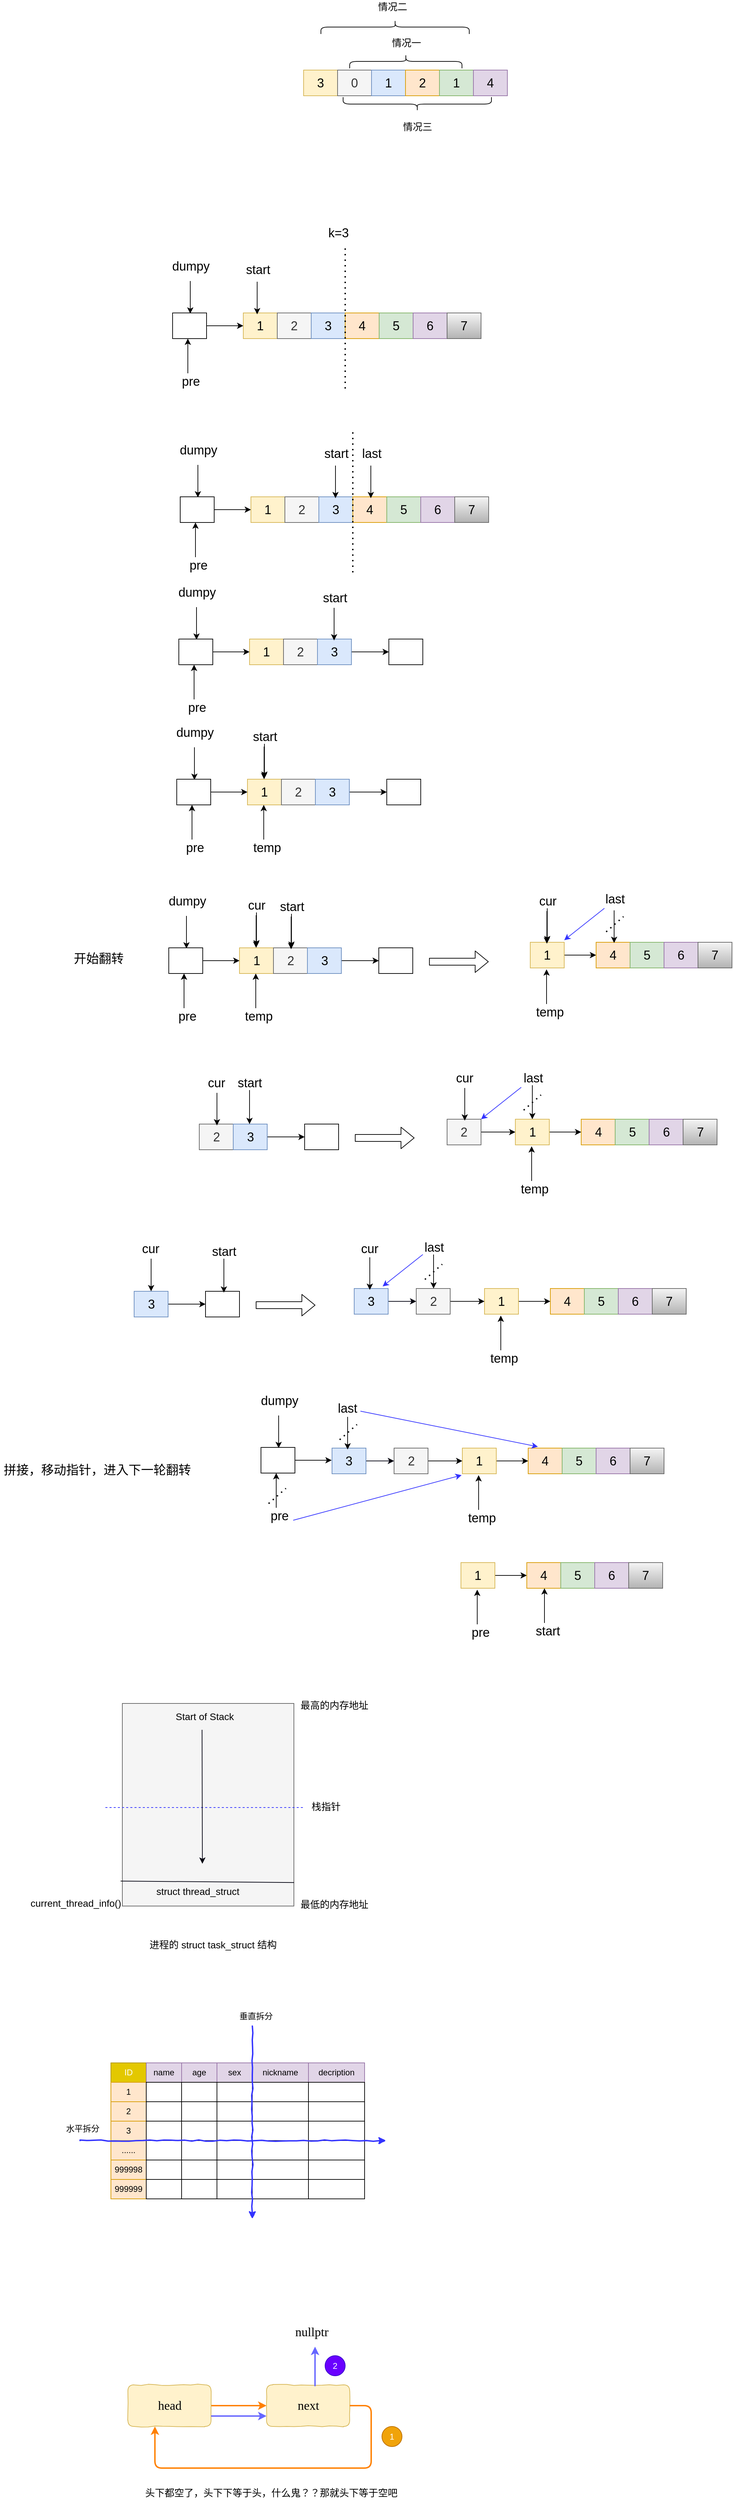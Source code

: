 <mxfile version="14.4.3" type="device" pages="4"><diagram id="WIihYLRoRy6zf5Q6_G9i" name="第 1 页"><mxGraphModel dx="1346" dy="651" grid="0" gridSize="10" guides="1" tooltips="1" connect="1" arrows="1" fold="1" page="0" pageScale="1" pageWidth="827" pageHeight="1169" math="0" shadow="0"><root><mxCell id="0"/><mxCell id="1" parent="0"/><mxCell id="oQsLHUo9B7I_f4COuV3r-1" value="&lt;font style=&quot;font-size: 18px&quot;&gt;3&lt;/font&gt;" style="rounded=0;whiteSpace=wrap;html=1;fillColor=#fff2cc;strokeColor=#d6b656;" parent="1" vertex="1"><mxGeometry x="120" y="315" width="49" height="37" as="geometry"/></mxCell><mxCell id="oQsLHUo9B7I_f4COuV3r-2" value="&lt;font style=&quot;font-size: 18px&quot;&gt;0&lt;/font&gt;" style="rounded=0;whiteSpace=wrap;html=1;fillColor=#f5f5f5;strokeColor=#666666;fontColor=#333333;" parent="1" vertex="1"><mxGeometry x="169" y="315" width="49" height="37" as="geometry"/></mxCell><mxCell id="oQsLHUo9B7I_f4COuV3r-3" value="&lt;font style=&quot;font-size: 18px&quot;&gt;1&lt;/font&gt;" style="rounded=0;whiteSpace=wrap;html=1;fillColor=#dae8fc;strokeColor=#6c8ebf;" parent="1" vertex="1"><mxGeometry x="218" y="315" width="49" height="37" as="geometry"/></mxCell><mxCell id="oQsLHUo9B7I_f4COuV3r-4" value="&lt;font style=&quot;font-size: 18px&quot;&gt;2&lt;/font&gt;" style="rounded=0;whiteSpace=wrap;html=1;fillColor=#ffe6cc;strokeColor=#d79b00;" parent="1" vertex="1"><mxGeometry x="267" y="315" width="49" height="37" as="geometry"/></mxCell><mxCell id="oQsLHUo9B7I_f4COuV3r-5" value="&lt;font style=&quot;font-size: 18px&quot;&gt;1&lt;/font&gt;" style="rounded=0;whiteSpace=wrap;html=1;fillColor=#d5e8d4;strokeColor=#82b366;" parent="1" vertex="1"><mxGeometry x="316" y="315" width="49" height="37" as="geometry"/></mxCell><mxCell id="oQsLHUo9B7I_f4COuV3r-6" value="&lt;font style=&quot;font-size: 18px&quot;&gt;4&lt;/font&gt;" style="rounded=0;whiteSpace=wrap;html=1;fillColor=#e1d5e7;strokeColor=#9673a6;" parent="1" vertex="1"><mxGeometry x="365" y="315" width="49" height="37" as="geometry"/></mxCell><mxCell id="oQsLHUo9B7I_f4COuV3r-7" value="" style="shape=curlyBracket;whiteSpace=wrap;html=1;rounded=1;rotation=90;" parent="1" vertex="1"><mxGeometry x="257.5" y="221.5" width="20" height="162" as="geometry"/></mxCell><mxCell id="oQsLHUo9B7I_f4COuV3r-8" value="&lt;font style=&quot;font-size: 14px&quot;&gt;情况一&lt;/font&gt;" style="text;html=1;align=center;verticalAlign=middle;resizable=0;points=[];autosize=1;" parent="1" vertex="1"><mxGeometry x="242" y="266" width="52" height="19" as="geometry"/></mxCell><mxCell id="oQsLHUo9B7I_f4COuV3r-9" value="" style="shape=curlyBracket;whiteSpace=wrap;html=1;rounded=1;rotation=-90;" parent="1" vertex="1"><mxGeometry x="274" y="257" width="20" height="214" as="geometry"/></mxCell><mxCell id="oQsLHUo9B7I_f4COuV3r-10" value="&lt;font style=&quot;font-size: 14px&quot;&gt;情况二&lt;/font&gt;" style="text;html=1;align=center;verticalAlign=middle;resizable=0;points=[];autosize=1;" parent="1" vertex="1"><mxGeometry x="222" y="214" width="52" height="19" as="geometry"/></mxCell><mxCell id="oQsLHUo9B7I_f4COuV3r-11" value="" style="shape=curlyBracket;whiteSpace=wrap;html=1;rounded=1;rotation=90;" parent="1" vertex="1"><mxGeometry x="242" y="146" width="20" height="214" as="geometry"/></mxCell><mxCell id="oQsLHUo9B7I_f4COuV3r-12" value="&lt;font style=&quot;font-size: 14px&quot;&gt;情况三&lt;/font&gt;" style="text;html=1;align=center;verticalAlign=middle;resizable=0;points=[];autosize=1;" parent="1" vertex="1"><mxGeometry x="258" y="387" width="52" height="19" as="geometry"/></mxCell><mxCell id="t0rGUtBs1rznGBMCyL5I-1" value="&lt;font style=&quot;font-size: 18px&quot;&gt;1&lt;/font&gt;" style="rounded=0;whiteSpace=wrap;html=1;fillColor=#fff2cc;strokeColor=#d6b656;" parent="1" vertex="1"><mxGeometry x="33" y="665" width="49" height="37" as="geometry"/></mxCell><mxCell id="t0rGUtBs1rznGBMCyL5I-2" value="&lt;font style=&quot;font-size: 18px&quot;&gt;2&lt;/font&gt;" style="rounded=0;whiteSpace=wrap;html=1;fillColor=#f5f5f5;strokeColor=#666666;fontColor=#333333;" parent="1" vertex="1"><mxGeometry x="82" y="665" width="49" height="37" as="geometry"/></mxCell><mxCell id="t0rGUtBs1rznGBMCyL5I-3" value="&lt;font style=&quot;font-size: 18px&quot;&gt;3&lt;/font&gt;" style="rounded=0;whiteSpace=wrap;html=1;fillColor=#dae8fc;strokeColor=#6c8ebf;" parent="1" vertex="1"><mxGeometry x="131" y="665" width="49" height="37" as="geometry"/></mxCell><mxCell id="t0rGUtBs1rznGBMCyL5I-4" value="&lt;font style=&quot;font-size: 18px&quot;&gt;4&lt;/font&gt;" style="rounded=0;whiteSpace=wrap;html=1;fillColor=#ffe6cc;strokeColor=#d79b00;" parent="1" vertex="1"><mxGeometry x="180" y="665" width="49" height="37" as="geometry"/></mxCell><mxCell id="t0rGUtBs1rznGBMCyL5I-5" value="&lt;font style=&quot;font-size: 18px&quot;&gt;5&lt;/font&gt;" style="rounded=0;whiteSpace=wrap;html=1;fillColor=#d5e8d4;strokeColor=#82b366;" parent="1" vertex="1"><mxGeometry x="229" y="665" width="49" height="37" as="geometry"/></mxCell><mxCell id="t0rGUtBs1rznGBMCyL5I-6" value="&lt;font style=&quot;font-size: 18px&quot;&gt;6&lt;/font&gt;" style="rounded=0;whiteSpace=wrap;html=1;fillColor=#e1d5e7;strokeColor=#9673a6;" parent="1" vertex="1"><mxGeometry x="278" y="665" width="49" height="37" as="geometry"/></mxCell><mxCell id="t0rGUtBs1rznGBMCyL5I-7" value="&lt;font style=&quot;font-size: 18px&quot;&gt;7&lt;/font&gt;" style="rounded=0;whiteSpace=wrap;html=1;fillColor=#f5f5f5;strokeColor=#666666;gradientColor=#b3b3b3;" parent="1" vertex="1"><mxGeometry x="327" y="665" width="49" height="37" as="geometry"/></mxCell><mxCell id="t0rGUtBs1rznGBMCyL5I-8" value="" style="endArrow=classic;html=1;" parent="1" edge="1"><mxGeometry width="50" height="50" relative="1" as="geometry"><mxPoint x="53" y="620" as="sourcePoint"/><mxPoint x="53" y="667" as="targetPoint"/></mxGeometry></mxCell><mxCell id="t0rGUtBs1rznGBMCyL5I-9" value="&lt;font style=&quot;font-size: 18px&quot;&gt;start&lt;/font&gt;" style="text;html=1;align=center;verticalAlign=middle;resizable=0;points=[];autosize=1;" parent="1" vertex="1"><mxGeometry x="31" y="593" width="45" height="20" as="geometry"/></mxCell><mxCell id="t0rGUtBs1rznGBMCyL5I-10" value="&lt;font style=&quot;font-size: 18px&quot;&gt;dumpy&lt;/font&gt;" style="text;html=1;align=center;verticalAlign=middle;resizable=0;points=[];autosize=1;" parent="1" vertex="1"><mxGeometry x="-75" y="588" width="64" height="20" as="geometry"/></mxCell><mxCell id="t0rGUtBs1rznGBMCyL5I-11" value="" style="endArrow=classic;html=1;" parent="1" edge="1"><mxGeometry width="50" height="50" relative="1" as="geometry"><mxPoint x="-43.5" y="619" as="sourcePoint"/><mxPoint x="-43.5" y="666" as="targetPoint"/></mxGeometry></mxCell><mxCell id="t0rGUtBs1rznGBMCyL5I-12" value="" style="rounded=0;whiteSpace=wrap;html=1;" parent="1" vertex="1"><mxGeometry x="-69" y="665" width="49" height="37" as="geometry"/></mxCell><mxCell id="t0rGUtBs1rznGBMCyL5I-15" value="" style="endArrow=classic;html=1;entryX=0;entryY=0.5;entryDx=0;entryDy=0;exitX=1;exitY=0.5;exitDx=0;exitDy=0;" parent="1" source="t0rGUtBs1rznGBMCyL5I-12" target="t0rGUtBs1rznGBMCyL5I-1" edge="1"><mxGeometry width="50" height="50" relative="1" as="geometry"><mxPoint x="-18.5" y="689" as="sourcePoint"/><mxPoint x="31.5" y="639" as="targetPoint"/></mxGeometry></mxCell><mxCell id="t0rGUtBs1rznGBMCyL5I-16" value="" style="endArrow=none;dashed=1;html=1;dashPattern=1 3;strokeWidth=2;" parent="1" edge="1"><mxGeometry width="50" height="50" relative="1" as="geometry"><mxPoint x="180" y="774" as="sourcePoint"/><mxPoint x="180" y="567" as="targetPoint"/></mxGeometry></mxCell><mxCell id="t0rGUtBs1rznGBMCyL5I-17" value="&lt;font style=&quot;font-size: 18px&quot;&gt;k=3&lt;/font&gt;" style="text;html=1;align=center;verticalAlign=middle;resizable=0;points=[];autosize=1;" parent="1" vertex="1"><mxGeometry x="150" y="540" width="40" height="20" as="geometry"/></mxCell><mxCell id="t0rGUtBs1rznGBMCyL5I-18" value="" style="endArrow=classic;html=1;" parent="1" edge="1"><mxGeometry width="50" height="50" relative="1" as="geometry"><mxPoint x="-47" y="752" as="sourcePoint"/><mxPoint x="-47" y="702" as="targetPoint"/></mxGeometry></mxCell><mxCell id="t0rGUtBs1rznGBMCyL5I-19" value="&lt;font style=&quot;font-size: 18px&quot;&gt;pre&lt;/font&gt;" style="text;html=1;align=center;verticalAlign=middle;resizable=0;points=[];autosize=1;" parent="1" vertex="1"><mxGeometry x="-61" y="754" width="36" height="20" as="geometry"/></mxCell><mxCell id="t0rGUtBs1rznGBMCyL5I-20" value="&lt;font style=&quot;font-size: 18px&quot;&gt;1&lt;/font&gt;" style="rounded=0;whiteSpace=wrap;html=1;fillColor=#fff2cc;strokeColor=#d6b656;" parent="1" vertex="1"><mxGeometry x="44" y="930" width="49" height="37" as="geometry"/></mxCell><mxCell id="t0rGUtBs1rznGBMCyL5I-21" value="&lt;font style=&quot;font-size: 18px&quot;&gt;2&lt;/font&gt;" style="rounded=0;whiteSpace=wrap;html=1;fillColor=#f5f5f5;strokeColor=#666666;fontColor=#333333;" parent="1" vertex="1"><mxGeometry x="93" y="930" width="49" height="37" as="geometry"/></mxCell><mxCell id="t0rGUtBs1rznGBMCyL5I-22" value="&lt;font style=&quot;font-size: 18px&quot;&gt;3&lt;/font&gt;" style="rounded=0;whiteSpace=wrap;html=1;fillColor=#dae8fc;strokeColor=#6c8ebf;" parent="1" vertex="1"><mxGeometry x="142" y="930" width="49" height="37" as="geometry"/></mxCell><mxCell id="t0rGUtBs1rznGBMCyL5I-23" value="&lt;font style=&quot;font-size: 18px&quot;&gt;4&lt;/font&gt;" style="rounded=0;whiteSpace=wrap;html=1;fillColor=#ffe6cc;strokeColor=#d79b00;" parent="1" vertex="1"><mxGeometry x="191" y="930" width="49" height="37" as="geometry"/></mxCell><mxCell id="t0rGUtBs1rznGBMCyL5I-24" value="&lt;font style=&quot;font-size: 18px&quot;&gt;5&lt;/font&gt;" style="rounded=0;whiteSpace=wrap;html=1;fillColor=#d5e8d4;strokeColor=#82b366;" parent="1" vertex="1"><mxGeometry x="240" y="930" width="49" height="37" as="geometry"/></mxCell><mxCell id="t0rGUtBs1rznGBMCyL5I-25" value="&lt;font style=&quot;font-size: 18px&quot;&gt;6&lt;/font&gt;" style="rounded=0;whiteSpace=wrap;html=1;fillColor=#e1d5e7;strokeColor=#9673a6;" parent="1" vertex="1"><mxGeometry x="289" y="930" width="49" height="37" as="geometry"/></mxCell><mxCell id="t0rGUtBs1rznGBMCyL5I-26" value="&lt;font style=&quot;font-size: 18px&quot;&gt;7&lt;/font&gt;" style="rounded=0;whiteSpace=wrap;html=1;fillColor=#f5f5f5;strokeColor=#666666;gradientColor=#b3b3b3;" parent="1" vertex="1"><mxGeometry x="338" y="930" width="49" height="37" as="geometry"/></mxCell><mxCell id="t0rGUtBs1rznGBMCyL5I-27" value="" style="endArrow=classic;html=1;" parent="1" edge="1"><mxGeometry width="50" height="50" relative="1" as="geometry"><mxPoint x="166" y="885" as="sourcePoint"/><mxPoint x="166" y="932" as="targetPoint"/></mxGeometry></mxCell><mxCell id="t0rGUtBs1rznGBMCyL5I-28" value="&lt;font style=&quot;font-size: 18px&quot;&gt;start&lt;/font&gt;" style="text;html=1;align=center;verticalAlign=middle;resizable=0;points=[];autosize=1;" parent="1" vertex="1"><mxGeometry x="144" y="858" width="45" height="20" as="geometry"/></mxCell><mxCell id="t0rGUtBs1rznGBMCyL5I-29" value="&lt;font style=&quot;font-size: 18px&quot;&gt;dumpy&lt;/font&gt;" style="text;html=1;align=center;verticalAlign=middle;resizable=0;points=[];autosize=1;" parent="1" vertex="1"><mxGeometry x="-64" y="853" width="64" height="20" as="geometry"/></mxCell><mxCell id="t0rGUtBs1rznGBMCyL5I-30" value="" style="endArrow=classic;html=1;" parent="1" edge="1"><mxGeometry width="50" height="50" relative="1" as="geometry"><mxPoint x="-32.5" y="884" as="sourcePoint"/><mxPoint x="-32.5" y="931" as="targetPoint"/></mxGeometry></mxCell><mxCell id="t0rGUtBs1rznGBMCyL5I-31" value="" style="rounded=0;whiteSpace=wrap;html=1;" parent="1" vertex="1"><mxGeometry x="-58" y="930" width="49" height="37" as="geometry"/></mxCell><mxCell id="t0rGUtBs1rznGBMCyL5I-32" value="" style="endArrow=classic;html=1;entryX=0;entryY=0.5;entryDx=0;entryDy=0;exitX=1;exitY=0.5;exitDx=0;exitDy=0;" parent="1" source="t0rGUtBs1rznGBMCyL5I-31" target="t0rGUtBs1rznGBMCyL5I-20" edge="1"><mxGeometry width="50" height="50" relative="1" as="geometry"><mxPoint x="-7.5" y="954" as="sourcePoint"/><mxPoint x="42.5" y="904" as="targetPoint"/></mxGeometry></mxCell><mxCell id="t0rGUtBs1rznGBMCyL5I-33" value="" style="endArrow=none;dashed=1;html=1;dashPattern=1 3;strokeWidth=2;" parent="1" edge="1"><mxGeometry width="50" height="50" relative="1" as="geometry"><mxPoint x="191" y="1039" as="sourcePoint"/><mxPoint x="191" y="832" as="targetPoint"/></mxGeometry></mxCell><mxCell id="t0rGUtBs1rznGBMCyL5I-35" value="" style="endArrow=classic;html=1;" parent="1" edge="1"><mxGeometry width="50" height="50" relative="1" as="geometry"><mxPoint x="-36" y="1017" as="sourcePoint"/><mxPoint x="-36" y="967" as="targetPoint"/></mxGeometry></mxCell><mxCell id="t0rGUtBs1rznGBMCyL5I-36" value="&lt;font style=&quot;font-size: 18px&quot;&gt;pre&lt;/font&gt;" style="text;html=1;align=center;verticalAlign=middle;resizable=0;points=[];autosize=1;" parent="1" vertex="1"><mxGeometry x="-50" y="1019" width="36" height="20" as="geometry"/></mxCell><mxCell id="t0rGUtBs1rznGBMCyL5I-37" value="" style="endArrow=classic;html=1;" parent="1" edge="1"><mxGeometry width="50" height="50" relative="1" as="geometry"><mxPoint x="217" y="885" as="sourcePoint"/><mxPoint x="217" y="932" as="targetPoint"/></mxGeometry></mxCell><mxCell id="t0rGUtBs1rznGBMCyL5I-38" value="&lt;font style=&quot;font-size: 18px&quot;&gt;last&lt;/font&gt;" style="text;html=1;align=center;verticalAlign=middle;resizable=0;points=[];autosize=1;" parent="1" vertex="1"><mxGeometry x="199" y="858" width="38" height="20" as="geometry"/></mxCell><mxCell id="t0rGUtBs1rznGBMCyL5I-39" value="&lt;font style=&quot;font-size: 18px&quot;&gt;1&lt;/font&gt;" style="rounded=0;whiteSpace=wrap;html=1;fillColor=#fff2cc;strokeColor=#d6b656;" parent="1" vertex="1"><mxGeometry x="42" y="1135" width="49" height="37" as="geometry"/></mxCell><mxCell id="t0rGUtBs1rznGBMCyL5I-40" value="&lt;font style=&quot;font-size: 18px&quot;&gt;2&lt;/font&gt;" style="rounded=0;whiteSpace=wrap;html=1;fillColor=#f5f5f5;strokeColor=#666666;fontColor=#333333;" parent="1" vertex="1"><mxGeometry x="91" y="1135" width="49" height="37" as="geometry"/></mxCell><mxCell id="t0rGUtBs1rznGBMCyL5I-51" value="" style="edgeStyle=orthogonalEdgeStyle;rounded=0;orthogonalLoop=1;jettySize=auto;html=1;" parent="1" source="t0rGUtBs1rznGBMCyL5I-41" target="t0rGUtBs1rznGBMCyL5I-50" edge="1"><mxGeometry relative="1" as="geometry"/></mxCell><mxCell id="t0rGUtBs1rznGBMCyL5I-41" value="&lt;font style=&quot;font-size: 18px&quot;&gt;3&lt;/font&gt;" style="rounded=0;whiteSpace=wrap;html=1;fillColor=#dae8fc;strokeColor=#6c8ebf;" parent="1" vertex="1"><mxGeometry x="140" y="1135" width="49" height="37" as="geometry"/></mxCell><mxCell id="t0rGUtBs1rznGBMCyL5I-42" value="" style="endArrow=classic;html=1;" parent="1" edge="1"><mxGeometry width="50" height="50" relative="1" as="geometry"><mxPoint x="164" y="1090" as="sourcePoint"/><mxPoint x="164" y="1137" as="targetPoint"/></mxGeometry></mxCell><mxCell id="t0rGUtBs1rznGBMCyL5I-43" value="&lt;font style=&quot;font-size: 18px&quot;&gt;dumpy&lt;/font&gt;" style="text;html=1;align=center;verticalAlign=middle;resizable=0;points=[];autosize=1;" parent="1" vertex="1"><mxGeometry x="-66" y="1058" width="64" height="20" as="geometry"/></mxCell><mxCell id="t0rGUtBs1rznGBMCyL5I-44" value="" style="endArrow=classic;html=1;" parent="1" edge="1"><mxGeometry width="50" height="50" relative="1" as="geometry"><mxPoint x="-34.5" y="1089" as="sourcePoint"/><mxPoint x="-34.5" y="1136" as="targetPoint"/></mxGeometry></mxCell><mxCell id="t0rGUtBs1rznGBMCyL5I-45" value="" style="rounded=0;whiteSpace=wrap;html=1;" parent="1" vertex="1"><mxGeometry x="-60" y="1135" width="49" height="37" as="geometry"/></mxCell><mxCell id="t0rGUtBs1rznGBMCyL5I-46" value="" style="endArrow=classic;html=1;entryX=0;entryY=0.5;entryDx=0;entryDy=0;exitX=1;exitY=0.5;exitDx=0;exitDy=0;" parent="1" source="t0rGUtBs1rznGBMCyL5I-45" target="t0rGUtBs1rznGBMCyL5I-39" edge="1"><mxGeometry width="50" height="50" relative="1" as="geometry"><mxPoint x="-9.5" y="1159" as="sourcePoint"/><mxPoint x="40.5" y="1109" as="targetPoint"/></mxGeometry></mxCell><mxCell id="t0rGUtBs1rznGBMCyL5I-47" value="" style="endArrow=classic;html=1;" parent="1" edge="1"><mxGeometry width="50" height="50" relative="1" as="geometry"><mxPoint x="-38" y="1222" as="sourcePoint"/><mxPoint x="-38" y="1172" as="targetPoint"/></mxGeometry></mxCell><mxCell id="t0rGUtBs1rznGBMCyL5I-48" value="&lt;font style=&quot;font-size: 18px&quot;&gt;pre&lt;/font&gt;" style="text;html=1;align=center;verticalAlign=middle;resizable=0;points=[];autosize=1;" parent="1" vertex="1"><mxGeometry x="-52" y="1224" width="36" height="20" as="geometry"/></mxCell><mxCell id="t0rGUtBs1rznGBMCyL5I-49" value="&lt;font style=&quot;font-size: 18px&quot;&gt;start&lt;/font&gt;" style="text;html=1;align=center;verticalAlign=middle;resizable=0;points=[];autosize=1;" parent="1" vertex="1"><mxGeometry x="142" y="1066" width="45" height="20" as="geometry"/></mxCell><mxCell id="t0rGUtBs1rznGBMCyL5I-50" value="" style="rounded=0;whiteSpace=wrap;html=1;" parent="1" vertex="1"><mxGeometry x="243" y="1135" width="49" height="37" as="geometry"/></mxCell><mxCell id="t0rGUtBs1rznGBMCyL5I-52" value="&lt;font style=&quot;font-size: 18px&quot;&gt;1&lt;/font&gt;" style="rounded=0;whiteSpace=wrap;html=1;fillColor=#fff2cc;strokeColor=#d6b656;" parent="1" vertex="1"><mxGeometry x="39" y="1337" width="49" height="37" as="geometry"/></mxCell><mxCell id="t0rGUtBs1rznGBMCyL5I-53" value="&lt;font style=&quot;font-size: 18px&quot;&gt;2&lt;/font&gt;" style="rounded=0;whiteSpace=wrap;html=1;fillColor=#f5f5f5;strokeColor=#666666;fontColor=#333333;" parent="1" vertex="1"><mxGeometry x="88" y="1337" width="49" height="37" as="geometry"/></mxCell><mxCell id="t0rGUtBs1rznGBMCyL5I-54" value="" style="edgeStyle=orthogonalEdgeStyle;rounded=0;orthogonalLoop=1;jettySize=auto;html=1;" parent="1" source="t0rGUtBs1rznGBMCyL5I-55" target="t0rGUtBs1rznGBMCyL5I-64" edge="1"><mxGeometry relative="1" as="geometry"/></mxCell><mxCell id="t0rGUtBs1rznGBMCyL5I-55" value="&lt;font style=&quot;font-size: 18px&quot;&gt;3&lt;/font&gt;" style="rounded=0;whiteSpace=wrap;html=1;fillColor=#dae8fc;strokeColor=#6c8ebf;" parent="1" vertex="1"><mxGeometry x="137" y="1337" width="49" height="37" as="geometry"/></mxCell><mxCell id="t0rGUtBs1rznGBMCyL5I-57" value="&lt;font style=&quot;font-size: 18px&quot;&gt;dumpy&lt;/font&gt;" style="text;html=1;align=center;verticalAlign=middle;resizable=0;points=[];autosize=1;" parent="1" vertex="1"><mxGeometry x="-69" y="1260" width="64" height="20" as="geometry"/></mxCell><mxCell id="t0rGUtBs1rznGBMCyL5I-58" value="" style="endArrow=classic;html=1;" parent="1" edge="1"><mxGeometry width="50" height="50" relative="1" as="geometry"><mxPoint x="-37.5" y="1291" as="sourcePoint"/><mxPoint x="-37.5" y="1338" as="targetPoint"/></mxGeometry></mxCell><mxCell id="t0rGUtBs1rznGBMCyL5I-59" value="" style="rounded=0;whiteSpace=wrap;html=1;" parent="1" vertex="1"><mxGeometry x="-63" y="1337" width="49" height="37" as="geometry"/></mxCell><mxCell id="t0rGUtBs1rznGBMCyL5I-60" value="" style="endArrow=classic;html=1;entryX=0;entryY=0.5;entryDx=0;entryDy=0;exitX=1;exitY=0.5;exitDx=0;exitDy=0;" parent="1" source="t0rGUtBs1rznGBMCyL5I-59" target="t0rGUtBs1rznGBMCyL5I-52" edge="1"><mxGeometry width="50" height="50" relative="1" as="geometry"><mxPoint x="-12.5" y="1361" as="sourcePoint"/><mxPoint x="37.5" y="1311" as="targetPoint"/></mxGeometry></mxCell><mxCell id="t0rGUtBs1rznGBMCyL5I-61" value="" style="endArrow=classic;html=1;" parent="1" edge="1"><mxGeometry width="50" height="50" relative="1" as="geometry"><mxPoint x="-41" y="1424" as="sourcePoint"/><mxPoint x="-41" y="1374" as="targetPoint"/></mxGeometry></mxCell><mxCell id="t0rGUtBs1rznGBMCyL5I-62" value="&lt;font style=&quot;font-size: 18px&quot;&gt;pre&lt;/font&gt;" style="text;html=1;align=center;verticalAlign=middle;resizable=0;points=[];autosize=1;" parent="1" vertex="1"><mxGeometry x="-55" y="1426" width="36" height="20" as="geometry"/></mxCell><mxCell id="t0rGUtBs1rznGBMCyL5I-64" value="" style="rounded=0;whiteSpace=wrap;html=1;" parent="1" vertex="1"><mxGeometry x="240" y="1337" width="49" height="37" as="geometry"/></mxCell><mxCell id="t0rGUtBs1rznGBMCyL5I-68" value="" style="endArrow=classic;html=1;" parent="1" edge="1"><mxGeometry width="50" height="50" relative="1" as="geometry"><mxPoint x="63" y="1290" as="sourcePoint"/><mxPoint x="63" y="1337" as="targetPoint"/></mxGeometry></mxCell><mxCell id="t0rGUtBs1rznGBMCyL5I-69" value="" style="edgeStyle=orthogonalEdgeStyle;rounded=0;orthogonalLoop=1;jettySize=auto;html=1;" parent="1" source="t0rGUtBs1rznGBMCyL5I-70" edge="1"><mxGeometry relative="1" as="geometry"><mxPoint x="63.5" y="1335" as="targetPoint"/></mxGeometry></mxCell><mxCell id="t0rGUtBs1rznGBMCyL5I-70" value="&lt;font style=&quot;font-size: 18px&quot;&gt;start&lt;/font&gt;" style="text;html=1;align=center;verticalAlign=middle;resizable=0;points=[];autosize=1;" parent="1" vertex="1"><mxGeometry x="41" y="1266" width="45" height="20" as="geometry"/></mxCell><mxCell id="t0rGUtBs1rznGBMCyL5I-71" value="" style="endArrow=classic;html=1;" parent="1" edge="1"><mxGeometry width="50" height="50" relative="1" as="geometry"><mxPoint x="62.5" y="1424" as="sourcePoint"/><mxPoint x="62.5" y="1374" as="targetPoint"/></mxGeometry></mxCell><mxCell id="t0rGUtBs1rznGBMCyL5I-72" value="&lt;font style=&quot;font-size: 18px&quot;&gt;temp&lt;/font&gt;" style="text;html=1;align=center;verticalAlign=middle;resizable=0;points=[];autosize=1;" parent="1" vertex="1"><mxGeometry x="41.5" y="1426" width="50" height="20" as="geometry"/></mxCell><mxCell id="t0rGUtBs1rznGBMCyL5I-73" value="&lt;span style=&quot;font-size: 18px&quot;&gt;开始翻转&lt;/span&gt;" style="text;html=1;align=center;verticalAlign=middle;resizable=0;points=[];autosize=1;" parent="1" vertex="1"><mxGeometry x="-217" y="1586" width="82" height="20" as="geometry"/></mxCell><mxCell id="t0rGUtBs1rznGBMCyL5I-74" value="&lt;font style=&quot;font-size: 18px&quot;&gt;1&lt;/font&gt;" style="rounded=0;whiteSpace=wrap;html=1;fillColor=#fff2cc;strokeColor=#d6b656;" parent="1" vertex="1"><mxGeometry x="27.5" y="1580" width="49" height="37" as="geometry"/></mxCell><mxCell id="t0rGUtBs1rznGBMCyL5I-75" value="&lt;font style=&quot;font-size: 18px&quot;&gt;2&lt;/font&gt;" style="rounded=0;whiteSpace=wrap;html=1;fillColor=#f5f5f5;strokeColor=#666666;fontColor=#333333;" parent="1" vertex="1"><mxGeometry x="76.5" y="1580" width="49" height="37" as="geometry"/></mxCell><mxCell id="t0rGUtBs1rznGBMCyL5I-76" value="" style="edgeStyle=orthogonalEdgeStyle;rounded=0;orthogonalLoop=1;jettySize=auto;html=1;" parent="1" source="t0rGUtBs1rznGBMCyL5I-77" target="t0rGUtBs1rznGBMCyL5I-84" edge="1"><mxGeometry relative="1" as="geometry"/></mxCell><mxCell id="t0rGUtBs1rznGBMCyL5I-77" value="&lt;font style=&quot;font-size: 18px&quot;&gt;3&lt;/font&gt;" style="rounded=0;whiteSpace=wrap;html=1;fillColor=#dae8fc;strokeColor=#6c8ebf;" parent="1" vertex="1"><mxGeometry x="125.5" y="1580" width="49" height="37" as="geometry"/></mxCell><mxCell id="t0rGUtBs1rznGBMCyL5I-78" value="&lt;font style=&quot;font-size: 18px&quot;&gt;dumpy&lt;/font&gt;" style="text;html=1;align=center;verticalAlign=middle;resizable=0;points=[];autosize=1;" parent="1" vertex="1"><mxGeometry x="-80.5" y="1503" width="64" height="20" as="geometry"/></mxCell><mxCell id="t0rGUtBs1rznGBMCyL5I-79" value="" style="endArrow=classic;html=1;" parent="1" edge="1"><mxGeometry width="50" height="50" relative="1" as="geometry"><mxPoint x="-49" y="1534" as="sourcePoint"/><mxPoint x="-49" y="1581" as="targetPoint"/></mxGeometry></mxCell><mxCell id="t0rGUtBs1rznGBMCyL5I-80" value="" style="rounded=0;whiteSpace=wrap;html=1;" parent="1" vertex="1"><mxGeometry x="-74.5" y="1580" width="49" height="37" as="geometry"/></mxCell><mxCell id="t0rGUtBs1rznGBMCyL5I-81" value="" style="endArrow=classic;html=1;entryX=0;entryY=0.5;entryDx=0;entryDy=0;exitX=1;exitY=0.5;exitDx=0;exitDy=0;" parent="1" source="t0rGUtBs1rznGBMCyL5I-80" target="t0rGUtBs1rznGBMCyL5I-74" edge="1"><mxGeometry width="50" height="50" relative="1" as="geometry"><mxPoint x="-24" y="1604" as="sourcePoint"/><mxPoint x="26" y="1554" as="targetPoint"/></mxGeometry></mxCell><mxCell id="t0rGUtBs1rznGBMCyL5I-82" value="" style="endArrow=classic;html=1;" parent="1" edge="1"><mxGeometry width="50" height="50" relative="1" as="geometry"><mxPoint x="-52.5" y="1667" as="sourcePoint"/><mxPoint x="-52.5" y="1617" as="targetPoint"/></mxGeometry></mxCell><mxCell id="t0rGUtBs1rznGBMCyL5I-83" value="&lt;font style=&quot;font-size: 18px&quot;&gt;pre&lt;/font&gt;" style="text;html=1;align=center;verticalAlign=middle;resizable=0;points=[];autosize=1;" parent="1" vertex="1"><mxGeometry x="-66.5" y="1669" width="36" height="20" as="geometry"/></mxCell><mxCell id="t0rGUtBs1rznGBMCyL5I-84" value="" style="rounded=0;whiteSpace=wrap;html=1;" parent="1" vertex="1"><mxGeometry x="228.5" y="1580" width="49" height="37" as="geometry"/></mxCell><mxCell id="t0rGUtBs1rznGBMCyL5I-85" value="" style="endArrow=classic;html=1;" parent="1" edge="1"><mxGeometry width="50" height="50" relative="1" as="geometry"><mxPoint x="51.5" y="1533" as="sourcePoint"/><mxPoint x="51.5" y="1580" as="targetPoint"/></mxGeometry></mxCell><mxCell id="t0rGUtBs1rznGBMCyL5I-86" value="" style="edgeStyle=orthogonalEdgeStyle;rounded=0;orthogonalLoop=1;jettySize=auto;html=1;" parent="1" source="t0rGUtBs1rznGBMCyL5I-87" edge="1"><mxGeometry relative="1" as="geometry"><mxPoint x="52" y="1578" as="targetPoint"/></mxGeometry></mxCell><mxCell id="t0rGUtBs1rznGBMCyL5I-87" value="&lt;font style=&quot;font-size: 18px&quot;&gt;cur&lt;/font&gt;" style="text;html=1;align=center;verticalAlign=middle;resizable=0;points=[];autosize=1;" parent="1" vertex="1"><mxGeometry x="34.5" y="1509" width="35" height="20" as="geometry"/></mxCell><mxCell id="t0rGUtBs1rznGBMCyL5I-88" value="" style="endArrow=classic;html=1;" parent="1" edge="1"><mxGeometry width="50" height="50" relative="1" as="geometry"><mxPoint x="51" y="1667" as="sourcePoint"/><mxPoint x="51" y="1617" as="targetPoint"/></mxGeometry></mxCell><mxCell id="t0rGUtBs1rznGBMCyL5I-89" value="&lt;font style=&quot;font-size: 18px&quot;&gt;temp&lt;/font&gt;" style="text;html=1;align=center;verticalAlign=middle;resizable=0;points=[];autosize=1;" parent="1" vertex="1"><mxGeometry x="30" y="1669" width="50" height="20" as="geometry"/></mxCell><mxCell id="t0rGUtBs1rznGBMCyL5I-90" value="" style="endArrow=classic;html=1;" parent="1" edge="1"><mxGeometry width="50" height="50" relative="1" as="geometry"><mxPoint x="102" y="1535" as="sourcePoint"/><mxPoint x="102" y="1582" as="targetPoint"/></mxGeometry></mxCell><mxCell id="t0rGUtBs1rznGBMCyL5I-91" value="" style="edgeStyle=orthogonalEdgeStyle;rounded=0;orthogonalLoop=1;jettySize=auto;html=1;" parent="1" source="t0rGUtBs1rznGBMCyL5I-92" edge="1"><mxGeometry relative="1" as="geometry"><mxPoint x="102.5" y="1580" as="targetPoint"/></mxGeometry></mxCell><mxCell id="t0rGUtBs1rznGBMCyL5I-92" value="&lt;font style=&quot;font-size: 18px&quot;&gt;start&lt;/font&gt;" style="text;html=1;align=center;verticalAlign=middle;resizable=0;points=[];autosize=1;" parent="1" vertex="1"><mxGeometry x="80" y="1511" width="45" height="20" as="geometry"/></mxCell><mxCell id="t0rGUtBs1rznGBMCyL5I-99" value="&lt;font style=&quot;font-size: 18px&quot;&gt;4&lt;/font&gt;" style="rounded=0;whiteSpace=wrap;html=1;fillColor=#ffe6cc;strokeColor=#d79b00;" parent="1" vertex="1"><mxGeometry x="542" y="1572" width="49" height="37" as="geometry"/></mxCell><mxCell id="t0rGUtBs1rznGBMCyL5I-100" value="&lt;font style=&quot;font-size: 18px&quot;&gt;5&lt;/font&gt;" style="rounded=0;whiteSpace=wrap;html=1;fillColor=#d5e8d4;strokeColor=#82b366;" parent="1" vertex="1"><mxGeometry x="591" y="1572" width="49" height="37" as="geometry"/></mxCell><mxCell id="t0rGUtBs1rznGBMCyL5I-101" value="&lt;font style=&quot;font-size: 18px&quot;&gt;6&lt;/font&gt;" style="rounded=0;whiteSpace=wrap;html=1;fillColor=#e1d5e7;strokeColor=#9673a6;" parent="1" vertex="1"><mxGeometry x="640" y="1572" width="49" height="37" as="geometry"/></mxCell><mxCell id="t0rGUtBs1rznGBMCyL5I-102" value="&lt;font style=&quot;font-size: 18px&quot;&gt;7&lt;/font&gt;" style="rounded=0;whiteSpace=wrap;html=1;fillColor=#f5f5f5;strokeColor=#666666;gradientColor=#b3b3b3;" parent="1" vertex="1"><mxGeometry x="689" y="1572" width="49" height="37" as="geometry"/></mxCell><mxCell id="t0rGUtBs1rznGBMCyL5I-103" value="" style="endArrow=classic;html=1;" parent="1" edge="1"><mxGeometry width="50" height="50" relative="1" as="geometry"><mxPoint x="568" y="1526" as="sourcePoint"/><mxPoint x="568" y="1573" as="targetPoint"/></mxGeometry></mxCell><mxCell id="t0rGUtBs1rznGBMCyL5I-104" value="&lt;font style=&quot;font-size: 18px&quot;&gt;last&lt;/font&gt;" style="text;html=1;align=center;verticalAlign=middle;resizable=0;points=[];autosize=1;" parent="1" vertex="1"><mxGeometry x="550" y="1500" width="38" height="20" as="geometry"/></mxCell><mxCell id="t0rGUtBs1rznGBMCyL5I-116" value="" style="edgeStyle=orthogonalEdgeStyle;rounded=0;orthogonalLoop=1;jettySize=auto;html=1;entryX=0;entryY=0.5;entryDx=0;entryDy=0;" parent="1" source="t0rGUtBs1rznGBMCyL5I-110" target="t0rGUtBs1rznGBMCyL5I-99" edge="1"><mxGeometry relative="1" as="geometry"><mxPoint x="544" y="1591" as="targetPoint"/></mxGeometry></mxCell><mxCell id="t0rGUtBs1rznGBMCyL5I-110" value="&lt;font style=&quot;font-size: 18px&quot;&gt;1&lt;/font&gt;" style="rounded=0;whiteSpace=wrap;html=1;fillColor=#fff2cc;strokeColor=#d6b656;" parent="1" vertex="1"><mxGeometry x="447" y="1572" width="49" height="37" as="geometry"/></mxCell><mxCell id="t0rGUtBs1rznGBMCyL5I-111" value="" style="endArrow=classic;html=1;" parent="1" edge="1"><mxGeometry width="50" height="50" relative="1" as="geometry"><mxPoint x="471" y="1527" as="sourcePoint"/><mxPoint x="471" y="1574" as="targetPoint"/></mxGeometry></mxCell><mxCell id="t0rGUtBs1rznGBMCyL5I-112" value="" style="edgeStyle=orthogonalEdgeStyle;rounded=0;orthogonalLoop=1;jettySize=auto;html=1;" parent="1" source="t0rGUtBs1rznGBMCyL5I-113" edge="1"><mxGeometry relative="1" as="geometry"><mxPoint x="471.5" y="1572" as="targetPoint"/></mxGeometry></mxCell><mxCell id="t0rGUtBs1rznGBMCyL5I-113" value="&lt;font style=&quot;font-size: 18px&quot;&gt;cur&lt;/font&gt;" style="text;html=1;align=center;verticalAlign=middle;resizable=0;points=[];autosize=1;" parent="1" vertex="1"><mxGeometry x="454" y="1503" width="35" height="20" as="geometry"/></mxCell><mxCell id="t0rGUtBs1rznGBMCyL5I-114" value="" style="endArrow=classic;html=1;" parent="1" edge="1"><mxGeometry width="50" height="50" relative="1" as="geometry"><mxPoint x="470.5" y="1661" as="sourcePoint"/><mxPoint x="470.5" y="1611" as="targetPoint"/></mxGeometry></mxCell><mxCell id="t0rGUtBs1rznGBMCyL5I-115" value="&lt;font style=&quot;font-size: 18px&quot;&gt;temp&lt;/font&gt;" style="text;html=1;align=center;verticalAlign=middle;resizable=0;points=[];autosize=1;" parent="1" vertex="1"><mxGeometry x="449.5" y="1663" width="50" height="20" as="geometry"/></mxCell><mxCell id="t0rGUtBs1rznGBMCyL5I-117" value="" style="shape=flexArrow;endArrow=classic;html=1;" parent="1" edge="1"><mxGeometry width="50" height="50" relative="1" as="geometry"><mxPoint x="301" y="1600" as="sourcePoint"/><mxPoint x="387" y="1600" as="targetPoint"/></mxGeometry></mxCell><mxCell id="t0rGUtBs1rznGBMCyL5I-119" value="&lt;font style=&quot;font-size: 18px&quot;&gt;2&lt;/font&gt;" style="rounded=0;whiteSpace=wrap;html=1;fillColor=#f5f5f5;strokeColor=#666666;fontColor=#333333;" parent="1" vertex="1"><mxGeometry x="-30.5" y="1834" width="49" height="37" as="geometry"/></mxCell><mxCell id="t0rGUtBs1rznGBMCyL5I-120" value="" style="edgeStyle=orthogonalEdgeStyle;rounded=0;orthogonalLoop=1;jettySize=auto;html=1;" parent="1" source="t0rGUtBs1rznGBMCyL5I-121" target="t0rGUtBs1rznGBMCyL5I-128" edge="1"><mxGeometry relative="1" as="geometry"/></mxCell><mxCell id="t0rGUtBs1rznGBMCyL5I-121" value="&lt;font style=&quot;font-size: 18px&quot;&gt;3&lt;/font&gt;" style="rounded=0;whiteSpace=wrap;html=1;fillColor=#dae8fc;strokeColor=#6c8ebf;" parent="1" vertex="1"><mxGeometry x="18.5" y="1834" width="49" height="37" as="geometry"/></mxCell><mxCell id="t0rGUtBs1rznGBMCyL5I-128" value="" style="rounded=0;whiteSpace=wrap;html=1;" parent="1" vertex="1"><mxGeometry x="121.5" y="1834" width="49" height="37" as="geometry"/></mxCell><mxCell id="t0rGUtBs1rznGBMCyL5I-134" value="" style="endArrow=classic;html=1;" parent="1" edge="1"><mxGeometry width="50" height="50" relative="1" as="geometry"><mxPoint x="-5" y="1789" as="sourcePoint"/><mxPoint x="-5" y="1836" as="targetPoint"/></mxGeometry></mxCell><mxCell id="t0rGUtBs1rznGBMCyL5I-135" value="" style="edgeStyle=orthogonalEdgeStyle;rounded=0;orthogonalLoop=1;jettySize=auto;html=1;" parent="1" source="t0rGUtBs1rznGBMCyL5I-136" edge="1"><mxGeometry relative="1" as="geometry"><mxPoint x="42" y="1834" as="targetPoint"/></mxGeometry></mxCell><mxCell id="t0rGUtBs1rznGBMCyL5I-136" value="&lt;font style=&quot;font-size: 18px&quot;&gt;start&lt;/font&gt;" style="text;html=1;align=center;verticalAlign=middle;resizable=0;points=[];autosize=1;" parent="1" vertex="1"><mxGeometry x="19.5" y="1765" width="45" height="20" as="geometry"/></mxCell><mxCell id="t0rGUtBs1rznGBMCyL5I-137" value="&lt;font style=&quot;font-size: 18px&quot;&gt;4&lt;/font&gt;" style="rounded=0;whiteSpace=wrap;html=1;fillColor=#ffe6cc;strokeColor=#d79b00;" parent="1" vertex="1"><mxGeometry x="520.5" y="1827" width="49" height="37" as="geometry"/></mxCell><mxCell id="t0rGUtBs1rznGBMCyL5I-138" value="&lt;font style=&quot;font-size: 18px&quot;&gt;5&lt;/font&gt;" style="rounded=0;whiteSpace=wrap;html=1;fillColor=#d5e8d4;strokeColor=#82b366;" parent="1" vertex="1"><mxGeometry x="569.5" y="1827" width="49" height="37" as="geometry"/></mxCell><mxCell id="t0rGUtBs1rznGBMCyL5I-139" value="&lt;font style=&quot;font-size: 18px&quot;&gt;6&lt;/font&gt;" style="rounded=0;whiteSpace=wrap;html=1;fillColor=#e1d5e7;strokeColor=#9673a6;" parent="1" vertex="1"><mxGeometry x="618.5" y="1827" width="49" height="37" as="geometry"/></mxCell><mxCell id="t0rGUtBs1rznGBMCyL5I-140" value="&lt;font style=&quot;font-size: 18px&quot;&gt;7&lt;/font&gt;" style="rounded=0;whiteSpace=wrap;html=1;fillColor=#f5f5f5;strokeColor=#666666;gradientColor=#b3b3b3;" parent="1" vertex="1"><mxGeometry x="667.5" y="1827" width="49" height="37" as="geometry"/></mxCell><mxCell id="t0rGUtBs1rznGBMCyL5I-143" value="" style="edgeStyle=orthogonalEdgeStyle;rounded=0;orthogonalLoop=1;jettySize=auto;html=1;entryX=0;entryY=0.5;entryDx=0;entryDy=0;" parent="1" source="t0rGUtBs1rznGBMCyL5I-144" target="t0rGUtBs1rznGBMCyL5I-137" edge="1"><mxGeometry relative="1" as="geometry"><mxPoint x="522.5" y="1846" as="targetPoint"/></mxGeometry></mxCell><mxCell id="t0rGUtBs1rznGBMCyL5I-144" value="&lt;font style=&quot;font-size: 18px&quot;&gt;1&lt;/font&gt;" style="rounded=0;whiteSpace=wrap;html=1;fillColor=#fff2cc;strokeColor=#d6b656;" parent="1" vertex="1"><mxGeometry x="425.5" y="1827" width="49" height="37" as="geometry"/></mxCell><mxCell id="t0rGUtBs1rznGBMCyL5I-146" value="" style="edgeStyle=orthogonalEdgeStyle;rounded=0;orthogonalLoop=1;jettySize=auto;html=1;" parent="1" source="t0rGUtBs1rznGBMCyL5I-147" edge="1"><mxGeometry relative="1" as="geometry"><mxPoint x="450" y="1827" as="targetPoint"/></mxGeometry></mxCell><mxCell id="t0rGUtBs1rznGBMCyL5I-147" value="&lt;font style=&quot;font-size: 18px&quot;&gt;last&lt;/font&gt;" style="text;html=1;align=center;verticalAlign=middle;resizable=0;points=[];autosize=1;" parent="1" vertex="1"><mxGeometry x="431.5" y="1758" width="38" height="20" as="geometry"/></mxCell><mxCell id="t0rGUtBs1rznGBMCyL5I-148" value="" style="endArrow=classic;html=1;" parent="1" edge="1"><mxGeometry width="50" height="50" relative="1" as="geometry"><mxPoint x="449" y="1916" as="sourcePoint"/><mxPoint x="449" y="1866" as="targetPoint"/></mxGeometry></mxCell><mxCell id="t0rGUtBs1rznGBMCyL5I-149" value="&lt;font style=&quot;font-size: 18px&quot;&gt;temp&lt;/font&gt;" style="text;html=1;align=center;verticalAlign=middle;resizable=0;points=[];autosize=1;" parent="1" vertex="1"><mxGeometry x="428" y="1918" width="50" height="20" as="geometry"/></mxCell><mxCell id="t0rGUtBs1rznGBMCyL5I-150" value="" style="shape=flexArrow;endArrow=classic;html=1;" parent="1" edge="1"><mxGeometry width="50" height="50" relative="1" as="geometry"><mxPoint x="194" y="1854" as="sourcePoint"/><mxPoint x="280" y="1854" as="targetPoint"/></mxGeometry></mxCell><mxCell id="t0rGUtBs1rznGBMCyL5I-151" value="&lt;font style=&quot;font-size: 18px&quot;&gt;cur&lt;/font&gt;" style="text;html=1;align=center;verticalAlign=middle;resizable=0;points=[];autosize=1;" parent="1" vertex="1"><mxGeometry x="-23.5" y="1765" width="35" height="20" as="geometry"/></mxCell><mxCell id="t0rGUtBs1rznGBMCyL5I-155" value="" style="edgeStyle=orthogonalEdgeStyle;rounded=0;orthogonalLoop=1;jettySize=auto;html=1;" parent="1" source="t0rGUtBs1rznGBMCyL5I-152" target="t0rGUtBs1rznGBMCyL5I-144" edge="1"><mxGeometry relative="1" as="geometry"/></mxCell><mxCell id="t0rGUtBs1rznGBMCyL5I-152" value="&lt;font style=&quot;font-size: 18px&quot;&gt;2&lt;/font&gt;" style="rounded=0;whiteSpace=wrap;html=1;fillColor=#f5f5f5;strokeColor=#666666;fontColor=#333333;" parent="1" vertex="1"><mxGeometry x="327" y="1827" width="49" height="37" as="geometry"/></mxCell><mxCell id="t0rGUtBs1rznGBMCyL5I-153" value="" style="endArrow=classic;html=1;" parent="1" edge="1"><mxGeometry width="50" height="50" relative="1" as="geometry"><mxPoint x="352.5" y="1782" as="sourcePoint"/><mxPoint x="352.5" y="1829" as="targetPoint"/></mxGeometry></mxCell><mxCell id="t0rGUtBs1rznGBMCyL5I-154" value="&lt;font style=&quot;font-size: 18px&quot;&gt;cur&lt;/font&gt;" style="text;html=1;align=center;verticalAlign=middle;resizable=0;points=[];autosize=1;" parent="1" vertex="1"><mxGeometry x="334" y="1758" width="35" height="20" as="geometry"/></mxCell><mxCell id="t0rGUtBs1rznGBMCyL5I-156" value="" style="endArrow=none;dashed=1;html=1;dashPattern=1 3;strokeWidth=2;" parent="1" edge="1"><mxGeometry width="50" height="50" relative="1" as="geometry"><mxPoint x="556.5" y="1557" as="sourcePoint"/><mxPoint x="581.5" y="1535" as="targetPoint"/></mxGeometry></mxCell><mxCell id="t0rGUtBs1rznGBMCyL5I-157" value="" style="endArrow=classic;html=1;strokeColor=#3333FF;" parent="1" edge="1"><mxGeometry width="50" height="50" relative="1" as="geometry"><mxPoint x="554" y="1523" as="sourcePoint"/><mxPoint x="496" y="1569" as="targetPoint"/></mxGeometry></mxCell><mxCell id="t0rGUtBs1rznGBMCyL5I-158" value="" style="endArrow=classic;html=1;strokeColor=#3333FF;" parent="1" edge="1"><mxGeometry width="50" height="50" relative="1" as="geometry"><mxPoint x="434" y="1781" as="sourcePoint"/><mxPoint x="376" y="1827" as="targetPoint"/></mxGeometry></mxCell><mxCell id="t0rGUtBs1rznGBMCyL5I-159" value="" style="endArrow=none;dashed=1;html=1;dashPattern=1 3;strokeWidth=2;" parent="1" edge="1"><mxGeometry width="50" height="50" relative="1" as="geometry"><mxPoint x="437.5" y="1814" as="sourcePoint"/><mxPoint x="462.5" y="1792" as="targetPoint"/></mxGeometry></mxCell><mxCell id="t0rGUtBs1rznGBMCyL5I-161" value="" style="edgeStyle=orthogonalEdgeStyle;rounded=0;orthogonalLoop=1;jettySize=auto;html=1;" parent="1" source="t0rGUtBs1rznGBMCyL5I-162" target="t0rGUtBs1rznGBMCyL5I-163" edge="1"><mxGeometry relative="1" as="geometry"/></mxCell><mxCell id="t0rGUtBs1rznGBMCyL5I-162" value="&lt;font style=&quot;font-size: 18px&quot;&gt;3&lt;/font&gt;" style="rounded=0;whiteSpace=wrap;html=1;fillColor=#dae8fc;strokeColor=#6c8ebf;" parent="1" vertex="1"><mxGeometry x="-124.5" y="2075" width="49" height="37" as="geometry"/></mxCell><mxCell id="t0rGUtBs1rznGBMCyL5I-163" value="" style="rounded=0;whiteSpace=wrap;html=1;" parent="1" vertex="1"><mxGeometry x="-21.5" y="2075" width="49" height="37" as="geometry"/></mxCell><mxCell id="t0rGUtBs1rznGBMCyL5I-164" value="" style="endArrow=classic;html=1;" parent="1" edge="1"><mxGeometry width="50" height="50" relative="1" as="geometry"><mxPoint x="-100" y="2028" as="sourcePoint"/><mxPoint x="-100" y="2075" as="targetPoint"/></mxGeometry></mxCell><mxCell id="t0rGUtBs1rznGBMCyL5I-165" value="" style="edgeStyle=orthogonalEdgeStyle;rounded=0;orthogonalLoop=1;jettySize=auto;html=1;" parent="1" source="t0rGUtBs1rznGBMCyL5I-166" edge="1"><mxGeometry relative="1" as="geometry"><mxPoint x="5" y="2077" as="targetPoint"/></mxGeometry></mxCell><mxCell id="t0rGUtBs1rznGBMCyL5I-166" value="&lt;font style=&quot;font-size: 18px&quot;&gt;start&lt;/font&gt;" style="text;html=1;align=center;verticalAlign=middle;resizable=0;points=[];autosize=1;" parent="1" vertex="1"><mxGeometry x="-17.5" y="2008" width="45" height="20" as="geometry"/></mxCell><mxCell id="t0rGUtBs1rznGBMCyL5I-167" value="&lt;font style=&quot;font-size: 18px&quot;&gt;4&lt;/font&gt;" style="rounded=0;whiteSpace=wrap;html=1;fillColor=#ffe6cc;strokeColor=#d79b00;" parent="1" vertex="1"><mxGeometry x="476" y="2071" width="49" height="37" as="geometry"/></mxCell><mxCell id="t0rGUtBs1rznGBMCyL5I-168" value="&lt;font style=&quot;font-size: 18px&quot;&gt;5&lt;/font&gt;" style="rounded=0;whiteSpace=wrap;html=1;fillColor=#d5e8d4;strokeColor=#82b366;" parent="1" vertex="1"><mxGeometry x="525" y="2071" width="49" height="37" as="geometry"/></mxCell><mxCell id="t0rGUtBs1rznGBMCyL5I-169" value="&lt;font style=&quot;font-size: 18px&quot;&gt;6&lt;/font&gt;" style="rounded=0;whiteSpace=wrap;html=1;fillColor=#e1d5e7;strokeColor=#9673a6;" parent="1" vertex="1"><mxGeometry x="574" y="2071" width="49" height="37" as="geometry"/></mxCell><mxCell id="t0rGUtBs1rznGBMCyL5I-170" value="&lt;font style=&quot;font-size: 18px&quot;&gt;7&lt;/font&gt;" style="rounded=0;whiteSpace=wrap;html=1;fillColor=#f5f5f5;strokeColor=#666666;gradientColor=#b3b3b3;" parent="1" vertex="1"><mxGeometry x="623" y="2071" width="49" height="37" as="geometry"/></mxCell><mxCell id="t0rGUtBs1rznGBMCyL5I-171" value="" style="edgeStyle=orthogonalEdgeStyle;rounded=0;orthogonalLoop=1;jettySize=auto;html=1;entryX=0;entryY=0.5;entryDx=0;entryDy=0;" parent="1" source="t0rGUtBs1rznGBMCyL5I-172" target="t0rGUtBs1rznGBMCyL5I-167" edge="1"><mxGeometry relative="1" as="geometry"><mxPoint x="478" y="2090" as="targetPoint"/></mxGeometry></mxCell><mxCell id="t0rGUtBs1rznGBMCyL5I-172" value="&lt;font style=&quot;font-size: 18px&quot;&gt;1&lt;/font&gt;" style="rounded=0;whiteSpace=wrap;html=1;fillColor=#fff2cc;strokeColor=#d6b656;" parent="1" vertex="1"><mxGeometry x="381" y="2071" width="49" height="37" as="geometry"/></mxCell><mxCell id="t0rGUtBs1rznGBMCyL5I-173" value="" style="edgeStyle=orthogonalEdgeStyle;rounded=0;orthogonalLoop=1;jettySize=auto;html=1;" parent="1" source="t0rGUtBs1rznGBMCyL5I-174" edge="1"><mxGeometry relative="1" as="geometry"><mxPoint x="307.5" y="2071" as="targetPoint"/></mxGeometry></mxCell><mxCell id="t0rGUtBs1rznGBMCyL5I-174" value="&lt;font style=&quot;font-size: 18px&quot;&gt;last&lt;/font&gt;" style="text;html=1;align=center;verticalAlign=middle;resizable=0;points=[];autosize=1;" parent="1" vertex="1"><mxGeometry x="289" y="2002" width="38" height="20" as="geometry"/></mxCell><mxCell id="t0rGUtBs1rznGBMCyL5I-175" value="" style="endArrow=classic;html=1;" parent="1" edge="1"><mxGeometry width="50" height="50" relative="1" as="geometry"><mxPoint x="404.5" y="2160" as="sourcePoint"/><mxPoint x="404.5" y="2110" as="targetPoint"/></mxGeometry></mxCell><mxCell id="t0rGUtBs1rznGBMCyL5I-176" value="&lt;font style=&quot;font-size: 18px&quot;&gt;temp&lt;/font&gt;" style="text;html=1;align=center;verticalAlign=middle;resizable=0;points=[];autosize=1;" parent="1" vertex="1"><mxGeometry x="383.5" y="2162" width="50" height="20" as="geometry"/></mxCell><mxCell id="t0rGUtBs1rznGBMCyL5I-177" value="" style="shape=flexArrow;endArrow=classic;html=1;" parent="1" edge="1"><mxGeometry width="50" height="50" relative="1" as="geometry"><mxPoint x="51" y="2095" as="sourcePoint"/><mxPoint x="137" y="2095" as="targetPoint"/></mxGeometry></mxCell><mxCell id="t0rGUtBs1rznGBMCyL5I-178" value="&lt;font style=&quot;font-size: 18px&quot;&gt;cur&lt;/font&gt;" style="text;html=1;align=center;verticalAlign=middle;resizable=0;points=[];autosize=1;" parent="1" vertex="1"><mxGeometry x="-118.5" y="2004" width="35" height="20" as="geometry"/></mxCell><mxCell id="t0rGUtBs1rznGBMCyL5I-179" value="" style="edgeStyle=orthogonalEdgeStyle;rounded=0;orthogonalLoop=1;jettySize=auto;html=1;" parent="1" source="t0rGUtBs1rznGBMCyL5I-180" target="t0rGUtBs1rznGBMCyL5I-172" edge="1"><mxGeometry relative="1" as="geometry"/></mxCell><mxCell id="t0rGUtBs1rznGBMCyL5I-180" value="&lt;font style=&quot;font-size: 18px&quot;&gt;2&lt;/font&gt;" style="rounded=0;whiteSpace=wrap;html=1;fillColor=#f5f5f5;strokeColor=#666666;fontColor=#333333;" parent="1" vertex="1"><mxGeometry x="282.5" y="2071" width="49" height="37" as="geometry"/></mxCell><mxCell id="t0rGUtBs1rznGBMCyL5I-183" value="" style="endArrow=classic;html=1;strokeColor=#3333FF;" parent="1" edge="1"><mxGeometry width="50" height="50" relative="1" as="geometry"><mxPoint x="292" y="2022" as="sourcePoint"/><mxPoint x="234" y="2068" as="targetPoint"/></mxGeometry></mxCell><mxCell id="t0rGUtBs1rznGBMCyL5I-184" value="" style="endArrow=none;dashed=1;html=1;dashPattern=1 3;strokeWidth=2;" parent="1" edge="1"><mxGeometry width="50" height="50" relative="1" as="geometry"><mxPoint x="295" y="2058" as="sourcePoint"/><mxPoint x="320" y="2036" as="targetPoint"/></mxGeometry></mxCell><mxCell id="t0rGUtBs1rznGBMCyL5I-188" value="" style="edgeStyle=orthogonalEdgeStyle;rounded=0;orthogonalLoop=1;jettySize=auto;html=1;strokeColor=#00000F;" parent="1" source="t0rGUtBs1rznGBMCyL5I-185" target="t0rGUtBs1rznGBMCyL5I-180" edge="1"><mxGeometry relative="1" as="geometry"/></mxCell><mxCell id="t0rGUtBs1rznGBMCyL5I-185" value="&lt;font style=&quot;font-size: 18px&quot;&gt;3&lt;/font&gt;" style="rounded=0;whiteSpace=wrap;html=1;fillColor=#dae8fc;strokeColor=#6c8ebf;" parent="1" vertex="1"><mxGeometry x="193" y="2071" width="49" height="37" as="geometry"/></mxCell><mxCell id="t0rGUtBs1rznGBMCyL5I-186" value="" style="endArrow=classic;html=1;" parent="1" edge="1"><mxGeometry width="50" height="50" relative="1" as="geometry"><mxPoint x="215.5" y="2026" as="sourcePoint"/><mxPoint x="215.5" y="2073" as="targetPoint"/></mxGeometry></mxCell><mxCell id="t0rGUtBs1rznGBMCyL5I-187" value="&lt;font style=&quot;font-size: 18px&quot;&gt;cur&lt;/font&gt;" style="text;html=1;align=center;verticalAlign=middle;resizable=0;points=[];autosize=1;" parent="1" vertex="1"><mxGeometry x="197" y="2004" width="35" height="20" as="geometry"/></mxCell><mxCell id="t0rGUtBs1rznGBMCyL5I-189" value="&lt;font style=&quot;font-size: 18px&quot;&gt;4&lt;/font&gt;" style="rounded=0;whiteSpace=wrap;html=1;fillColor=#ffe6cc;strokeColor=#d79b00;" parent="1" vertex="1"><mxGeometry x="444" y="2301" width="49" height="37" as="geometry"/></mxCell><mxCell id="t0rGUtBs1rznGBMCyL5I-190" value="&lt;font style=&quot;font-size: 18px&quot;&gt;5&lt;/font&gt;" style="rounded=0;whiteSpace=wrap;html=1;fillColor=#d5e8d4;strokeColor=#82b366;" parent="1" vertex="1"><mxGeometry x="493" y="2301" width="49" height="37" as="geometry"/></mxCell><mxCell id="t0rGUtBs1rznGBMCyL5I-191" value="&lt;font style=&quot;font-size: 18px&quot;&gt;6&lt;/font&gt;" style="rounded=0;whiteSpace=wrap;html=1;fillColor=#e1d5e7;strokeColor=#9673a6;" parent="1" vertex="1"><mxGeometry x="542" y="2301" width="49" height="37" as="geometry"/></mxCell><mxCell id="t0rGUtBs1rznGBMCyL5I-192" value="&lt;font style=&quot;font-size: 18px&quot;&gt;7&lt;/font&gt;" style="rounded=0;whiteSpace=wrap;html=1;fillColor=#f5f5f5;strokeColor=#666666;gradientColor=#b3b3b3;" parent="1" vertex="1"><mxGeometry x="591" y="2301" width="49" height="37" as="geometry"/></mxCell><mxCell id="t0rGUtBs1rznGBMCyL5I-193" value="" style="edgeStyle=orthogonalEdgeStyle;rounded=0;orthogonalLoop=1;jettySize=auto;html=1;entryX=0;entryY=0.5;entryDx=0;entryDy=0;" parent="1" source="t0rGUtBs1rznGBMCyL5I-194" target="t0rGUtBs1rznGBMCyL5I-189" edge="1"><mxGeometry relative="1" as="geometry"><mxPoint x="446" y="2320" as="targetPoint"/></mxGeometry></mxCell><mxCell id="t0rGUtBs1rznGBMCyL5I-194" value="&lt;font style=&quot;font-size: 18px&quot;&gt;1&lt;/font&gt;" style="rounded=0;whiteSpace=wrap;html=1;fillColor=#fff2cc;strokeColor=#d6b656;" parent="1" vertex="1"><mxGeometry x="349" y="2301" width="49" height="37" as="geometry"/></mxCell><mxCell id="t0rGUtBs1rznGBMCyL5I-197" value="" style="endArrow=classic;html=1;" parent="1" edge="1"><mxGeometry width="50" height="50" relative="1" as="geometry"><mxPoint x="372.5" y="2390" as="sourcePoint"/><mxPoint x="372.5" y="2340" as="targetPoint"/></mxGeometry></mxCell><mxCell id="t0rGUtBs1rznGBMCyL5I-198" value="&lt;font style=&quot;font-size: 18px&quot;&gt;temp&lt;/font&gt;" style="text;html=1;align=center;verticalAlign=middle;resizable=0;points=[];autosize=1;" parent="1" vertex="1"><mxGeometry x="351.5" y="2392" width="50" height="20" as="geometry"/></mxCell><mxCell id="t0rGUtBs1rznGBMCyL5I-199" value="" style="edgeStyle=orthogonalEdgeStyle;rounded=0;orthogonalLoop=1;jettySize=auto;html=1;" parent="1" source="t0rGUtBs1rznGBMCyL5I-200" target="t0rGUtBs1rznGBMCyL5I-194" edge="1"><mxGeometry relative="1" as="geometry"/></mxCell><mxCell id="t0rGUtBs1rznGBMCyL5I-200" value="&lt;font style=&quot;font-size: 18px&quot;&gt;2&lt;/font&gt;" style="rounded=0;whiteSpace=wrap;html=1;fillColor=#f5f5f5;strokeColor=#666666;fontColor=#333333;" parent="1" vertex="1"><mxGeometry x="250.5" y="2301" width="49" height="37" as="geometry"/></mxCell><mxCell id="t0rGUtBs1rznGBMCyL5I-203" value="" style="edgeStyle=orthogonalEdgeStyle;rounded=0;orthogonalLoop=1;jettySize=auto;html=1;strokeColor=#00000F;" parent="1" source="t0rGUtBs1rznGBMCyL5I-204" target="t0rGUtBs1rznGBMCyL5I-200" edge="1"><mxGeometry relative="1" as="geometry"/></mxCell><mxCell id="t0rGUtBs1rznGBMCyL5I-204" value="&lt;font style=&quot;font-size: 18px&quot;&gt;3&lt;/font&gt;" style="rounded=0;whiteSpace=wrap;html=1;fillColor=#dae8fc;strokeColor=#6c8ebf;" parent="1" vertex="1"><mxGeometry x="161" y="2301" width="49" height="37" as="geometry"/></mxCell><mxCell id="t0rGUtBs1rznGBMCyL5I-205" value="" style="endArrow=classic;html=1;" parent="1" edge="1"><mxGeometry width="50" height="50" relative="1" as="geometry"><mxPoint x="183.5" y="2256" as="sourcePoint"/><mxPoint x="183.5" y="2303" as="targetPoint"/></mxGeometry></mxCell><mxCell id="t0rGUtBs1rznGBMCyL5I-206" value="&lt;font style=&quot;font-size: 18px&quot;&gt;last&lt;/font&gt;" style="text;html=1;align=center;verticalAlign=middle;resizable=0;points=[];autosize=1;" parent="1" vertex="1"><mxGeometry x="164" y="2234" width="38" height="20" as="geometry"/></mxCell><mxCell id="t0rGUtBs1rznGBMCyL5I-207" value="&lt;span style=&quot;font-size: 18px&quot;&gt;拼接，移动指针，进入下一轮翻转&lt;/span&gt;" style="text;html=1;align=center;verticalAlign=middle;resizable=0;points=[];autosize=1;" parent="1" vertex="1"><mxGeometry x="-318" y="2323" width="280" height="20" as="geometry"/></mxCell><mxCell id="t0rGUtBs1rznGBMCyL5I-208" value="&lt;font style=&quot;font-size: 18px&quot;&gt;dumpy&lt;/font&gt;" style="text;html=1;align=center;verticalAlign=middle;resizable=0;points=[];autosize=1;" parent="1" vertex="1"><mxGeometry x="52.5" y="2223" width="64" height="20" as="geometry"/></mxCell><mxCell id="t0rGUtBs1rznGBMCyL5I-209" value="" style="endArrow=classic;html=1;" parent="1" edge="1"><mxGeometry width="50" height="50" relative="1" as="geometry"><mxPoint x="84" y="2254" as="sourcePoint"/><mxPoint x="84" y="2301" as="targetPoint"/></mxGeometry></mxCell><mxCell id="t0rGUtBs1rznGBMCyL5I-210" value="" style="rounded=0;whiteSpace=wrap;html=1;" parent="1" vertex="1"><mxGeometry x="58.5" y="2300" width="49" height="37" as="geometry"/></mxCell><mxCell id="t0rGUtBs1rznGBMCyL5I-211" value="" style="endArrow=classic;html=1;entryX=0;entryY=0.5;entryDx=0;entryDy=0;exitX=1;exitY=0.5;exitDx=0;exitDy=0;" parent="1" source="t0rGUtBs1rznGBMCyL5I-210" edge="1"><mxGeometry width="50" height="50" relative="1" as="geometry"><mxPoint x="109" y="2324" as="sourcePoint"/><mxPoint x="160.5" y="2318.5" as="targetPoint"/></mxGeometry></mxCell><mxCell id="t0rGUtBs1rznGBMCyL5I-212" value="" style="endArrow=classic;html=1;" parent="1" edge="1"><mxGeometry width="50" height="50" relative="1" as="geometry"><mxPoint x="80.5" y="2387" as="sourcePoint"/><mxPoint x="80.5" y="2337" as="targetPoint"/></mxGeometry></mxCell><mxCell id="t0rGUtBs1rznGBMCyL5I-213" value="&lt;font style=&quot;font-size: 18px&quot;&gt;pre&lt;/font&gt;" style="text;html=1;align=center;verticalAlign=middle;resizable=0;points=[];autosize=1;" parent="1" vertex="1"><mxGeometry x="66.5" y="2389" width="36" height="20" as="geometry"/></mxCell><mxCell id="t0rGUtBs1rznGBMCyL5I-214" value="" style="endArrow=none;dashed=1;html=1;dashPattern=1 3;strokeWidth=2;" parent="1" edge="1"><mxGeometry width="50" height="50" relative="1" as="geometry"><mxPoint x="69.5" y="2381" as="sourcePoint"/><mxPoint x="94.5" y="2359" as="targetPoint"/></mxGeometry></mxCell><mxCell id="t0rGUtBs1rznGBMCyL5I-215" value="" style="endArrow=classic;html=1;strokeColor=#3333FF;" parent="1" edge="1"><mxGeometry width="50" height="50" relative="1" as="geometry"><mxPoint x="105" y="2405" as="sourcePoint"/><mxPoint x="348" y="2340" as="targetPoint"/></mxGeometry></mxCell><mxCell id="t0rGUtBs1rznGBMCyL5I-216" value="" style="endArrow=none;dashed=1;html=1;dashPattern=1 3;strokeWidth=2;" parent="1" edge="1"><mxGeometry width="50" height="50" relative="1" as="geometry"><mxPoint x="172" y="2289" as="sourcePoint"/><mxPoint x="197" y="2267" as="targetPoint"/></mxGeometry></mxCell><mxCell id="t0rGUtBs1rznGBMCyL5I-217" value="" style="endArrow=classic;html=1;strokeColor=#3333FF;" parent="1" source="t0rGUtBs1rznGBMCyL5I-206" edge="1"><mxGeometry width="50" height="50" relative="1" as="geometry"><mxPoint x="115" y="2415" as="sourcePoint"/><mxPoint x="458" y="2299" as="targetPoint"/></mxGeometry></mxCell><mxCell id="t0rGUtBs1rznGBMCyL5I-218" value="&lt;font style=&quot;font-size: 18px&quot;&gt;4&lt;/font&gt;" style="rounded=0;whiteSpace=wrap;html=1;fillColor=#ffe6cc;strokeColor=#d79b00;" parent="1" vertex="1"><mxGeometry x="442" y="2466" width="49" height="37" as="geometry"/></mxCell><mxCell id="t0rGUtBs1rznGBMCyL5I-219" value="&lt;font style=&quot;font-size: 18px&quot;&gt;5&lt;/font&gt;" style="rounded=0;whiteSpace=wrap;html=1;fillColor=#d5e8d4;strokeColor=#82b366;" parent="1" vertex="1"><mxGeometry x="491" y="2466" width="49" height="37" as="geometry"/></mxCell><mxCell id="t0rGUtBs1rznGBMCyL5I-220" value="&lt;font style=&quot;font-size: 18px&quot;&gt;6&lt;/font&gt;" style="rounded=0;whiteSpace=wrap;html=1;fillColor=#e1d5e7;strokeColor=#9673a6;" parent="1" vertex="1"><mxGeometry x="540" y="2466" width="49" height="37" as="geometry"/></mxCell><mxCell id="t0rGUtBs1rznGBMCyL5I-221" value="&lt;font style=&quot;font-size: 18px&quot;&gt;7&lt;/font&gt;" style="rounded=0;whiteSpace=wrap;html=1;fillColor=#f5f5f5;strokeColor=#666666;gradientColor=#b3b3b3;" parent="1" vertex="1"><mxGeometry x="589" y="2466" width="49" height="37" as="geometry"/></mxCell><mxCell id="t0rGUtBs1rznGBMCyL5I-222" value="" style="edgeStyle=orthogonalEdgeStyle;rounded=0;orthogonalLoop=1;jettySize=auto;html=1;entryX=0;entryY=0.5;entryDx=0;entryDy=0;" parent="1" source="t0rGUtBs1rznGBMCyL5I-223" target="t0rGUtBs1rznGBMCyL5I-218" edge="1"><mxGeometry relative="1" as="geometry"><mxPoint x="444" y="2485" as="targetPoint"/></mxGeometry></mxCell><mxCell id="t0rGUtBs1rznGBMCyL5I-223" value="&lt;font style=&quot;font-size: 18px&quot;&gt;1&lt;/font&gt;" style="rounded=0;whiteSpace=wrap;html=1;fillColor=#fff2cc;strokeColor=#d6b656;" parent="1" vertex="1"><mxGeometry x="347" y="2466" width="49" height="37" as="geometry"/></mxCell><mxCell id="t0rGUtBs1rznGBMCyL5I-224" value="" style="endArrow=classic;html=1;" parent="1" edge="1"><mxGeometry width="50" height="50" relative="1" as="geometry"><mxPoint x="370.5" y="2555" as="sourcePoint"/><mxPoint x="370.5" y="2505" as="targetPoint"/></mxGeometry></mxCell><mxCell id="t0rGUtBs1rznGBMCyL5I-225" value="&lt;span style=&quot;font-size: 18px&quot;&gt;pre&lt;/span&gt;" style="text;html=1;align=center;verticalAlign=middle;resizable=0;points=[];autosize=1;" parent="1" vertex="1"><mxGeometry x="356.5" y="2557" width="36" height="20" as="geometry"/></mxCell><mxCell id="t0rGUtBs1rznGBMCyL5I-226" value="" style="endArrow=classic;html=1;" parent="1" edge="1"><mxGeometry width="50" height="50" relative="1" as="geometry"><mxPoint x="467.5" y="2553" as="sourcePoint"/><mxPoint x="467.5" y="2503" as="targetPoint"/></mxGeometry></mxCell><mxCell id="t0rGUtBs1rznGBMCyL5I-227" value="&lt;span style=&quot;font-size: 18px&quot;&gt;start&lt;/span&gt;" style="text;html=1;align=center;verticalAlign=middle;resizable=0;points=[];autosize=1;" parent="1" vertex="1"><mxGeometry x="449.5" y="2555" width="45" height="20" as="geometry"/></mxCell><mxCell id="t0rGUtBs1rznGBMCyL5I-228" value="" style="rounded=0;whiteSpace=wrap;html=1;fillColor=#f5f5f5;strokeColor=#666666;fontColor=#333333;" parent="1" vertex="1"><mxGeometry x="-141.5" y="2669" width="247.5" height="292" as="geometry"/></mxCell><mxCell id="t0rGUtBs1rznGBMCyL5I-229" value="&lt;font style=&quot;font-size: 14px&quot;&gt;Start of Stack&lt;/font&gt;" style="text;html=1;align=center;verticalAlign=middle;resizable=0;points=[];autosize=1;" parent="1" vertex="1"><mxGeometry x="-70.5" y="2678" width="94" height="19" as="geometry"/></mxCell><mxCell id="t0rGUtBs1rznGBMCyL5I-231" value="" style="endArrow=none;dashed=1;html=1;strokeColor=#3333FF;" parent="1" edge="1"><mxGeometry width="50" height="50" relative="1" as="geometry"><mxPoint x="-166" y="2819" as="sourcePoint"/><mxPoint x="121" y="2819" as="targetPoint"/></mxGeometry></mxCell><mxCell id="t0rGUtBs1rznGBMCyL5I-232" value="&lt;font style=&quot;font-size: 14px&quot;&gt;栈指针&lt;/font&gt;" style="text;html=1;align=center;verticalAlign=middle;resizable=0;points=[];autosize=1;" parent="1" vertex="1"><mxGeometry x="125.5" y="2808" width="52" height="19" as="geometry"/></mxCell><mxCell id="t0rGUtBs1rznGBMCyL5I-233" value="&lt;span style=&quot;font-size: 14px&quot;&gt;最高的内存地址&lt;/span&gt;" style="text;html=1;align=center;verticalAlign=middle;resizable=0;points=[];autosize=1;" parent="1" vertex="1"><mxGeometry x="110" y="2662" width="108" height="19" as="geometry"/></mxCell><mxCell id="t0rGUtBs1rznGBMCyL5I-234" value="&lt;span style=&quot;font-size: 14px&quot;&gt;最低的内存地址&lt;/span&gt;" style="text;html=1;align=center;verticalAlign=middle;resizable=0;points=[];autosize=1;" parent="1" vertex="1"><mxGeometry x="110" y="2949" width="108" height="19" as="geometry"/></mxCell><mxCell id="t0rGUtBs1rznGBMCyL5I-235" value="" style="endArrow=none;html=1;strokeColor=#00000F;entryX=1.001;entryY=0.884;entryDx=0;entryDy=0;entryPerimeter=0;" parent="1" target="t0rGUtBs1rznGBMCyL5I-228" edge="1"><mxGeometry width="50" height="50" relative="1" as="geometry"><mxPoint x="-144" y="2925" as="sourcePoint"/><mxPoint x="105" y="2921" as="targetPoint"/></mxGeometry></mxCell><mxCell id="t0rGUtBs1rznGBMCyL5I-236" value="&lt;span style=&quot;font-size: 14px&quot;&gt;struct thread_struct&lt;/span&gt;" style="text;html=1;align=center;verticalAlign=middle;resizable=0;points=[];autosize=1;" parent="1" vertex="1"><mxGeometry x="-98" y="2930" width="130" height="19" as="geometry"/></mxCell><mxCell id="t0rGUtBs1rznGBMCyL5I-237" value="&lt;span style=&quot;font-size: 14px&quot;&gt;进程的 struct task_struct 结构&lt;/span&gt;" style="text;html=1;align=center;verticalAlign=middle;resizable=0;points=[];autosize=1;" parent="1" vertex="1"><mxGeometry x="-108" y="3007" width="194" height="19" as="geometry"/></mxCell><mxCell id="t0rGUtBs1rznGBMCyL5I-238" value="&lt;span style=&quot;font-size: 14px&quot;&gt;current_thread_info()&lt;/span&gt;" style="text;html=1;align=center;verticalAlign=middle;resizable=0;points=[];autosize=1;" parent="1" vertex="1"><mxGeometry x="-280" y="2947" width="141" height="19" as="geometry"/></mxCell><mxCell id="t0rGUtBs1rznGBMCyL5I-239" value="" style="endArrow=classic;html=1;strokeColor=#00000F;" parent="1" edge="1"><mxGeometry width="50" height="50" relative="1" as="geometry"><mxPoint x="-26.5" y="2707" as="sourcePoint"/><mxPoint x="-26" y="2900" as="targetPoint"/></mxGeometry></mxCell><mxCell id="R1S6pYgL1OVuLP9r49Dd-28" value="ID" style="rounded=0;whiteSpace=wrap;html=1;fillColor=#e3c800;strokeColor=#B09500;fontColor=#ffffff;" parent="1" vertex="1"><mxGeometry x="-158" y="3187" width="51" height="28" as="geometry"/></mxCell><mxCell id="R1S6pYgL1OVuLP9r49Dd-29" value="name" style="rounded=0;whiteSpace=wrap;html=1;fillColor=#e1d5e7;strokeColor=#9673a6;" parent="1" vertex="1"><mxGeometry x="-107" y="3187" width="51" height="28" as="geometry"/></mxCell><mxCell id="R1S6pYgL1OVuLP9r49Dd-30" value="age" style="rounded=0;whiteSpace=wrap;html=1;fillColor=#e1d5e7;strokeColor=#9673a6;" parent="1" vertex="1"><mxGeometry x="-56" y="3187" width="51" height="28" as="geometry"/></mxCell><mxCell id="R1S6pYgL1OVuLP9r49Dd-31" value="sex" style="rounded=0;whiteSpace=wrap;html=1;fillColor=#e1d5e7;strokeColor=#9673a6;" parent="1" vertex="1"><mxGeometry x="-5" y="3187" width="51" height="28" as="geometry"/></mxCell><mxCell id="R1S6pYgL1OVuLP9r49Dd-32" value="nickname" style="rounded=0;whiteSpace=wrap;html=1;fillColor=#e1d5e7;strokeColor=#9673a6;" parent="1" vertex="1"><mxGeometry x="46" y="3187" width="81" height="28" as="geometry"/></mxCell><mxCell id="R1S6pYgL1OVuLP9r49Dd-33" value="decription" style="rounded=0;whiteSpace=wrap;html=1;fillColor=#e1d5e7;strokeColor=#9673a6;" parent="1" vertex="1"><mxGeometry x="127" y="3187" width="81" height="28" as="geometry"/></mxCell><mxCell id="R1S6pYgL1OVuLP9r49Dd-34" value="1" style="rounded=0;whiteSpace=wrap;html=1;fillColor=#ffe6cc;strokeColor=#d79b00;" parent="1" vertex="1"><mxGeometry x="-158" y="3215" width="51" height="28" as="geometry"/></mxCell><mxCell id="R1S6pYgL1OVuLP9r49Dd-35" value="" style="rounded=0;whiteSpace=wrap;html=1;" parent="1" vertex="1"><mxGeometry x="-107" y="3215" width="51" height="28" as="geometry"/></mxCell><mxCell id="R1S6pYgL1OVuLP9r49Dd-36" value="" style="rounded=0;whiteSpace=wrap;html=1;" parent="1" vertex="1"><mxGeometry x="-56" y="3215" width="51" height="28" as="geometry"/></mxCell><mxCell id="R1S6pYgL1OVuLP9r49Dd-37" value="" style="rounded=0;whiteSpace=wrap;html=1;" parent="1" vertex="1"><mxGeometry x="-5" y="3215" width="51" height="28" as="geometry"/></mxCell><mxCell id="R1S6pYgL1OVuLP9r49Dd-38" value="" style="rounded=0;whiteSpace=wrap;html=1;" parent="1" vertex="1"><mxGeometry x="46" y="3215" width="81" height="28" as="geometry"/></mxCell><mxCell id="R1S6pYgL1OVuLP9r49Dd-39" value="" style="rounded=0;whiteSpace=wrap;html=1;" parent="1" vertex="1"><mxGeometry x="127" y="3215" width="81" height="28" as="geometry"/></mxCell><mxCell id="R1S6pYgL1OVuLP9r49Dd-58" value="2" style="rounded=0;whiteSpace=wrap;html=1;fillColor=#ffe6cc;strokeColor=#d79b00;" parent="1" vertex="1"><mxGeometry x="-158" y="3243" width="51" height="28" as="geometry"/></mxCell><mxCell id="R1S6pYgL1OVuLP9r49Dd-59" value="" style="rounded=0;whiteSpace=wrap;html=1;" parent="1" vertex="1"><mxGeometry x="-107" y="3243" width="51" height="28" as="geometry"/></mxCell><mxCell id="R1S6pYgL1OVuLP9r49Dd-60" value="" style="rounded=0;whiteSpace=wrap;html=1;" parent="1" vertex="1"><mxGeometry x="-56" y="3243" width="51" height="28" as="geometry"/></mxCell><mxCell id="R1S6pYgL1OVuLP9r49Dd-61" value="" style="rounded=0;whiteSpace=wrap;html=1;" parent="1" vertex="1"><mxGeometry x="-5" y="3243" width="51" height="28" as="geometry"/></mxCell><mxCell id="R1S6pYgL1OVuLP9r49Dd-62" value="" style="rounded=0;whiteSpace=wrap;html=1;" parent="1" vertex="1"><mxGeometry x="46" y="3243" width="81" height="28" as="geometry"/></mxCell><mxCell id="R1S6pYgL1OVuLP9r49Dd-63" value="" style="rounded=0;whiteSpace=wrap;html=1;" parent="1" vertex="1"><mxGeometry x="127" y="3243" width="81" height="28" as="geometry"/></mxCell><mxCell id="R1S6pYgL1OVuLP9r49Dd-64" value="3" style="rounded=0;whiteSpace=wrap;html=1;fillColor=#ffe6cc;strokeColor=#d79b00;" parent="1" vertex="1"><mxGeometry x="-158" y="3271" width="51" height="28" as="geometry"/></mxCell><mxCell id="R1S6pYgL1OVuLP9r49Dd-65" value="" style="rounded=0;whiteSpace=wrap;html=1;" parent="1" vertex="1"><mxGeometry x="-107" y="3271" width="51" height="28" as="geometry"/></mxCell><mxCell id="R1S6pYgL1OVuLP9r49Dd-66" value="" style="rounded=0;whiteSpace=wrap;html=1;" parent="1" vertex="1"><mxGeometry x="-56" y="3271" width="51" height="28" as="geometry"/></mxCell><mxCell id="R1S6pYgL1OVuLP9r49Dd-67" value="" style="rounded=0;whiteSpace=wrap;html=1;" parent="1" vertex="1"><mxGeometry x="-5" y="3271" width="51" height="28" as="geometry"/></mxCell><mxCell id="R1S6pYgL1OVuLP9r49Dd-68" value="" style="rounded=0;whiteSpace=wrap;html=1;" parent="1" vertex="1"><mxGeometry x="46" y="3271" width="81" height="28" as="geometry"/></mxCell><mxCell id="R1S6pYgL1OVuLP9r49Dd-69" value="" style="rounded=0;whiteSpace=wrap;html=1;" parent="1" vertex="1"><mxGeometry x="127" y="3271" width="81" height="28" as="geometry"/></mxCell><mxCell id="R1S6pYgL1OVuLP9r49Dd-70" value="......" style="rounded=0;whiteSpace=wrap;html=1;fillColor=#ffe6cc;strokeColor=#d79b00;" parent="1" vertex="1"><mxGeometry x="-158" y="3299" width="51" height="28" as="geometry"/></mxCell><mxCell id="R1S6pYgL1OVuLP9r49Dd-71" value="" style="rounded=0;whiteSpace=wrap;html=1;" parent="1" vertex="1"><mxGeometry x="-107" y="3299" width="51" height="28" as="geometry"/></mxCell><mxCell id="R1S6pYgL1OVuLP9r49Dd-72" value="" style="rounded=0;whiteSpace=wrap;html=1;" parent="1" vertex="1"><mxGeometry x="-56" y="3299" width="51" height="28" as="geometry"/></mxCell><mxCell id="R1S6pYgL1OVuLP9r49Dd-73" value="" style="rounded=0;whiteSpace=wrap;html=1;" parent="1" vertex="1"><mxGeometry x="-5" y="3299" width="51" height="28" as="geometry"/></mxCell><mxCell id="R1S6pYgL1OVuLP9r49Dd-74" value="" style="rounded=0;whiteSpace=wrap;html=1;" parent="1" vertex="1"><mxGeometry x="46" y="3299" width="81" height="28" as="geometry"/></mxCell><mxCell id="R1S6pYgL1OVuLP9r49Dd-75" value="" style="rounded=0;whiteSpace=wrap;html=1;" parent="1" vertex="1"><mxGeometry x="127" y="3299" width="81" height="28" as="geometry"/></mxCell><mxCell id="R1S6pYgL1OVuLP9r49Dd-76" value="999998" style="rounded=0;whiteSpace=wrap;html=1;fillColor=#ffe6cc;strokeColor=#d79b00;" parent="1" vertex="1"><mxGeometry x="-158" y="3327" width="51" height="28" as="geometry"/></mxCell><mxCell id="R1S6pYgL1OVuLP9r49Dd-77" value="" style="rounded=0;whiteSpace=wrap;html=1;" parent="1" vertex="1"><mxGeometry x="-107" y="3327" width="51" height="28" as="geometry"/></mxCell><mxCell id="R1S6pYgL1OVuLP9r49Dd-78" value="" style="rounded=0;whiteSpace=wrap;html=1;" parent="1" vertex="1"><mxGeometry x="-56" y="3327" width="51" height="28" as="geometry"/></mxCell><mxCell id="R1S6pYgL1OVuLP9r49Dd-79" value="" style="rounded=0;whiteSpace=wrap;html=1;" parent="1" vertex="1"><mxGeometry x="-5" y="3327" width="51" height="28" as="geometry"/></mxCell><mxCell id="R1S6pYgL1OVuLP9r49Dd-80" value="" style="rounded=0;whiteSpace=wrap;html=1;" parent="1" vertex="1"><mxGeometry x="46" y="3327" width="81" height="28" as="geometry"/></mxCell><mxCell id="R1S6pYgL1OVuLP9r49Dd-81" value="" style="rounded=0;whiteSpace=wrap;html=1;" parent="1" vertex="1"><mxGeometry x="127" y="3327" width="81" height="28" as="geometry"/></mxCell><mxCell id="R1S6pYgL1OVuLP9r49Dd-82" value="999999" style="rounded=0;whiteSpace=wrap;html=1;fillColor=#ffe6cc;strokeColor=#d79b00;" parent="1" vertex="1"><mxGeometry x="-158" y="3355" width="51" height="28" as="geometry"/></mxCell><mxCell id="R1S6pYgL1OVuLP9r49Dd-83" value="" style="rounded=0;whiteSpace=wrap;html=1;" parent="1" vertex="1"><mxGeometry x="-107" y="3355" width="51" height="28" as="geometry"/></mxCell><mxCell id="R1S6pYgL1OVuLP9r49Dd-84" value="" style="rounded=0;whiteSpace=wrap;html=1;" parent="1" vertex="1"><mxGeometry x="-56" y="3355" width="51" height="28" as="geometry"/></mxCell><mxCell id="R1S6pYgL1OVuLP9r49Dd-85" value="" style="rounded=0;whiteSpace=wrap;html=1;" parent="1" vertex="1"><mxGeometry x="-5" y="3355" width="51" height="28" as="geometry"/></mxCell><mxCell id="R1S6pYgL1OVuLP9r49Dd-86" value="" style="rounded=0;whiteSpace=wrap;html=1;" parent="1" vertex="1"><mxGeometry x="46" y="3355" width="81" height="28" as="geometry"/></mxCell><mxCell id="R1S6pYgL1OVuLP9r49Dd-87" value="" style="rounded=0;whiteSpace=wrap;html=1;" parent="1" vertex="1"><mxGeometry x="127" y="3355" width="81" height="28" as="geometry"/></mxCell><mxCell id="R1S6pYgL1OVuLP9r49Dd-88" value="" style="endArrow=classic;html=1;strokeWidth=2;strokeColor=#3333FF;comic=1;" parent="1" edge="1"><mxGeometry width="50" height="50" relative="1" as="geometry"><mxPoint x="46" y="3134" as="sourcePoint"/><mxPoint x="46" y="3412" as="targetPoint"/></mxGeometry></mxCell><mxCell id="R1S6pYgL1OVuLP9r49Dd-89" value="垂直拆分" style="text;html=1;align=center;verticalAlign=middle;resizable=0;points=[];autosize=1;" parent="1" vertex="1"><mxGeometry x="22" y="3111" width="58" height="18" as="geometry"/></mxCell><mxCell id="R1S6pYgL1OVuLP9r49Dd-90" value="" style="endArrow=classic;html=1;strokeWidth=2;strokeColor=#3333FF;comic=1;" parent="1" edge="1"><mxGeometry width="50" height="50" relative="1" as="geometry"><mxPoint x="-202.5" y="3299.0" as="sourcePoint"/><mxPoint x="239" y="3299" as="targetPoint"/></mxGeometry></mxCell><mxCell id="R1S6pYgL1OVuLP9r49Dd-91" value="水平拆分" style="text;html=1;align=center;verticalAlign=middle;resizable=0;points=[];autosize=1;" parent="1" vertex="1"><mxGeometry x="-228" y="3273" width="58" height="18" as="geometry"/></mxCell><mxCell id="Zkikr7dN7LsKpGiasMOP-3" value="" style="edgeStyle=orthogonalEdgeStyle;rounded=0;orthogonalLoop=1;jettySize=auto;html=1;strokeWidth=2;strokeColor=#FF8000;" parent="1" source="Zkikr7dN7LsKpGiasMOP-1" target="Zkikr7dN7LsKpGiasMOP-2" edge="1"><mxGeometry relative="1" as="geometry"/></mxCell><mxCell id="Zkikr7dN7LsKpGiasMOP-1" value="&lt;font face=&quot;Comic Sans MS&quot; style=&quot;font-size: 18px&quot;&gt;head&lt;/font&gt;" style="rounded=1;whiteSpace=wrap;html=1;comic=1;fillColor=#fff2cc;strokeColor=#d6b656;" parent="1" vertex="1"><mxGeometry x="-133.5" y="3651" width="120" height="60" as="geometry"/></mxCell><mxCell id="Zkikr7dN7LsKpGiasMOP-2" value="&lt;span style=&quot;font-family: &amp;#34;comic sans ms&amp;#34; ; font-size: 18px&quot;&gt;next&lt;/span&gt;" style="whiteSpace=wrap;html=1;rounded=1;strokeColor=#d6b656;fillColor=#fff2cc;comic=1;" parent="1" vertex="1"><mxGeometry x="66.5" y="3651" width="120" height="60" as="geometry"/></mxCell><mxCell id="Zkikr7dN7LsKpGiasMOP-4" value="" style="endArrow=classic;html=1;exitX=1;exitY=0.5;exitDx=0;exitDy=0;entryX=0.325;entryY=1;entryDx=0;entryDy=0;entryPerimeter=0;strokeWidth=2;strokeColor=#FF8000;" parent="1" source="Zkikr7dN7LsKpGiasMOP-2" target="Zkikr7dN7LsKpGiasMOP-1" edge="1"><mxGeometry width="50" height="50" relative="1" as="geometry"><mxPoint x="190.5" y="3665" as="sourcePoint"/><mxPoint x="266.5" y="3812" as="targetPoint"/><Array as="points"><mxPoint x="217.5" y="3681"/><mxPoint x="217.5" y="3771"/><mxPoint x="-94.5" y="3771"/></Array></mxGeometry></mxCell><mxCell id="Zkikr7dN7LsKpGiasMOP-5" value="" style="endArrow=classic;html=1;entryX=0;entryY=0.75;entryDx=0;entryDy=0;exitX=1;exitY=0.75;exitDx=0;exitDy=0;strokeWidth=2;strokeColor=#6666FF;" parent="1" source="Zkikr7dN7LsKpGiasMOP-1" target="Zkikr7dN7LsKpGiasMOP-2" edge="1"><mxGeometry width="50" height="50" relative="1" as="geometry"><mxPoint x="-13.5" y="3701" as="sourcePoint"/><mxPoint x="36.5" y="3651" as="targetPoint"/></mxGeometry></mxCell><mxCell id="Zkikr7dN7LsKpGiasMOP-6" value="" style="endArrow=classic;html=1;exitX=0.583;exitY=0.033;exitDx=0;exitDy=0;strokeWidth=2;strokeColor=#6666FF;exitPerimeter=0;" parent="1" source="Zkikr7dN7LsKpGiasMOP-2" edge="1"><mxGeometry width="50" height="50" relative="1" as="geometry"><mxPoint x="113" y="3586" as="sourcePoint"/><mxPoint x="136.5" y="3596" as="targetPoint"/></mxGeometry></mxCell><mxCell id="Zkikr7dN7LsKpGiasMOP-8" value="&lt;span style=&quot;color: rgb(0 , 0 , 0) ; font-family: &amp;#34;comic sans ms&amp;#34; ; font-size: 18px ; font-style: normal ; font-weight: 400 ; letter-spacing: normal ; text-align: center ; text-indent: 0px ; text-transform: none ; word-spacing: 0px ; background-color: rgb(255 , 255 , 255) ; display: inline ; float: none&quot;&gt;nullptr&lt;/span&gt;" style="text;whiteSpace=wrap;html=1;" parent="1" vertex="1"><mxGeometry x="106" y="3558" width="60" height="31" as="geometry"/></mxCell><mxCell id="Zkikr7dN7LsKpGiasMOP-9" value="2" style="ellipse;whiteSpace=wrap;html=1;aspect=fixed;comic=1;fillColor=#6a00ff;strokeColor=#3700CC;fontColor=#ffffff;" parent="1" vertex="1"><mxGeometry x="151" y="3609" width="29" height="29" as="geometry"/></mxCell><mxCell id="Zkikr7dN7LsKpGiasMOP-11" value="1" style="ellipse;whiteSpace=wrap;html=1;aspect=fixed;comic=1;fillColor=#f0a30a;strokeColor=#BD7000;fontColor=#ffffff;" parent="1" vertex="1"><mxGeometry x="233" y="3711" width="29" height="29" as="geometry"/></mxCell><mxCell id="Zkikr7dN7LsKpGiasMOP-12" value="&lt;font style=&quot;font-size: 14px&quot;&gt;头下都空了，头下下等于头，什么鬼？？那就头下等于空吧&lt;/font&gt;" style="text;html=1;align=center;verticalAlign=middle;resizable=0;points=[];autosize=1;" parent="1" vertex="1"><mxGeometry x="-114" y="3797" width="374" height="19" as="geometry"/></mxCell></root></mxGraphModel></diagram><diagram id="_hyXzFxr59mAEuyGuB2M" name="项目-重要"><mxGraphModel dx="1351" dy="1330" grid="0" gridSize="10" guides="1" tooltips="1" connect="1" arrows="1" fold="1" page="0" pageScale="1" pageWidth="827" pageHeight="1169" math="0" shadow="0"><root><mxCell id="ncxs58KQ_Hg1GjOxfghv-0"/><mxCell id="ncxs58KQ_Hg1GjOxfghv-1" parent="ncxs58KQ_Hg1GjOxfghv-0"/><mxCell id="ncxs58KQ_Hg1GjOxfghv-89" value="" style="rounded=0;whiteSpace=wrap;html=1;fillColor=#f9f7ed;strokeColor=#36393d;" parent="ncxs58KQ_Hg1GjOxfghv-1" vertex="1"><mxGeometry x="899" y="-163" width="991" height="560" as="geometry"/></mxCell><mxCell id="ncxs58KQ_Hg1GjOxfghv-40" value="" style="rounded=0;whiteSpace=wrap;html=1;fillColor=#eeeeee;strokeColor=#36393d;" parent="ncxs58KQ_Hg1GjOxfghv-1" vertex="1"><mxGeometry x="22" y="-161" width="805" height="553" as="geometry"/></mxCell><mxCell id="ncxs58KQ_Hg1GjOxfghv-6" value="" style="rounded=0;whiteSpace=wrap;html=1;fillColor=#ffe6cc;strokeColor=#d79b00;comic=1;" parent="ncxs58KQ_Hg1GjOxfghv-1" vertex="1"><mxGeometry x="46" y="96" width="111" height="29" as="geometry"/></mxCell><mxCell id="ncxs58KQ_Hg1GjOxfghv-7" value="" style="rounded=0;whiteSpace=wrap;html=1;fillColor=#ffe6cc;strokeColor=#d79b00;comic=1;" parent="ncxs58KQ_Hg1GjOxfghv-1" vertex="1"><mxGeometry x="46" y="122" width="111" height="29" as="geometry"/></mxCell><mxCell id="ncxs58KQ_Hg1GjOxfghv-8" value="" style="rounded=0;whiteSpace=wrap;html=1;fillColor=#ffe6cc;strokeColor=#d79b00;comic=1;" parent="ncxs58KQ_Hg1GjOxfghv-1" vertex="1"><mxGeometry x="46" y="180" width="111" height="29" as="geometry"/></mxCell><mxCell id="ncxs58KQ_Hg1GjOxfghv-9" value="" style="rounded=0;whiteSpace=wrap;html=1;fillColor=#ffe6cc;strokeColor=#d79b00;comic=1;" parent="ncxs58KQ_Hg1GjOxfghv-1" vertex="1"><mxGeometry x="46" y="151" width="111" height="29" as="geometry"/></mxCell><mxCell id="ncxs58KQ_Hg1GjOxfghv-10" value="" style="rounded=0;whiteSpace=wrap;html=1;fillColor=#ffe6cc;strokeColor=#d79b00;comic=1;" parent="ncxs58KQ_Hg1GjOxfghv-1" vertex="1"><mxGeometry x="46" y="209" width="111" height="29" as="geometry"/></mxCell><mxCell id="ncxs58KQ_Hg1GjOxfghv-13" value="&lt;span style=&quot;color: rgb(77 , 77 , 77) ; font-size: 16px ; font-style: normal ; font-weight: 400 ; letter-spacing: normal ; text-indent: 0px ; text-transform: none ; word-spacing: 0px ; background-color: rgb(255 , 255 , 255) ; display: inline ; float: none&quot;&gt;&lt;font face=&quot;Comic Sans MS&quot;&gt;精心挑选的种子URL&lt;/font&gt;&lt;/span&gt;" style="text;whiteSpace=wrap;html=1;comic=1;" parent="ncxs58KQ_Hg1GjOxfghv-1" vertex="1"><mxGeometry x="28" y="255" width="164" height="29" as="geometry"/></mxCell><mxCell id="ncxs58KQ_Hg1GjOxfghv-14" value="" style="rounded=0;whiteSpace=wrap;html=1;fillColor=#fff2cc;strokeColor=#d6b656;comic=1;" parent="ncxs58KQ_Hg1GjOxfghv-1" vertex="1"><mxGeometry x="236" y="28" width="111" height="29" as="geometry"/></mxCell><mxCell id="ncxs58KQ_Hg1GjOxfghv-15" value="" style="rounded=0;whiteSpace=wrap;html=1;fillColor=#fff2cc;strokeColor=#d6b656;comic=1;" parent="ncxs58KQ_Hg1GjOxfghv-1" vertex="1"><mxGeometry x="236" y="54" width="111" height="29" as="geometry"/></mxCell><mxCell id="ncxs58KQ_Hg1GjOxfghv-16" value="" style="rounded=0;whiteSpace=wrap;html=1;fillColor=#fff2cc;strokeColor=#d6b656;comic=1;" parent="ncxs58KQ_Hg1GjOxfghv-1" vertex="1"><mxGeometry x="236" y="112" width="111" height="29" as="geometry"/></mxCell><mxCell id="ncxs58KQ_Hg1GjOxfghv-17" value="" style="rounded=0;whiteSpace=wrap;html=1;fillColor=#fff2cc;strokeColor=#d6b656;comic=1;" parent="ncxs58KQ_Hg1GjOxfghv-1" vertex="1"><mxGeometry x="236" y="83" width="111" height="29" as="geometry"/></mxCell><mxCell id="ncxs58KQ_Hg1GjOxfghv-18" value="" style="rounded=0;whiteSpace=wrap;html=1;fillColor=#fff2cc;strokeColor=#d6b656;comic=1;" parent="ncxs58KQ_Hg1GjOxfghv-1" vertex="1"><mxGeometry x="236" y="141" width="111" height="29" as="geometry"/></mxCell><mxCell id="ncxs58KQ_Hg1GjOxfghv-19" value="" style="rounded=0;whiteSpace=wrap;html=1;fillColor=#fff2cc;strokeColor=#d6b656;comic=1;" parent="ncxs58KQ_Hg1GjOxfghv-1" vertex="1"><mxGeometry x="236" y="168.5" width="111" height="29" as="geometry"/></mxCell><mxCell id="ncxs58KQ_Hg1GjOxfghv-20" value="" style="rounded=0;whiteSpace=wrap;html=1;fillColor=#fff2cc;strokeColor=#d6b656;comic=1;" parent="ncxs58KQ_Hg1GjOxfghv-1" vertex="1"><mxGeometry x="236" y="194.5" width="111" height="29" as="geometry"/></mxCell><mxCell id="ncxs58KQ_Hg1GjOxfghv-21" value="" style="rounded=0;whiteSpace=wrap;html=1;fillColor=#fff2cc;strokeColor=#d6b656;comic=1;" parent="ncxs58KQ_Hg1GjOxfghv-1" vertex="1"><mxGeometry x="236" y="252.5" width="111" height="29" as="geometry"/></mxCell><mxCell id="ncxs58KQ_Hg1GjOxfghv-22" value="" style="rounded=0;whiteSpace=wrap;html=1;fillColor=#fff2cc;strokeColor=#d6b656;comic=1;" parent="ncxs58KQ_Hg1GjOxfghv-1" vertex="1"><mxGeometry x="236" y="223.5" width="111" height="29" as="geometry"/></mxCell><mxCell id="ncxs58KQ_Hg1GjOxfghv-23" value="" style="rounded=0;whiteSpace=wrap;html=1;fillColor=#fff2cc;strokeColor=#d6b656;comic=1;" parent="ncxs58KQ_Hg1GjOxfghv-1" vertex="1"><mxGeometry x="236" y="281.5" width="111" height="29" as="geometry"/></mxCell><mxCell id="ncxs58KQ_Hg1GjOxfghv-24" value="&lt;span style=&quot;color: rgb(77 , 77 , 77) ; font-size: 16px ; font-style: normal ; font-weight: 400 ; letter-spacing: normal ; text-indent: 0px ; text-transform: none ; word-spacing: 0px ; background-color: rgb(255 , 255 , 255) ; display: inline ; float: none&quot;&gt;&lt;font face=&quot;Comic Sans MS&quot;&gt;待抓取URL队列&lt;/font&gt;&lt;/span&gt;" style="text;whiteSpace=wrap;html=1;comic=1;" parent="ncxs58KQ_Hg1GjOxfghv-1" vertex="1"><mxGeometry x="229" y="323" width="164" height="29" as="geometry"/></mxCell><mxCell id="ncxs58KQ_Hg1GjOxfghv-25" value="&lt;font face=&quot;Comic Sans MS&quot;&gt;读取URL，DNS解析，页面下载&lt;/font&gt;" style="rounded=1;whiteSpace=wrap;html=1;fillColor=#dae8fc;strokeColor=#6c8ebf;comic=1;" parent="ncxs58KQ_Hg1GjOxfghv-1" vertex="1"><mxGeometry x="446" y="-40" width="129" height="60" as="geometry"/></mxCell><mxCell id="ncxs58KQ_Hg1GjOxfghv-26" value="" style="rounded=0;whiteSpace=wrap;html=1;fillColor=#d5e8d4;strokeColor=#82b366;comic=1;" parent="ncxs58KQ_Hg1GjOxfghv-1" vertex="1"><mxGeometry x="605" y="94.5" width="111" height="29" as="geometry"/></mxCell><mxCell id="ncxs58KQ_Hg1GjOxfghv-27" value="" style="rounded=0;whiteSpace=wrap;html=1;fillColor=#d5e8d4;strokeColor=#82b366;comic=1;" parent="ncxs58KQ_Hg1GjOxfghv-1" vertex="1"><mxGeometry x="605" y="120.5" width="111" height="29" as="geometry"/></mxCell><mxCell id="ncxs58KQ_Hg1GjOxfghv-28" value="" style="rounded=0;whiteSpace=wrap;html=1;fillColor=#d5e8d4;strokeColor=#82b366;comic=1;" parent="ncxs58KQ_Hg1GjOxfghv-1" vertex="1"><mxGeometry x="605" y="178.5" width="111" height="29" as="geometry"/></mxCell><mxCell id="ncxs58KQ_Hg1GjOxfghv-29" value="" style="rounded=0;whiteSpace=wrap;html=1;fillColor=#d5e8d4;strokeColor=#82b366;comic=1;" parent="ncxs58KQ_Hg1GjOxfghv-1" vertex="1"><mxGeometry x="605" y="149.5" width="111" height="29" as="geometry"/></mxCell><mxCell id="ncxs58KQ_Hg1GjOxfghv-30" value="" style="rounded=0;whiteSpace=wrap;html=1;fillColor=#d5e8d4;strokeColor=#82b366;comic=1;" parent="ncxs58KQ_Hg1GjOxfghv-1" vertex="1"><mxGeometry x="605" y="207.5" width="111" height="29" as="geometry"/></mxCell><mxCell id="ncxs58KQ_Hg1GjOxfghv-31" value="" style="edgeStyle=elbowEdgeStyle;elbow=horizontal;endArrow=classic;html=1;entryX=0;entryY=0.5;entryDx=0;entryDy=0;comic=1;" parent="ncxs58KQ_Hg1GjOxfghv-1" source="ncxs58KQ_Hg1GjOxfghv-25" target="ncxs58KQ_Hg1GjOxfghv-29" edge="1"><mxGeometry width="50" height="50" relative="1" as="geometry"><mxPoint x="414" y="214" as="sourcePoint"/><mxPoint x="464" y="164" as="targetPoint"/><Array as="points"><mxPoint x="511" y="127"/></Array></mxGeometry></mxCell><mxCell id="ncxs58KQ_Hg1GjOxfghv-32" value="&lt;font style=&quot;font-size: 14px&quot; face=&quot;Comic Sans MS&quot;&gt;已下载的网页库&lt;/font&gt;" style="shape=cylinder3;whiteSpace=wrap;html=1;boundedLbl=1;backgroundOutline=1;size=15;fillColor=#fad9d5;strokeColor=#ae4132;" parent="ncxs58KQ_Hg1GjOxfghv-1" vertex="1"><mxGeometry x="641" y="-91" width="133" height="93" as="geometry"/></mxCell><mxCell id="ncxs58KQ_Hg1GjOxfghv-33" value="&lt;font face=&quot;Comic Sans MS&quot;&gt;新的URL&lt;/font&gt;" style="rounded=0;whiteSpace=wrap;html=1;fillColor=#ffe6cc;strokeColor=#d79b00;comic=1;" parent="ncxs58KQ_Hg1GjOxfghv-1" vertex="1"><mxGeometry x="436" y="281.5" width="111" height="29" as="geometry"/></mxCell><mxCell id="ncxs58KQ_Hg1GjOxfghv-34" value="" style="edgeStyle=elbowEdgeStyle;elbow=vertical;endArrow=classic;html=1;exitX=0.36;exitY=1.052;exitDx=0;exitDy=0;exitPerimeter=0;entryX=1;entryY=0.5;entryDx=0;entryDy=0;" parent="ncxs58KQ_Hg1GjOxfghv-1" source="ncxs58KQ_Hg1GjOxfghv-30" target="ncxs58KQ_Hg1GjOxfghv-33" edge="1"><mxGeometry width="50" height="50" relative="1" as="geometry"><mxPoint x="625" y="366" as="sourcePoint"/><mxPoint x="675" y="316" as="targetPoint"/><Array as="points"><mxPoint x="661" y="296"/></Array></mxGeometry></mxCell><mxCell id="ncxs58KQ_Hg1GjOxfghv-35" value="&lt;span style=&quot;color: rgb(77 , 77 , 77) ; font-size: 16px ; font-style: normal ; font-weight: 400 ; letter-spacing: normal ; text-indent: 0px ; text-transform: none ; word-spacing: 0px ; background-color: rgb(255 , 255 , 255) ; display: inline ; float: none&quot;&gt;&lt;font face=&quot;Comic Sans MS&quot;&gt;已抓取 URL&lt;/font&gt;&lt;/span&gt;" style="text;whiteSpace=wrap;html=1;comic=1;" parent="ncxs58KQ_Hg1GjOxfghv-1" vertex="1"><mxGeometry x="674" y="243" width="164" height="29" as="geometry"/></mxCell><mxCell id="ncxs58KQ_Hg1GjOxfghv-36" value="" style="edgeStyle=elbowEdgeStyle;elbow=horizontal;endArrow=classic;html=1;entryX=1;entryY=0.5;entryDx=0;entryDy=0;" parent="ncxs58KQ_Hg1GjOxfghv-1" source="ncxs58KQ_Hg1GjOxfghv-33" target="ncxs58KQ_Hg1GjOxfghv-19" edge="1"><mxGeometry width="50" height="50" relative="1" as="geometry"><mxPoint x="413" y="158" as="sourcePoint"/><mxPoint x="463" y="108" as="targetPoint"/></mxGeometry></mxCell><mxCell id="ncxs58KQ_Hg1GjOxfghv-37" value="" style="edgeStyle=elbowEdgeStyle;elbow=horizontal;endArrow=classic;html=1;entryX=0;entryY=0.75;entryDx=0;entryDy=0;" parent="ncxs58KQ_Hg1GjOxfghv-1" target="ncxs58KQ_Hg1GjOxfghv-16" edge="1"><mxGeometry width="50" height="50" relative="1" as="geometry"><mxPoint x="158" y="108" as="sourcePoint"/><mxPoint x="463" y="108" as="targetPoint"/></mxGeometry></mxCell><mxCell id="ncxs58KQ_Hg1GjOxfghv-38" value="" style="endArrow=classic;html=1;entryX=0;entryY=1;entryDx=0;entryDy=-15;entryPerimeter=0;" parent="ncxs58KQ_Hg1GjOxfghv-1" target="ncxs58KQ_Hg1GjOxfghv-32" edge="1"><mxGeometry width="50" height="50" relative="1" as="geometry"><mxPoint x="575" y="-14" as="sourcePoint"/><mxPoint x="625" y="-64" as="targetPoint"/></mxGeometry></mxCell><mxCell id="ncxs58KQ_Hg1GjOxfghv-39" value="" style="edgeStyle=elbowEdgeStyle;elbow=horizontal;endArrow=classic;html=1;entryX=0;entryY=0.5;entryDx=0;entryDy=0;" parent="ncxs58KQ_Hg1GjOxfghv-1" target="ncxs58KQ_Hg1GjOxfghv-25" edge="1"><mxGeometry width="50" height="50" relative="1" as="geometry"><mxPoint x="345" y="65" as="sourcePoint"/><mxPoint x="423" y="90.75" as="targetPoint"/></mxGeometry></mxCell><mxCell id="ncxs58KQ_Hg1GjOxfghv-41" value="&lt;span style=&quot;color: rgb(77 , 77 , 77) ; font-size: 16px ; font-style: normal ; letter-spacing: normal ; text-indent: 0px ; text-transform: none ; word-spacing: 0px ; background-color: rgb(255 , 255 , 255) ; display: inline ; float: none&quot;&gt;&lt;font face=&quot;Comic Sans MS&quot;&gt;&lt;b&gt;爬虫采集框架&lt;/b&gt;&lt;/font&gt;&lt;/span&gt;" style="text;whiteSpace=wrap;html=1;comic=1;" parent="ncxs58KQ_Hg1GjOxfghv-1" vertex="1"><mxGeometry x="40" y="-86" width="164" height="29" as="geometry"/></mxCell><mxCell id="ncxs58KQ_Hg1GjOxfghv-80" value="" style="edgeStyle=orthogonalEdgeStyle;rounded=1;comic=1;orthogonalLoop=1;jettySize=auto;html=1;" parent="ncxs58KQ_Hg1GjOxfghv-1" source="ncxs58KQ_Hg1GjOxfghv-43" target="ncxs58KQ_Hg1GjOxfghv-44" edge="1"><mxGeometry relative="1" as="geometry"/></mxCell><mxCell id="ncxs58KQ_Hg1GjOxfghv-43" value="&lt;font style=&quot;font-size: 18px&quot; face=&quot;Comic Sans MS&quot;&gt;URL Frontier&lt;/font&gt;" style="shape=cube;whiteSpace=wrap;html=1;boundedLbl=1;backgroundOutline=1;darkOpacity=0.05;darkOpacity2=0.1;size=14;comic=1;fillColor=#f8cecc;strokeColor=#b85450;" parent="ncxs58KQ_Hg1GjOxfghv-1" vertex="1"><mxGeometry x="1079.5" y="-88.75" width="146" height="70" as="geometry"/></mxCell><mxCell id="ncxs58KQ_Hg1GjOxfghv-81" value="" style="edgeStyle=orthogonalEdgeStyle;rounded=1;comic=1;orthogonalLoop=1;jettySize=auto;html=1;" parent="ncxs58KQ_Hg1GjOxfghv-1" source="ncxs58KQ_Hg1GjOxfghv-44" target="ncxs58KQ_Hg1GjOxfghv-45" edge="1"><mxGeometry relative="1" as="geometry"/></mxCell><mxCell id="ncxs58KQ_Hg1GjOxfghv-44" value="&lt;font face=&quot;Comic Sans MS&quot;&gt;&lt;span style=&quot;font-size: 18px&quot;&gt;DNS Resolver&lt;/span&gt;&lt;br&gt;&lt;font style=&quot;font-size: 14px&quot;&gt;域名解析&lt;/font&gt;&lt;br&gt;&lt;/font&gt;" style="shape=cube;whiteSpace=wrap;html=1;boundedLbl=1;backgroundOutline=1;darkOpacity=0.05;darkOpacity2=0.1;size=14;comic=1;fillColor=#fff2cc;strokeColor=#d6b656;" parent="ncxs58KQ_Hg1GjOxfghv-1" vertex="1"><mxGeometry x="1336" y="-88.75" width="142" height="70" as="geometry"/></mxCell><mxCell id="ncxs58KQ_Hg1GjOxfghv-45" value="&lt;font style=&quot;font-size: 18px&quot; face=&quot;Comic Sans MS&quot;&gt;Fetcher&lt;br&gt;&lt;/font&gt;" style="shape=cube;whiteSpace=wrap;html=1;boundedLbl=1;backgroundOutline=1;darkOpacity=0.05;darkOpacity2=0.1;size=14;comic=1;fillColor=#fff2cc;strokeColor=#d6b656;" parent="ncxs58KQ_Hg1GjOxfghv-1" vertex="1"><mxGeometry x="1571.5" y="-88.75" width="142" height="70" as="geometry"/></mxCell><mxCell id="ncxs58KQ_Hg1GjOxfghv-47" value="&lt;font face=&quot;Comic Sans MS&quot; style=&quot;font-size: 18px&quot;&gt;URL&lt;/font&gt;" style="text;html=1;align=center;verticalAlign=middle;resizable=0;points=[];autosize=1;" parent="ncxs58KQ_Hg1GjOxfghv-1" vertex="1"><mxGeometry x="1497" y="-88.75" width="45" height="21" as="geometry"/></mxCell><mxCell id="ncxs58KQ_Hg1GjOxfghv-52" value="" style="edgeStyle=orthogonalEdgeStyle;rounded=0;comic=1;orthogonalLoop=1;jettySize=auto;html=1;" parent="ncxs58KQ_Hg1GjOxfghv-1" source="ncxs58KQ_Hg1GjOxfghv-48" target="ncxs58KQ_Hg1GjOxfghv-51" edge="1"><mxGeometry relative="1" as="geometry"/></mxCell><mxCell id="ncxs58KQ_Hg1GjOxfghv-48" value="&lt;font face=&quot;Comic Sans MS&quot;&gt;&lt;span style=&quot;font-size: 18px&quot;&gt;Content Seen&lt;/span&gt;&lt;br&gt;&lt;font style=&quot;font-size: 14px&quot;&gt;网页去重&lt;/font&gt;&lt;br&gt;&lt;/font&gt;" style="shape=cube;whiteSpace=wrap;html=1;boundedLbl=1;backgroundOutline=1;darkOpacity=0.05;darkOpacity2=0.1;size=14;comic=1;fillColor=#fff2cc;strokeColor=#d6b656;" parent="ncxs58KQ_Hg1GjOxfghv-1" vertex="1"><mxGeometry x="1680" y="89.75" width="142" height="70" as="geometry"/></mxCell><mxCell id="ncxs58KQ_Hg1GjOxfghv-50" value="&lt;font face=&quot;Comic Sans MS&quot;&gt;&lt;span style=&quot;font-size: 18px&quot;&gt;Web Content&lt;/span&gt;&lt;/font&gt;" style="text;html=1;align=center;verticalAlign=middle;resizable=0;points=[];autosize=1;" parent="ncxs58KQ_Hg1GjOxfghv-1" vertex="1"><mxGeometry x="1649" y="12.25" width="121" height="21" as="geometry"/></mxCell><mxCell id="ncxs58KQ_Hg1GjOxfghv-55" value="" style="edgeStyle=orthogonalEdgeStyle;rounded=0;comic=1;orthogonalLoop=1;jettySize=auto;html=1;" parent="ncxs58KQ_Hg1GjOxfghv-1" source="ncxs58KQ_Hg1GjOxfghv-51" target="ncxs58KQ_Hg1GjOxfghv-54" edge="1"><mxGeometry relative="1" as="geometry"/></mxCell><mxCell id="ncxs58KQ_Hg1GjOxfghv-51" value="&lt;font face=&quot;Comic Sans MS&quot;&gt;&lt;span style=&quot;font-size: 18px&quot;&gt;Extractor&lt;/span&gt;&lt;br&gt;&lt;font style=&quot;font-size: 14px&quot;&gt;提取 url&lt;/font&gt;&lt;br&gt;&lt;/font&gt;" style="shape=cube;whiteSpace=wrap;html=1;boundedLbl=1;backgroundOutline=1;darkOpacity=0.05;darkOpacity2=0.1;size=14;comic=1;fillColor=#fff2cc;strokeColor=#d6b656;" parent="ncxs58KQ_Hg1GjOxfghv-1" vertex="1"><mxGeometry x="1680" y="239.75" width="142" height="70" as="geometry"/></mxCell><mxCell id="ncxs58KQ_Hg1GjOxfghv-53" value="&lt;font face=&quot;Comic Sans MS&quot;&gt;&lt;span style=&quot;font-size: 18px&quot;&gt;Web Content&lt;/span&gt;&lt;/font&gt;" style="text;html=1;align=center;verticalAlign=middle;resizable=0;points=[];autosize=1;" parent="ncxs58KQ_Hg1GjOxfghv-1" vertex="1"><mxGeometry x="1753" y="191.75" width="121" height="21" as="geometry"/></mxCell><mxCell id="ncxs58KQ_Hg1GjOxfghv-58" value="" style="edgeStyle=orthogonalEdgeStyle;rounded=0;comic=1;orthogonalLoop=1;jettySize=auto;html=1;" parent="ncxs58KQ_Hg1GjOxfghv-1" source="ncxs58KQ_Hg1GjOxfghv-54" target="ncxs58KQ_Hg1GjOxfghv-57" edge="1"><mxGeometry relative="1" as="geometry"/></mxCell><mxCell id="ncxs58KQ_Hg1GjOxfghv-54" value="&lt;font face=&quot;Comic Sans MS&quot;&gt;&lt;span style=&quot;font-size: 18px&quot;&gt;URL Filter&lt;/span&gt;&lt;br&gt;&lt;font style=&quot;font-size: 14px&quot;&gt;url 过滤&lt;/font&gt;&lt;br&gt;&lt;/font&gt;" style="shape=cube;whiteSpace=wrap;html=1;boundedLbl=1;backgroundOutline=1;darkOpacity=0.05;darkOpacity2=0.1;size=14;comic=1;fillColor=#fff2cc;strokeColor=#d6b656;" parent="ncxs58KQ_Hg1GjOxfghv-1" vertex="1"><mxGeometry x="1437" y="239.75" width="142" height="70" as="geometry"/></mxCell><mxCell id="ncxs58KQ_Hg1GjOxfghv-56" value="&lt;font face=&quot;Comic Sans MS&quot;&gt;&lt;span style=&quot;font-size: 18px&quot;&gt;web URL&lt;/span&gt;&lt;/font&gt;" style="text;html=1;align=center;verticalAlign=middle;resizable=0;points=[];autosize=1;" parent="ncxs58KQ_Hg1GjOxfghv-1" vertex="1"><mxGeometry x="1591" y="281.25" width="83" height="21" as="geometry"/></mxCell><mxCell id="ncxs58KQ_Hg1GjOxfghv-60" value="" style="edgeStyle=orthogonalEdgeStyle;rounded=0;comic=1;orthogonalLoop=1;jettySize=auto;html=1;" parent="ncxs58KQ_Hg1GjOxfghv-1" source="ncxs58KQ_Hg1GjOxfghv-57" target="ncxs58KQ_Hg1GjOxfghv-59" edge="1"><mxGeometry relative="1" as="geometry"/></mxCell><mxCell id="ncxs58KQ_Hg1GjOxfghv-57" value="&lt;font face=&quot;Comic Sans MS&quot;&gt;&lt;span style=&quot;font-size: 18px&quot;&gt;URL Seen&lt;/span&gt;&lt;br&gt;&lt;font style=&quot;font-size: 14px&quot;&gt;url 去重&lt;/font&gt;&lt;br&gt;&lt;/font&gt;" style="shape=cube;whiteSpace=wrap;html=1;boundedLbl=1;backgroundOutline=1;darkOpacity=0.05;darkOpacity2=0.1;size=14;comic=1;fillColor=#fff2cc;strokeColor=#d6b656;" parent="ncxs58KQ_Hg1GjOxfghv-1" vertex="1"><mxGeometry x="1197" y="239.75" width="142" height="70" as="geometry"/></mxCell><mxCell id="ncxs58KQ_Hg1GjOxfghv-59" value="&lt;font face=&quot;Comic Sans MS&quot;&gt;&lt;span style=&quot;font-size: 18px&quot;&gt;URL Set&lt;/span&gt;&lt;br&gt;&lt;font style=&quot;font-size: 14px&quot;&gt;爬取&lt;/font&gt;&lt;br&gt;&lt;/font&gt;" style="shape=cube;whiteSpace=wrap;html=1;boundedLbl=1;backgroundOutline=1;darkOpacity=0.05;darkOpacity2=0.1;size=14;comic=1;fillColor=#fff2cc;strokeColor=#d6b656;" parent="ncxs58KQ_Hg1GjOxfghv-1" vertex="1"><mxGeometry x="1309" y="101.25" width="142" height="70" as="geometry"/></mxCell><mxCell id="ncxs58KQ_Hg1GjOxfghv-61" value="&lt;font face=&quot;Comic Sans MS&quot; style=&quot;font-size: 18px&quot;&gt;硬盘&lt;/font&gt;" style="shape=cylinder3;whiteSpace=wrap;html=1;boundedLbl=1;backgroundOutline=1;size=15;fillColor=#e1d5e7;strokeColor=#9673a6;" parent="ncxs58KQ_Hg1GjOxfghv-1" vertex="1"><mxGeometry x="977" y="131.25" width="110" height="68" as="geometry"/></mxCell><mxCell id="ncxs58KQ_Hg1GjOxfghv-62" value="" style="endArrow=classic;html=1;exitX=0;exitY=0;exitDx=7;exitDy=63;exitPerimeter=0;comic=1;" parent="ncxs58KQ_Hg1GjOxfghv-1" source="ncxs58KQ_Hg1GjOxfghv-59" target="ncxs58KQ_Hg1GjOxfghv-61" edge="1"><mxGeometry width="50" height="50" relative="1" as="geometry"><mxPoint x="1040" y="182.75" as="sourcePoint"/><mxPoint x="1305" y="19.75" as="targetPoint"/></mxGeometry></mxCell><mxCell id="ncxs58KQ_Hg1GjOxfghv-64" value="&lt;font face=&quot;Comic Sans MS&quot; style=&quot;font-size: 14px&quot;&gt;种子 URL&lt;/font&gt;" style="text;html=1;align=center;verticalAlign=middle;resizable=0;points=[];autosize=1;" parent="ncxs58KQ_Hg1GjOxfghv-1" vertex="1"><mxGeometry x="1240" y="-91.75" width="69" height="19" as="geometry"/></mxCell><mxCell id="ncxs58KQ_Hg1GjOxfghv-65" value="&lt;font face=&quot;Comic Sans MS&quot;&gt;&lt;span style=&quot;font-size: 18px&quot;&gt;web&lt;/span&gt;&lt;/font&gt;" style="text;html=1;align=center;verticalAlign=middle;resizable=0;points=[];autosize=1;" parent="ncxs58KQ_Hg1GjOxfghv-1" vertex="1"><mxGeometry x="1085" y="262.25" width="43" height="21" as="geometry"/></mxCell><mxCell id="ncxs58KQ_Hg1GjOxfghv-66" value="&lt;font face=&quot;Comic Sans MS&quot; style=&quot;font-size: 14px&quot;&gt;web URL&lt;/font&gt;" style="text;html=1;align=center;verticalAlign=middle;resizable=0;points=[];autosize=1;" parent="ncxs58KQ_Hg1GjOxfghv-1" vertex="1"><mxGeometry x="1355" y="287.25" width="67" height="19" as="geometry"/></mxCell><mxCell id="ncxs58KQ_Hg1GjOxfghv-74" value="" style="edgeStyle=orthogonalEdgeStyle;comic=1;orthogonalLoop=1;jettySize=auto;html=1;entryX=0.682;entryY=1;entryDx=0;entryDy=0;entryPerimeter=0;flowAnimation=0;rounded=1;dashed=1;" parent="ncxs58KQ_Hg1GjOxfghv-1" source="ncxs58KQ_Hg1GjOxfghv-59" target="ncxs58KQ_Hg1GjOxfghv-43" edge="1"><mxGeometry relative="1" as="geometry"><mxPoint x="1380" y="106.25" as="sourcePoint"/><mxPoint x="1464" y="-14.75" as="targetPoint"/></mxGeometry></mxCell><mxCell id="ncxs58KQ_Hg1GjOxfghv-82" value="" style="endArrow=classic;html=1;comic=1;entryX=0.514;entryY=0.021;entryDx=0;entryDy=0;entryPerimeter=0;" parent="ncxs58KQ_Hg1GjOxfghv-1" source="ncxs58KQ_Hg1GjOxfghv-45" target="ncxs58KQ_Hg1GjOxfghv-48" edge="1"><mxGeometry width="50" height="50" relative="1" as="geometry"><mxPoint x="1617.5" y="119.75" as="sourcePoint"/><mxPoint x="1801" y="50.25" as="targetPoint"/><Array as="points"><mxPoint x="1643" y="50.25"/><mxPoint x="1753" y="50.25"/></Array></mxGeometry></mxCell><mxCell id="ncxs58KQ_Hg1GjOxfghv-83" value="" style="edgeStyle=orthogonalEdgeStyle;comic=1;orthogonalLoop=1;jettySize=auto;html=1;flowAnimation=0;rounded=1;entryX=0.007;entryY=0.671;entryDx=0;entryDy=0;entryPerimeter=0;" parent="ncxs58KQ_Hg1GjOxfghv-1" source="ncxs58KQ_Hg1GjOxfghv-43" target="ncxs58KQ_Hg1GjOxfghv-59" edge="1"><mxGeometry relative="1" as="geometry"><mxPoint x="1319" y="146.25" as="sourcePoint"/><mxPoint x="1153" y="250.25" as="targetPoint"/><Array as="points"><mxPoint x="1117" y="148.25"/></Array></mxGeometry></mxCell><mxCell id="ncxs58KQ_Hg1GjOxfghv-84" value="&lt;font face=&quot;Comic Sans MS&quot; style=&quot;font-size: 14px&quot;&gt;通知提取new URL&lt;/font&gt;" style="text;html=1;align=center;verticalAlign=middle;resizable=0;points=[];autosize=1;rotation=0;" parent="ncxs58KQ_Hg1GjOxfghv-1" vertex="1"><mxGeometry x="994" y="16.25" width="122" height="19" as="geometry"/></mxCell><mxCell id="ncxs58KQ_Hg1GjOxfghv-85" value="&lt;font face=&quot;Comic Sans MS&quot; style=&quot;font-size: 14px&quot;&gt;new 种子 URL&lt;/font&gt;" style="text;html=1;align=center;verticalAlign=middle;resizable=0;points=[];autosize=1;rotation=0;" parent="ncxs58KQ_Hg1GjOxfghv-1" vertex="1"><mxGeometry x="1182" y="57.25" width="98" height="19" as="geometry"/></mxCell><mxCell id="ncxs58KQ_Hg1GjOxfghv-90" value="&lt;span style=&quot;color: rgb(77 , 77 , 77) ; font-size: 16px ; font-style: normal ; letter-spacing: normal ; text-indent: 0px ; text-transform: none ; word-spacing: 0px ; background-color: rgb(255 , 255 , 255) ; display: inline ; float: none&quot;&gt;&lt;font face=&quot;Comic Sans MS&quot;&gt;&lt;b&gt;子模块框架&lt;/b&gt;&lt;/font&gt;&lt;/span&gt;" style="text;whiteSpace=wrap;html=1;comic=1;" parent="ncxs58KQ_Hg1GjOxfghv-1" vertex="1"><mxGeometry x="921" y="-153" width="164" height="29" as="geometry"/></mxCell></root></mxGraphModel></diagram><diagram id="qRk9DO49yljxJC99nuW9" name="项目服务器"><mxGraphModel dx="1346" dy="651" grid="0" gridSize="10" guides="1" tooltips="1" connect="1" arrows="1" fold="1" page="0" pageScale="1" pageWidth="827" pageHeight="1169" math="0" shadow="0"><root><mxCell id="CaHUy7YGO7JVoBz_lMNA-0"/><mxCell id="CaHUy7YGO7JVoBz_lMNA-1" parent="CaHUy7YGO7JVoBz_lMNA-0"/><mxCell id="B3QVJ0Nn1da4E2QioxAy-71" value="" style="rounded=0;whiteSpace=wrap;html=1;shadow=0;glass=0;comic=1;sketch=0;fillColor=none;" parent="CaHUy7YGO7JVoBz_lMNA-1" vertex="1"><mxGeometry x="-314" y="1501" width="471" height="384" as="geometry"/></mxCell><mxCell id="B3QVJ0Nn1da4E2QioxAy-64" value="" style="edgeStyle=orthogonalEdgeStyle;rounded=0;comic=1;orthogonalLoop=1;jettySize=auto;html=1;strokeWidth=1;" parent="CaHUy7YGO7JVoBz_lMNA-1" source="B3QVJ0Nn1da4E2QioxAy-56" target="B3QVJ0Nn1da4E2QioxAy-63" edge="1"><mxGeometry relative="1" as="geometry"/></mxCell><mxCell id="B3QVJ0Nn1da4E2QioxAy-56" value="" style="rounded=1;whiteSpace=wrap;html=1;comic=1;" parent="CaHUy7YGO7JVoBz_lMNA-1" vertex="1"><mxGeometry x="280" y="934" width="421" height="255" as="geometry"/></mxCell><mxCell id="B3QVJ0Nn1da4E2QioxAy-48" value="" style="rounded=1;whiteSpace=wrap;html=1;comic=1;fillColor=#d5e8d4;strokeColor=#82b366;" parent="CaHUy7YGO7JVoBz_lMNA-1" vertex="1"><mxGeometry x="-300" y="1747" width="447" height="102" as="geometry"/></mxCell><mxCell id="B3QVJ0Nn1da4E2QioxAy-2" value="" style="edgeStyle=orthogonalEdgeStyle;rounded=0;orthogonalLoop=1;jettySize=auto;html=1;comic=1;" parent="CaHUy7YGO7JVoBz_lMNA-1" source="B3QVJ0Nn1da4E2QioxAy-0" target="B3QVJ0Nn1da4E2QioxAy-1" edge="1"><mxGeometry relative="1" as="geometry"/></mxCell><mxCell id="B3QVJ0Nn1da4E2QioxAy-0" value="&lt;font style=&quot;font-size: 14px&quot; face=&quot;Comic Sans MS&quot;&gt;管理员&lt;/font&gt;" style="rounded=0;whiteSpace=wrap;html=1;comic=1;fillColor=#fff2cc;strokeColor=#d6b656;" parent="CaHUy7YGO7JVoBz_lMNA-1" vertex="1"><mxGeometry x="196" y="12" width="120" height="60" as="geometry"/></mxCell><mxCell id="B3QVJ0Nn1da4E2QioxAy-5" value="" style="edgeStyle=orthogonalEdgeStyle;rounded=0;orthogonalLoop=1;jettySize=auto;html=1;comic=1;" parent="CaHUy7YGO7JVoBz_lMNA-1" source="B3QVJ0Nn1da4E2QioxAy-1" target="B3QVJ0Nn1da4E2QioxAy-4" edge="1"><mxGeometry relative="1" as="geometry"/></mxCell><mxCell id="B3QVJ0Nn1da4E2QioxAy-7" value="" style="edgeStyle=orthogonalEdgeStyle;rounded=0;orthogonalLoop=1;jettySize=auto;html=1;" parent="CaHUy7YGO7JVoBz_lMNA-1" source="B3QVJ0Nn1da4E2QioxAy-1" target="B3QVJ0Nn1da4E2QioxAy-6" edge="1"><mxGeometry relative="1" as="geometry"/></mxCell><mxCell id="B3QVJ0Nn1da4E2QioxAy-9" value="" style="edgeStyle=orthogonalEdgeStyle;rounded=0;orthogonalLoop=1;jettySize=auto;html=1;comic=1;" parent="CaHUy7YGO7JVoBz_lMNA-1" source="B3QVJ0Nn1da4E2QioxAy-1" target="B3QVJ0Nn1da4E2QioxAy-8" edge="1"><mxGeometry relative="1" as="geometry"/></mxCell><mxCell id="B3QVJ0Nn1da4E2QioxAy-1" value="&lt;font style=&quot;font-size: 14px&quot; face=&quot;Comic Sans MS&quot;&gt;master 进程&lt;/font&gt;" style="rounded=0;whiteSpace=wrap;html=1;comic=1;fillColor=#ffe6cc;strokeColor=#d79b00;" parent="CaHUy7YGO7JVoBz_lMNA-1" vertex="1"><mxGeometry x="196" y="152" width="120" height="60" as="geometry"/></mxCell><mxCell id="B3QVJ0Nn1da4E2QioxAy-3" value="&lt;font style=&quot;font-size: 14px&quot; face=&quot;Comic Sans MS&quot;&gt;信号&lt;/font&gt;" style="text;html=1;align=center;verticalAlign=middle;resizable=0;points=[];autosize=1;" parent="CaHUy7YGO7JVoBz_lMNA-1" vertex="1"><mxGeometry x="260" y="100" width="38" height="18" as="geometry"/></mxCell><mxCell id="B3QVJ0Nn1da4E2QioxAy-4" value="&lt;font style=&quot;font-size: 14px&quot; face=&quot;Comic Sans MS&quot;&gt;worker 进程&lt;/font&gt;" style="rounded=0;whiteSpace=wrap;html=1;comic=1;fillColor=#ffe6cc;strokeColor=#d79b00;" parent="CaHUy7YGO7JVoBz_lMNA-1" vertex="1"><mxGeometry x="22" y="290" width="120" height="60" as="geometry"/></mxCell><mxCell id="B3QVJ0Nn1da4E2QioxAy-6" value="&lt;span style=&quot;font-family: &amp;#34;comic sans ms&amp;#34; ; font-size: 14px&quot;&gt;worker 进程&lt;/span&gt;" style="rounded=0;whiteSpace=wrap;html=1;comic=1;fillColor=#ffe6cc;strokeColor=#d79b00;" parent="CaHUy7YGO7JVoBz_lMNA-1" vertex="1"><mxGeometry x="386" y="290" width="120" height="60" as="geometry"/></mxCell><mxCell id="B3QVJ0Nn1da4E2QioxAy-8" value="&lt;span style=&quot;font-family: &amp;#34;comic sans ms&amp;#34; ; font-size: 14px&quot;&gt;worker 进程&lt;/span&gt;" style="rounded=0;whiteSpace=wrap;html=1;comic=1;fillColor=#ffe6cc;strokeColor=#d79b00;" parent="CaHUy7YGO7JVoBz_lMNA-1" vertex="1"><mxGeometry x="196" y="292" width="120" height="60" as="geometry"/></mxCell><mxCell id="B3QVJ0Nn1da4E2QioxAy-10" value="&lt;font style=&quot;font-size: 14px&quot; face=&quot;Comic Sans MS&quot;&gt;信号&lt;/font&gt;" style="text;html=1;align=center;verticalAlign=middle;resizable=0;points=[];autosize=1;comic=1;" parent="CaHUy7YGO7JVoBz_lMNA-1" vertex="1"><mxGeometry x="82" y="237" width="38" height="18" as="geometry"/></mxCell><mxCell id="B3QVJ0Nn1da4E2QioxAy-11" value="&lt;font style=&quot;font-size: 14px&quot; face=&quot;Comic Sans MS&quot;&gt;信号&lt;/font&gt;" style="text;html=1;align=center;verticalAlign=middle;resizable=0;points=[];autosize=1;" parent="CaHUy7YGO7JVoBz_lMNA-1" vertex="1"><mxGeometry x="260" y="237" width="38" height="18" as="geometry"/></mxCell><mxCell id="B3QVJ0Nn1da4E2QioxAy-12" value="&lt;font style=&quot;font-size: 14px&quot; face=&quot;Comic Sans MS&quot;&gt;信号&lt;/font&gt;" style="text;html=1;align=center;verticalAlign=middle;resizable=0;points=[];autosize=1;comic=1;" parent="CaHUy7YGO7JVoBz_lMNA-1" vertex="1"><mxGeometry x="450" y="231" width="38" height="18" as="geometry"/></mxCell><mxCell id="B3QVJ0Nn1da4E2QioxAy-13" value="&lt;font style=&quot;font-size: 18px&quot;&gt;client&lt;/font&gt;" style="rounded=1;whiteSpace=wrap;html=1;comic=1;fillColor=#e1d5e7;strokeColor=#9673a6;" parent="CaHUy7YGO7JVoBz_lMNA-1" vertex="1"><mxGeometry x="-22" y="431" width="76" height="41" as="geometry"/></mxCell><mxCell id="B3QVJ0Nn1da4E2QioxAy-14" value="" style="endArrow=classic;html=1;exitX=0.5;exitY=0;exitDx=0;exitDy=0;comic=1;" parent="CaHUy7YGO7JVoBz_lMNA-1" source="B3QVJ0Nn1da4E2QioxAy-13" edge="1"><mxGeometry width="50" height="50" relative="1" as="geometry"><mxPoint x="22" y="485" as="sourcePoint"/><mxPoint x="77" y="351" as="targetPoint"/></mxGeometry></mxCell><mxCell id="B3QVJ0Nn1da4E2QioxAy-15" value="&lt;font style=&quot;font-size: 18px&quot;&gt;client&lt;/font&gt;" style="rounded=1;whiteSpace=wrap;html=1;comic=1;fillColor=#e1d5e7;strokeColor=#9673a6;" parent="CaHUy7YGO7JVoBz_lMNA-1" vertex="1"><mxGeometry x="82" y="431" width="76" height="41" as="geometry"/></mxCell><mxCell id="B3QVJ0Nn1da4E2QioxAy-16" value="&lt;font style=&quot;font-size: 18px&quot;&gt;client&lt;/font&gt;" style="rounded=1;whiteSpace=wrap;html=1;comic=1;fillColor=#e1d5e7;strokeColor=#9673a6;" parent="CaHUy7YGO7JVoBz_lMNA-1" vertex="1"><mxGeometry x="175" y="428" width="76" height="41" as="geometry"/></mxCell><mxCell id="B3QVJ0Nn1da4E2QioxAy-17" value="&lt;font style=&quot;font-size: 18px&quot;&gt;client&lt;/font&gt;" style="rounded=1;whiteSpace=wrap;html=1;comic=1;fillColor=#e1d5e7;strokeColor=#9673a6;" parent="CaHUy7YGO7JVoBz_lMNA-1" vertex="1"><mxGeometry x="266" y="428" width="76" height="41" as="geometry"/></mxCell><mxCell id="B3QVJ0Nn1da4E2QioxAy-18" value="&lt;font style=&quot;font-size: 18px&quot;&gt;client&lt;/font&gt;" style="rounded=1;whiteSpace=wrap;html=1;comic=1;fillColor=#e1d5e7;strokeColor=#9673a6;" parent="CaHUy7YGO7JVoBz_lMNA-1" vertex="1"><mxGeometry x="372" y="428" width="76" height="41" as="geometry"/></mxCell><mxCell id="B3QVJ0Nn1da4E2QioxAy-19" value="&lt;font style=&quot;font-size: 18px&quot;&gt;client&lt;/font&gt;" style="rounded=1;whiteSpace=wrap;html=1;comic=1;fillColor=#e1d5e7;strokeColor=#9673a6;" parent="CaHUy7YGO7JVoBz_lMNA-1" vertex="1"><mxGeometry x="463" y="425" width="76" height="41" as="geometry"/></mxCell><mxCell id="B3QVJ0Nn1da4E2QioxAy-20" value="" style="endArrow=classic;html=1;comic=1;entryX=0.5;entryY=1;entryDx=0;entryDy=0;" parent="CaHUy7YGO7JVoBz_lMNA-1" source="B3QVJ0Nn1da4E2QioxAy-15" target="B3QVJ0Nn1da4E2QioxAy-4" edge="1"><mxGeometry width="50" height="50" relative="1" as="geometry"><mxPoint x="26" y="441" as="sourcePoint"/><mxPoint x="87" y="361" as="targetPoint"/></mxGeometry></mxCell><mxCell id="B3QVJ0Nn1da4E2QioxAy-22" value="" style="endArrow=classic;html=1;comic=1;" parent="CaHUy7YGO7JVoBz_lMNA-1" source="B3QVJ0Nn1da4E2QioxAy-16" target="B3QVJ0Nn1da4E2QioxAy-8" edge="1"><mxGeometry width="50" height="50" relative="1" as="geometry"><mxPoint x="187.5" y="438" as="sourcePoint"/><mxPoint x="248.5" y="358" as="targetPoint"/></mxGeometry></mxCell><mxCell id="B3QVJ0Nn1da4E2QioxAy-23" value="" style="endArrow=classic;html=1;comic=1;entryX=0.592;entryY=0.967;entryDx=0;entryDy=0;entryPerimeter=0;" parent="CaHUy7YGO7JVoBz_lMNA-1" source="B3QVJ0Nn1da4E2QioxAy-17" target="B3QVJ0Nn1da4E2QioxAy-8" edge="1"><mxGeometry width="50" height="50" relative="1" as="geometry"><mxPoint x="193" y="430" as="sourcePoint"/><mxPoint x="254" y="350" as="targetPoint"/></mxGeometry></mxCell><mxCell id="B3QVJ0Nn1da4E2QioxAy-24" value="&lt;font face=&quot;Comic Sans MS&quot;&gt;&lt;span style=&quot;font-size: 14px&quot;&gt;连接&lt;/span&gt;&lt;/font&gt;" style="text;html=1;align=center;verticalAlign=middle;resizable=0;points=[];autosize=1;" parent="CaHUy7YGO7JVoBz_lMNA-1" vertex="1"><mxGeometry x="7" y="373" width="38" height="18" as="geometry"/></mxCell><mxCell id="B3QVJ0Nn1da4E2QioxAy-25" value="&lt;font face=&quot;Comic Sans MS&quot;&gt;&lt;span style=&quot;font-size: 14px&quot;&gt;连接&lt;/span&gt;&lt;/font&gt;" style="text;html=1;align=center;verticalAlign=middle;resizable=0;points=[];autosize=1;" parent="CaHUy7YGO7JVoBz_lMNA-1" vertex="1"><mxGeometry x="98" y="373" width="38" height="18" as="geometry"/></mxCell><mxCell id="B3QVJ0Nn1da4E2QioxAy-26" value="&lt;font face=&quot;Comic Sans MS&quot;&gt;&lt;span style=&quot;font-size: 14px&quot;&gt;连接&lt;/span&gt;&lt;/font&gt;" style="text;html=1;align=center;verticalAlign=middle;resizable=0;points=[];autosize=1;" parent="CaHUy7YGO7JVoBz_lMNA-1" vertex="1"><mxGeometry x="189" y="377" width="38" height="18" as="geometry"/></mxCell><mxCell id="B3QVJ0Nn1da4E2QioxAy-27" value="&lt;font face=&quot;Comic Sans MS&quot;&gt;&lt;span style=&quot;font-size: 14px&quot;&gt;连接&lt;/span&gt;&lt;/font&gt;" style="text;html=1;align=center;verticalAlign=middle;resizable=0;points=[];autosize=1;" parent="CaHUy7YGO7JVoBz_lMNA-1" vertex="1"><mxGeometry x="283" y="370" width="38" height="18" as="geometry"/></mxCell><mxCell id="B3QVJ0Nn1da4E2QioxAy-33" value="" style="endArrow=classic;html=1;comic=1;" parent="CaHUy7YGO7JVoBz_lMNA-1" edge="1"><mxGeometry width="50" height="50" relative="1" as="geometry"><mxPoint x="407.968" y="424.99" as="sourcePoint"/><mxPoint x="433.802" y="348.99" as="targetPoint"/></mxGeometry></mxCell><mxCell id="B3QVJ0Nn1da4E2QioxAy-34" value="" style="endArrow=classic;html=1;comic=1;entryX=0.592;entryY=0.967;entryDx=0;entryDy=0;entryPerimeter=0;" parent="CaHUy7YGO7JVoBz_lMNA-1" edge="1"><mxGeometry width="50" height="50" relative="1" as="geometry"><mxPoint x="484.306" y="424.99" as="sourcePoint"/><mxPoint x="455.04" y="347.01" as="targetPoint"/></mxGeometry></mxCell><mxCell id="B3QVJ0Nn1da4E2QioxAy-35" value="&lt;font face=&quot;Comic Sans MS&quot;&gt;&lt;span style=&quot;font-size: 14px&quot;&gt;连接&lt;/span&gt;&lt;/font&gt;" style="text;html=1;align=center;verticalAlign=middle;resizable=0;points=[];autosize=1;" parent="CaHUy7YGO7JVoBz_lMNA-1" vertex="1"><mxGeometry x="377" y="373.99" width="38" height="18" as="geometry"/></mxCell><mxCell id="B3QVJ0Nn1da4E2QioxAy-36" value="&lt;font face=&quot;Comic Sans MS&quot;&gt;&lt;span style=&quot;font-size: 14px&quot;&gt;连接&lt;/span&gt;&lt;/font&gt;" style="text;html=1;align=center;verticalAlign=middle;resizable=0;points=[];autosize=1;" parent="CaHUy7YGO7JVoBz_lMNA-1" vertex="1"><mxGeometry x="471" y="366.99" width="38" height="18" as="geometry"/></mxCell><mxCell id="B3QVJ0Nn1da4E2QioxAy-39" value="" style="edgeStyle=orthogonalEdgeStyle;rounded=0;comic=1;orthogonalLoop=1;jettySize=auto;html=1;entryX=0.5;entryY=0;entryDx=0;entryDy=0;" parent="CaHUy7YGO7JVoBz_lMNA-1" source="B3QVJ0Nn1da4E2QioxAy-37" target="B3QVJ0Nn1da4E2QioxAy-65" edge="1"><mxGeometry relative="1" as="geometry"><mxPoint x="-84.5" y="1386.8" as="targetPoint"/></mxGeometry></mxCell><mxCell id="B3QVJ0Nn1da4E2QioxAy-37" value="&lt;font style=&quot;font-size: 14px&quot; face=&quot;Comic Sans MS&quot;&gt;请求&lt;/font&gt;" style="rounded=1;whiteSpace=wrap;html=1;comic=1;fillColor=#fff2cc;strokeColor=#d6b656;glass=0;sketch=0;shadow=0;gradientColor=#ffd966;" parent="CaHUy7YGO7JVoBz_lMNA-1" vertex="1"><mxGeometry x="-127" y="1272" width="85" height="59" as="geometry"/></mxCell><mxCell id="B3QVJ0Nn1da4E2QioxAy-38" value="&lt;font face=&quot;Comic Sans MS&quot;&gt;&lt;span style=&quot;font-size: 14px&quot;&gt;ngx_http_init_request&lt;/span&gt;&lt;/font&gt;" style="rounded=0;whiteSpace=wrap;html=1;comic=1;fillColor=#ffe6cc;strokeColor=#d79b00;" parent="CaHUy7YGO7JVoBz_lMNA-1" vertex="1"><mxGeometry x="-158" y="671" width="184" height="59" as="geometry"/></mxCell><mxCell id="B3QVJ0Nn1da4E2QioxAy-40" value="&lt;font face=&quot;Comic Sans MS&quot;&gt;&lt;span style=&quot;font-size: 14px&quot;&gt;ngx_http_process_request_line&lt;br&gt;执行网络事件，处理&amp;nbsp;&lt;b&gt;请求行&lt;/b&gt;&lt;br&gt;&lt;/span&gt;&lt;/font&gt;" style="rounded=0;whiteSpace=wrap;html=1;comic=1;fillColor=#f8cecc;strokeColor=#b85450;" parent="CaHUy7YGO7JVoBz_lMNA-1" vertex="1"><mxGeometry x="-198.25" y="834" width="249.5" height="57" as="geometry"/></mxCell><mxCell id="B3QVJ0Nn1da4E2QioxAy-43" value="" style="endArrow=classic;html=1;entryX=0.5;entryY=0;entryDx=0;entryDy=0;comic=1;" parent="CaHUy7YGO7JVoBz_lMNA-1" target="B3QVJ0Nn1da4E2QioxAy-40" edge="1"><mxGeometry width="50" height="50" relative="1" as="geometry"><mxPoint x="-73" y="743" as="sourcePoint"/><mxPoint x="232" y="808" as="targetPoint"/><Array as="points"><mxPoint x="6" y="790"/></Array></mxGeometry></mxCell><mxCell id="B3QVJ0Nn1da4E2QioxAy-44" value="&lt;font face=&quot;Comic Sans MS&quot;&gt;&lt;span style=&quot;font-size: 14px&quot;&gt;ngx_http_read_request_header&lt;br&gt;先 读取请求头&lt;/span&gt;&lt;br&gt;&lt;/font&gt;" style="rounded=0;whiteSpace=wrap;html=1;comic=1;fillColor=#e1d5e7;strokeColor=#9673a6;" parent="CaHUy7YGO7JVoBz_lMNA-1" vertex="1"><mxGeometry x="1.5" y="760" width="249.5" height="57" as="geometry"/></mxCell><mxCell id="B3QVJ0Nn1da4E2QioxAy-45" value="" style="endArrow=classic;html=1;exitX=0.415;exitY=0.993;exitDx=0;exitDy=0;exitPerimeter=0;" parent="CaHUy7YGO7JVoBz_lMNA-1" source="B3QVJ0Nn1da4E2QioxAy-38" edge="1"><mxGeometry width="50" height="50" relative="1" as="geometry"><mxPoint x="-60" y="743" as="sourcePoint"/><mxPoint x="-89" y="832" as="targetPoint"/></mxGeometry></mxCell><mxCell id="B3QVJ0Nn1da4E2QioxAy-46" value="&lt;font face=&quot;Comic Sans MS&quot;&gt;&lt;span style=&quot;font-size: 14px&quot;&gt;解析得到 schema(请求的方法&lt;/span&gt;&lt;span style=&quot;font-size: 14px&quot;&gt;) 、&lt;/span&gt;&lt;font style=&quot;font-size: 14px&quot;&gt;host、 uri、 version&lt;/font&gt;&lt;/font&gt;" style="ellipse;whiteSpace=wrap;html=1;comic=1;fillColor=#dae8fc;strokeColor=#6c8ebf;" parent="CaHUy7YGO7JVoBz_lMNA-1" vertex="1"><mxGeometry x="-232" y="1755" width="365" height="59" as="geometry"/></mxCell><mxCell id="B3QVJ0Nn1da4E2QioxAy-47" value="" style="endArrow=classic;html=1;exitX=0.5;exitY=1;exitDx=0;exitDy=0;" parent="CaHUy7YGO7JVoBz_lMNA-1" source="B3QVJ0Nn1da4E2QioxAy-40" edge="1"><mxGeometry width="50" height="50" relative="1" as="geometry"><mxPoint x="81" y="896" as="sourcePoint"/><mxPoint x="2" y="955" as="targetPoint"/></mxGeometry></mxCell><mxCell id="B3QVJ0Nn1da4E2QioxAy-49" value="&lt;font style=&quot;font-size: 14px&quot; face=&quot;Comic Sans MS&quot;&gt;ngx_http_request_t：保存解析得到的参数&lt;/font&gt;" style="text;html=1;align=center;verticalAlign=middle;resizable=0;points=[];autosize=1;" parent="CaHUy7YGO7JVoBz_lMNA-1" vertex="1"><mxGeometry x="-184" y="1825" width="284" height="18" as="geometry"/></mxCell><mxCell id="B3QVJ0Nn1da4E2QioxAy-52" value="&lt;font face=&quot;Comic Sans MS&quot;&gt;&lt;span style=&quot;font-size: 14px&quot;&gt;ngx_http_process_request_headers&lt;br&gt;读取和解析&amp;nbsp;&lt;b&gt;请求头&lt;/b&gt;&lt;br&gt;&lt;/span&gt;&lt;/font&gt;" style="rounded=0;whiteSpace=wrap;html=1;comic=1;fillColor=#ffe6cc;strokeColor=#d79b00;" parent="CaHUy7YGO7JVoBz_lMNA-1" vertex="1"><mxGeometry x="251" y="593" width="292" height="64" as="geometry"/></mxCell><mxCell id="B3QVJ0Nn1da4E2QioxAy-53" value="" style="endArrow=classic;html=1;comic=1;exitX=0.25;exitY=1;exitDx=0;exitDy=0;entryX=0.221;entryY=-0.035;entryDx=0;entryDy=0;entryPerimeter=0;" parent="CaHUy7YGO7JVoBz_lMNA-1" source="B3QVJ0Nn1da4E2QioxAy-52" target="B3QVJ0Nn1da4E2QioxAy-54" edge="1"><mxGeometry width="50" height="50" relative="1" as="geometry"><mxPoint x="375.5" y="707" as="sourcePoint"/><mxPoint x="299" y="803" as="targetPoint"/><Array as="points"><mxPoint x="246" y="790"/></Array></mxGeometry></mxCell><mxCell id="B3QVJ0Nn1da4E2QioxAy-54" value="&lt;font face=&quot;Comic Sans MS&quot;&gt;&lt;span style=&quot;font-size: 14px&quot;&gt;ngx_http_process_request_line&lt;br&gt;解析一行请求头&lt;br&gt;&lt;/span&gt;&lt;/font&gt;" style="rounded=0;whiteSpace=wrap;html=1;comic=1;fillColor=#f8cecc;strokeColor=#b85450;" parent="CaHUy7YGO7JVoBz_lMNA-1" vertex="1"><mxGeometry x="285.25" y="834" width="249.5" height="57" as="geometry"/></mxCell><mxCell id="B3QVJ0Nn1da4E2QioxAy-57" value="&lt;span style=&quot;font-family: &amp;#34;comic sans ms&amp;#34; ; font-size: 14px&quot;&gt;headers_in （链表结构）&lt;/span&gt;" style="rounded=0;whiteSpace=wrap;html=1;comic=1;fillColor=#008a00;strokeColor=#005700;fontColor=#ffffff;" parent="CaHUy7YGO7JVoBz_lMNA-1" vertex="1"><mxGeometry x="439" y="1079" width="242" height="60" as="geometry"/></mxCell><mxCell id="B3QVJ0Nn1da4E2QioxAy-58" value="&lt;font style=&quot;font-size: 14px&quot; face=&quot;Comic Sans MS&quot;&gt;ngx_http_request_t&lt;/font&gt;" style="text;html=1;align=center;verticalAlign=middle;resizable=0;points=[];autosize=1;" parent="CaHUy7YGO7JVoBz_lMNA-1" vertex="1"><mxGeometry x="282" y="943" width="144" height="18" as="geometry"/></mxCell><mxCell id="B3QVJ0Nn1da4E2QioxAy-61" value="&lt;span style=&quot;font-family: &amp;#34;comic sans ms&amp;#34; ; font-size: 14px&quot;&gt;ngx_http_headers_in &lt;br&gt;==&amp;gt; Hash 表 ==&amp;gt; 找到 handler&lt;/span&gt;" style="rounded=0;whiteSpace=wrap;html=1;comic=1;fillColor=#d80073;strokeColor=#A50040;fontColor=#ffffff;" parent="CaHUy7YGO7JVoBz_lMNA-1" vertex="1"><mxGeometry x="292.75" y="978" width="242" height="60" as="geometry"/></mxCell><mxCell id="B3QVJ0Nn1da4E2QioxAy-62" value="" style="endArrow=classic;html=1;strokeWidth=1;entryX=0;entryY=0.75;entryDx=0;entryDy=0;exitX=0.336;exitY=1.06;exitDx=0;exitDy=0;exitPerimeter=0;" parent="CaHUy7YGO7JVoBz_lMNA-1" source="B3QVJ0Nn1da4E2QioxAy-61" target="B3QVJ0Nn1da4E2QioxAy-57" edge="1"><mxGeometry width="50" height="50" relative="1" as="geometry"><mxPoint x="190" y="1030" as="sourcePoint"/><mxPoint x="-28" y="1143" as="targetPoint"/><Array as="points"><mxPoint x="376" y="1124"/></Array></mxGeometry></mxCell><mxCell id="B3QVJ0Nn1da4E2QioxAy-63" value="" style="rounded=1;whiteSpace=wrap;html=1;comic=1;" parent="CaHUy7YGO7JVoBz_lMNA-1" vertex="1"><mxGeometry x="818" y="1037" width="166" height="49" as="geometry"/></mxCell><mxCell id="B3QVJ0Nn1da4E2QioxAy-65" value="&lt;font face=&quot;Comic Sans MS&quot;&gt;&lt;span style=&quot;font-size: 14px&quot;&gt;ngx_http_init_request&lt;/span&gt;&lt;/font&gt;" style="rounded=0;whiteSpace=wrap;html=1;comic=1;fillColor=#ffe6cc;strokeColor=#d79b00;" parent="CaHUy7YGO7JVoBz_lMNA-1" vertex="1"><mxGeometry x="-176.5" y="1394" width="184" height="59" as="geometry"/></mxCell><mxCell id="B3QVJ0Nn1da4E2QioxAy-68" value="" style="endArrow=classic;html=1;exitX=0.5;exitY=1;exitDx=0;exitDy=0;" parent="CaHUy7YGO7JVoBz_lMNA-1" source="B3QVJ0Nn1da4E2QioxAy-65" edge="1"><mxGeometry width="50" height="50" relative="1" as="geometry"><mxPoint x="-213.64" y="1480.997" as="sourcePoint"/><mxPoint x="-85.861" y="1516" as="targetPoint"/></mxGeometry></mxCell><mxCell id="B3QVJ0Nn1da4E2QioxAy-69" value="&lt;font face=&quot;Comic Sans MS&quot;&gt;&lt;span style=&quot;font-size: 14px&quot;&gt;ngx_http_process_request_line&lt;br&gt;执行网络事件&lt;br&gt;&lt;/span&gt;&lt;/font&gt;" style="rounded=0;whiteSpace=wrap;html=1;comic=1;fillColor=#d80073;strokeColor=#A50040;fontColor=#ffffff;" parent="CaHUy7YGO7JVoBz_lMNA-1" vertex="1"><mxGeometry x="-299" y="1517" width="444" height="56" as="geometry"/></mxCell><mxCell id="B3QVJ0Nn1da4E2QioxAy-72" value="&lt;font face=&quot;Comic Sans MS&quot;&gt;&lt;span style=&quot;font-size: 14px&quot;&gt;ngx_http_read_request_header&lt;br&gt;先 读取请求头&lt;/span&gt;&lt;br&gt;&lt;/font&gt;" style="rounded=0;whiteSpace=wrap;html=1;comic=1;fillColor=#e1d5e7;strokeColor=#9673a6;" parent="CaHUy7YGO7JVoBz_lMNA-1" vertex="1"><mxGeometry x="-209.25" y="1591" width="249.5" height="57" as="geometry"/></mxCell><mxCell id="B3QVJ0Nn1da4E2QioxAy-50" value="" style="endArrow=classic;html=1;strokeWidth=3;comic=1;exitX=0.471;exitY=1.002;exitDx=0;exitDy=0;exitPerimeter=0;" parent="CaHUy7YGO7JVoBz_lMNA-1" source="B3QVJ0Nn1da4E2QioxAy-71" edge="1"><mxGeometry width="50" height="50" relative="1" as="geometry"><mxPoint x="-204" y="1948" as="sourcePoint"/><mxPoint x="245" y="1610" as="targetPoint"/><Array as="points"><mxPoint x="-92" y="1906"/><mxPoint x="198" y="1906"/><mxPoint x="198" y="1610"/></Array></mxGeometry></mxCell><mxCell id="B3QVJ0Nn1da4E2QioxAy-78" value="" style="rounded=0;whiteSpace=wrap;html=1;shadow=0;glass=0;comic=1;sketch=0;fillColor=none;" parent="CaHUy7YGO7JVoBz_lMNA-1" vertex="1"><mxGeometry x="244" y="1506.5" width="497" height="485.5" as="geometry"/></mxCell><mxCell id="B3QVJ0Nn1da4E2QioxAy-82" value="&lt;font face=&quot;Comic Sans MS&quot;&gt;&lt;span style=&quot;font-size: 14px&quot;&gt;ngx_http_process_request_line&lt;br&gt;执行网络事件&lt;br&gt;&lt;/span&gt;&lt;/font&gt;" style="rounded=0;whiteSpace=wrap;html=1;comic=1;fillColor=#d80073;strokeColor=#A50040;fontColor=#ffffff;" parent="CaHUy7YGO7JVoBz_lMNA-1" vertex="1"><mxGeometry x="260" y="1522.5" width="445" height="56" as="geometry"/></mxCell><mxCell id="B3QVJ0Nn1da4E2QioxAy-83" value="&lt;font face=&quot;Comic Sans MS&quot;&gt;&lt;span style=&quot;font-size: 14px&quot;&gt;ngx_http_process_request_line&lt;br&gt;解析一行请求头&lt;br&gt;&lt;/span&gt;&lt;/font&gt;" style="rounded=0;whiteSpace=wrap;html=1;comic=1;fillColor=#f8cecc;strokeColor=#b85450;" parent="CaHUy7YGO7JVoBz_lMNA-1" vertex="1"><mxGeometry x="348.75" y="1675.5" width="249.5" height="57" as="geometry"/></mxCell><mxCell id="B3QVJ0Nn1da4E2QioxAy-84" value="&lt;font face=&quot;Comic Sans MS&quot;&gt;&lt;span style=&quot;font-size: 14px&quot;&gt;ngx_http_read_request_header&lt;br&gt;先 读取请求头&lt;/span&gt;&lt;br&gt;&lt;/font&gt;" style="rounded=0;whiteSpace=wrap;html=1;comic=1;fillColor=#e1d5e7;strokeColor=#9673a6;" parent="CaHUy7YGO7JVoBz_lMNA-1" vertex="1"><mxGeometry x="348.75" y="1596.5" width="249.5" height="57" as="geometry"/></mxCell><mxCell id="B3QVJ0Nn1da4E2QioxAy-85" value="&lt;font face=&quot;Comic Sans MS&quot;&gt;&lt;span style=&quot;font-size: 14px&quot;&gt;ngx_http_process_request_line&lt;br&gt;解析请求行&lt;br&gt;&lt;/span&gt;&lt;/font&gt;" style="rounded=0;whiteSpace=wrap;html=1;comic=1;fillColor=#f8cecc;strokeColor=#b85450;" parent="CaHUy7YGO7JVoBz_lMNA-1" vertex="1"><mxGeometry x="-209.25" y="1665" width="249.5" height="56" as="geometry"/></mxCell><mxCell id="B3QVJ0Nn1da4E2QioxAy-88" value="" style="edgeStyle=orthogonalEdgeStyle;rounded=0;comic=1;orthogonalLoop=1;jettySize=auto;html=1;strokeWidth=1;" parent="CaHUy7YGO7JVoBz_lMNA-1" source="B3QVJ0Nn1da4E2QioxAy-86" target="B3QVJ0Nn1da4E2QioxAy-87" edge="1"><mxGeometry relative="1" as="geometry"/></mxCell><mxCell id="B3QVJ0Nn1da4E2QioxAy-86" value="&lt;font face=&quot;Comic Sans MS&quot;&gt;&lt;span style=&quot;font-size: 14px&quot;&gt;解析 hander 名称，&lt;br&gt;在 ngx_http_headers_in 中找到对应的 handler&lt;br&gt;&lt;/span&gt;&lt;/font&gt;" style="rounded=0;whiteSpace=wrap;html=1;comic=1;fillColor=#b0e3e6;strokeColor=#0e8088;" parent="CaHUy7YGO7JVoBz_lMNA-1" vertex="1"><mxGeometry x="323.13" y="1749" width="300.75" height="94" as="geometry"/></mxCell><mxCell id="B3QVJ0Nn1da4E2QioxAy-87" value="&lt;font style=&quot;font-size: 14px&quot; face=&quot;Comic Sans MS&quot;&gt;调用 handler 处理头&lt;/font&gt;" style="whiteSpace=wrap;html=1;rounded=0;strokeColor=#0e8088;fillColor=#b0e3e6;comic=1;" parent="CaHUy7YGO7JVoBz_lMNA-1" vertex="1"><mxGeometry x="396.25" y="1881" width="154.5" height="63" as="geometry"/></mxCell><mxCell id="B3QVJ0Nn1da4E2QioxAy-89" value="" style="endArrow=classic;html=1;strokeWidth=1;exitX=0.5;exitY=1;exitDx=0;exitDy=0;entryX=1;entryY=0.5;entryDx=0;entryDy=0;" parent="CaHUy7YGO7JVoBz_lMNA-1" source="B3QVJ0Nn1da4E2QioxAy-87" target="B3QVJ0Nn1da4E2QioxAy-84" edge="1"><mxGeometry width="50" height="50" relative="1" as="geometry"><mxPoint x="570" y="1976" as="sourcePoint"/><mxPoint x="620" y="1926" as="targetPoint"/><Array as="points"><mxPoint x="474" y="1975"/><mxPoint x="675" y="1975"/><mxPoint x="680" y="1625"/></Array></mxGeometry></mxCell><mxCell id="B3QVJ0Nn1da4E2QioxAy-90" value="&lt;font style=&quot;font-size: 14px&quot; face=&quot;Comic Sans MS&quot;&gt;解析完所有的 handler&lt;/font&gt;" style="text;html=1;align=center;verticalAlign=middle;resizable=0;points=[];autosize=1;" parent="CaHUy7YGO7JVoBz_lMNA-1" vertex="1"><mxGeometry x="264" y="1957" width="148" height="18" as="geometry"/></mxCell><mxCell id="B3QVJ0Nn1da4E2QioxAy-91" value="" style="endArrow=classic;html=1;strokeWidth=1;" parent="CaHUy7YGO7JVoBz_lMNA-1" edge="1"><mxGeometry width="50" height="50" relative="1" as="geometry"><mxPoint x="473" y="1992" as="sourcePoint"/><mxPoint x="50" y="2065" as="targetPoint"/><Array as="points"><mxPoint x="473" y="2034"/><mxPoint x="50" y="2034"/></Array></mxGeometry></mxCell><mxCell id="B3QVJ0Nn1da4E2QioxAy-94" value="" style="edgeStyle=orthogonalEdgeStyle;rounded=0;comic=1;orthogonalLoop=1;jettySize=auto;html=1;strokeWidth=1;" parent="CaHUy7YGO7JVoBz_lMNA-1" source="B3QVJ0Nn1da4E2QioxAy-92" target="B3QVJ0Nn1da4E2QioxAy-93" edge="1"><mxGeometry relative="1" as="geometry"/></mxCell><mxCell id="B3QVJ0Nn1da4E2QioxAy-92" value="&lt;font face=&quot;Comic Sans MS&quot;&gt;&lt;span style=&quot;font-size: 14px&quot;&gt;ngx_http_request_handler&lt;br&gt;&lt;/span&gt;&lt;/font&gt;" style="rounded=0;whiteSpace=wrap;html=1;comic=1;fillColor=#fad7ac;strokeColor=#b46504;" parent="CaHUy7YGO7JVoBz_lMNA-1" vertex="1"><mxGeometry x="-78" y="2066" width="249.5" height="57" as="geometry"/></mxCell><mxCell id="B3QVJ0Nn1da4E2QioxAy-96" value="" style="edgeStyle=orthogonalEdgeStyle;rounded=0;comic=1;orthogonalLoop=1;jettySize=auto;html=1;strokeWidth=1;" parent="CaHUy7YGO7JVoBz_lMNA-1" source="B3QVJ0Nn1da4E2QioxAy-93" target="B3QVJ0Nn1da4E2QioxAy-95" edge="1"><mxGeometry relative="1" as="geometry"/></mxCell><mxCell id="B3QVJ0Nn1da4E2QioxAy-93" value="&lt;font style=&quot;font-size: 14px&quot; face=&quot;Comic Sans MS&quot;&gt;ngx_http_handler&lt;br&gt;处理一个完整的 HTTP 请求&lt;br&gt;&lt;/font&gt;" style="whiteSpace=wrap;html=1;rounded=0;strokeColor=#b46504;fillColor=#fad7ac;comic=1;" parent="CaHUy7YGO7JVoBz_lMNA-1" vertex="1"><mxGeometry x="-72.37" y="2159" width="238.25" height="55" as="geometry"/></mxCell><mxCell id="B3QVJ0Nn1da4E2QioxAy-95" value="&lt;font style=&quot;font-size: 14px&quot; face=&quot;Comic Sans MS&quot;&gt;ngx_http_core_run_phases&lt;br&gt;执行各个处理阶段&lt;br&gt;&lt;/font&gt;" style="whiteSpace=wrap;html=1;rounded=0;strokeColor=#b46504;fillColor=#fad7ac;comic=1;" parent="CaHUy7YGO7JVoBz_lMNA-1" vertex="1"><mxGeometry x="-80" y="2291.5" width="256" height="61.5" as="geometry"/></mxCell><mxCell id="B3QVJ0Nn1da4E2QioxAy-97" value="" style="endArrow=classic;html=1;strokeWidth=1;exitX=0.473;exitY=1.023;exitDx=0;exitDy=0;exitPerimeter=0;" parent="CaHUy7YGO7JVoBz_lMNA-1" source="B3QVJ0Nn1da4E2QioxAy-95" edge="1"><mxGeometry width="50" height="50" relative="1" as="geometry"><mxPoint x="83" y="2536" as="sourcePoint"/><mxPoint x="218" y="2430" as="targetPoint"/><Array as="points"><mxPoint x="41" y="2411"/><mxPoint x="218" y="2411"/></Array></mxGeometry></mxCell><mxCell id="B3QVJ0Nn1da4E2QioxAy-106" value="" style="edgeStyle=orthogonalEdgeStyle;rounded=0;comic=1;orthogonalLoop=1;jettySize=auto;html=1;strokeWidth=1;" parent="CaHUy7YGO7JVoBz_lMNA-1" source="B3QVJ0Nn1da4E2QioxAy-98" target="B3QVJ0Nn1da4E2QioxAy-105" edge="1"><mxGeometry relative="1" as="geometry"/></mxCell><mxCell id="B3QVJ0Nn1da4E2QioxAy-98" value="&lt;font style=&quot;font-size: 14px&quot; face=&quot;Comic Sans MS&quot;&gt;ngx_http_copy_filter&lt;br&gt;&lt;/font&gt;" style="whiteSpace=wrap;html=1;rounded=0;strokeColor=#b46504;fillColor=#fad7ac;comic=1;" parent="CaHUy7YGO7JVoBz_lMNA-1" vertex="1"><mxGeometry x="110" y="2431" width="256" height="61.5" as="geometry"/></mxCell><mxCell id="B3QVJ0Nn1da4E2QioxAy-99" value="" style="endArrow=classic;html=1;strokeWidth=1;" parent="CaHUy7YGO7JVoBz_lMNA-1" edge="1"><mxGeometry width="50" height="50" relative="1" as="geometry"><mxPoint x="37" y="2353" as="sourcePoint"/><mxPoint x="-136" y="2434" as="targetPoint"/><Array as="points"><mxPoint x="37" y="2409"/><mxPoint x="-136" y="2409"/></Array></mxGeometry></mxCell><mxCell id="B3QVJ0Nn1da4E2QioxAy-100" value="&lt;font style=&quot;font-size: 14px&quot; face=&quot;Comic Sans MS&quot;&gt;发送 body 前调用一次&lt;/font&gt;" style="text;html=1;align=center;verticalAlign=middle;resizable=0;points=[];autosize=1;" parent="CaHUy7YGO7JVoBz_lMNA-1" vertex="1"><mxGeometry x="-131" y="2386" width="148" height="18" as="geometry"/></mxCell><mxCell id="B3QVJ0Nn1da4E2QioxAy-103" value="" style="edgeStyle=orthogonalEdgeStyle;rounded=0;comic=1;orthogonalLoop=1;jettySize=auto;html=1;strokeWidth=1;exitX=0.448;exitY=0.981;exitDx=0;exitDy=0;exitPerimeter=0;" parent="CaHUy7YGO7JVoBz_lMNA-1" source="B3QVJ0Nn1da4E2QioxAy-101" target="B3QVJ0Nn1da4E2QioxAy-102" edge="1"><mxGeometry relative="1" as="geometry"/></mxCell><mxCell id="B3QVJ0Nn1da4E2QioxAy-101" value="&lt;font style=&quot;font-size: 14px&quot; face=&quot;Comic Sans MS&quot;&gt;hander filer&lt;/font&gt;" style="whiteSpace=wrap;html=1;rounded=0;strokeColor=#b46504;fillColor=#fad7ac;comic=1;" parent="CaHUy7YGO7JVoBz_lMNA-1" vertex="1"><mxGeometry x="-254.5" y="2434" width="254.5" height="42" as="geometry"/></mxCell><mxCell id="B3QVJ0Nn1da4E2QioxAy-102" value="&lt;font face=&quot;Comic Sans MS&quot;&gt;&lt;span style=&quot;font-size: 14px&quot;&gt;ngx_http_header_filter&lt;/span&gt;&lt;/font&gt;" style="whiteSpace=wrap;html=1;rounded=0;strokeColor=#b46504;fillColor=#fad7ac;comic=1;" parent="CaHUy7YGO7JVoBz_lMNA-1" vertex="1"><mxGeometry x="-257" y="2572" width="233" height="42.5" as="geometry"/></mxCell><mxCell id="B3QVJ0Nn1da4E2QioxAy-104" value="" style="endArrow=classic;html=1;strokeWidth=1;exitX=0.466;exitY=0.998;exitDx=0;exitDy=0;exitPerimeter=0;entryX=0.006;entryY=0.393;entryDx=0;entryDy=0;entryPerimeter=0;" parent="CaHUy7YGO7JVoBz_lMNA-1" source="B3QVJ0Nn1da4E2QioxAy-102" target="B3QVJ0Nn1da4E2QioxAy-98" edge="1"><mxGeometry width="50" height="50" relative="1" as="geometry"><mxPoint x="-142" y="2663" as="sourcePoint"/><mxPoint x="157" y="2523" as="targetPoint"/><Array as="points"><mxPoint x="-148" y="2650"/><mxPoint x="33" y="2650"/><mxPoint x="33" y="2455"/></Array></mxGeometry></mxCell><mxCell id="B3QVJ0Nn1da4E2QioxAy-108" value="" style="edgeStyle=orthogonalEdgeStyle;rounded=0;comic=1;orthogonalLoop=1;jettySize=auto;html=1;strokeWidth=1;" parent="CaHUy7YGO7JVoBz_lMNA-1" source="B3QVJ0Nn1da4E2QioxAy-105" target="B3QVJ0Nn1da4E2QioxAy-107" edge="1"><mxGeometry relative="1" as="geometry"/></mxCell><mxCell id="B3QVJ0Nn1da4E2QioxAy-105" value="&lt;font style=&quot;font-size: 14px&quot; face=&quot;Comic Sans MS&quot;&gt;body filter&lt;br&gt;&lt;/font&gt;" style="whiteSpace=wrap;html=1;rounded=0;strokeColor=#b46504;fillColor=#fad7ac;comic=1;" parent="CaHUy7YGO7JVoBz_lMNA-1" vertex="1"><mxGeometry x="109" y="2540" width="257" height="36.5" as="geometry"/></mxCell><mxCell id="B3QVJ0Nn1da4E2QioxAy-110" value="" style="edgeStyle=orthogonalEdgeStyle;rounded=0;comic=1;orthogonalLoop=1;jettySize=auto;html=1;strokeWidth=1;" parent="CaHUy7YGO7JVoBz_lMNA-1" source="B3QVJ0Nn1da4E2QioxAy-107" target="B3QVJ0Nn1da4E2QioxAy-109" edge="1"><mxGeometry relative="1" as="geometry"/></mxCell><mxCell id="B3QVJ0Nn1da4E2QioxAy-107" value="&lt;font style=&quot;font-size: 14px&quot; face=&quot;Comic Sans MS&quot;&gt;ngx_http_write_filter&lt;br&gt;&lt;/font&gt;" style="whiteSpace=wrap;html=1;rounded=0;strokeColor=#b46504;fillColor=#fad7ac;comic=1;" parent="CaHUy7YGO7JVoBz_lMNA-1" vertex="1"><mxGeometry x="109" y="2614.5" width="257" height="36.5" as="geometry"/></mxCell><mxCell id="B3QVJ0Nn1da4E2QioxAy-109" value="&lt;font style=&quot;font-size: 14px&quot; face=&quot;Comic Sans MS&quot;&gt;结束&lt;/font&gt;" style="ellipse;whiteSpace=wrap;html=1;rounded=0;strokeColor=#d79b00;fillColor=#ffcd28;comic=1;gradientColor=#ffa500;" parent="CaHUy7YGO7JVoBz_lMNA-1" vertex="1"><mxGeometry x="177.5" y="2709.25" width="120.5" height="45.75" as="geometry"/></mxCell><mxCell id="50iKrQIC4XM2w6zUgnNw-0" value="&lt;font style=&quot;font-size: 18px&quot;&gt;last&lt;/font&gt;" style="rounded=0;whiteSpace=wrap;html=1;fillColor=#fff2cc;strokeColor=#d6b656;" vertex="1" parent="CaHUy7YGO7JVoBz_lMNA-1"><mxGeometry x="-339" y="3057" width="120" height="60" as="geometry"/></mxCell><mxCell id="50iKrQIC4XM2w6zUgnNw-1" value="&lt;span style=&quot;font-size: 18px&quot;&gt;end&lt;/span&gt;" style="rounded=0;whiteSpace=wrap;html=1;fillColor=#fff2cc;strokeColor=#d6b656;" vertex="1" parent="CaHUy7YGO7JVoBz_lMNA-1"><mxGeometry x="-222.25" y="3057" width="120" height="60" as="geometry"/></mxCell><mxCell id="50iKrQIC4XM2w6zUgnNw-2" value="&lt;font style=&quot;font-size: 18px&quot;&gt;next&lt;/font&gt;" style="rounded=0;whiteSpace=wrap;html=1;fillColor=#fff2cc;strokeColor=#d6b656;" vertex="1" parent="CaHUy7YGO7JVoBz_lMNA-1"><mxGeometry x="-102" y="3057" width="120" height="60" as="geometry"/></mxCell><mxCell id="50iKrQIC4XM2w6zUgnNw-3" value="&lt;font style=&quot;font-size: 18px&quot;&gt;failed&lt;/font&gt;" style="rounded=0;whiteSpace=wrap;html=1;fillColor=#fff2cc;strokeColor=#d6b656;" vertex="1" parent="CaHUy7YGO7JVoBz_lMNA-1"><mxGeometry x="18" y="3057" width="120" height="60" as="geometry"/></mxCell><mxCell id="50iKrQIC4XM2w6zUgnNw-4" value="&lt;font style=&quot;font-size: 18px&quot;&gt;已分配空间&lt;/font&gt;" style="rounded=0;whiteSpace=wrap;html=1;fillColor=#ffe6cc;strokeColor=#d79b00;" vertex="1" parent="CaHUy7YGO7JVoBz_lMNA-1"><mxGeometry x="138" y="3057" width="166" height="60" as="geometry"/></mxCell><mxCell id="50iKrQIC4XM2w6zUgnNw-5" value="&lt;span style=&quot;font-size: 18px&quot;&gt;未分配空间&lt;/span&gt;" style="rounded=0;whiteSpace=wrap;html=1;fillColor=#f5f5f5;strokeColor=#666666;fontColor=#333333;" vertex="1" parent="CaHUy7YGO7JVoBz_lMNA-1"><mxGeometry x="304" y="3057" width="209" height="60" as="geometry"/></mxCell><mxCell id="50iKrQIC4XM2w6zUgnNw-6" value="" style="endArrow=classic;html=1;comic=1;entryX=1;entryY=1;entryDx=0;entryDy=0;" edge="1" parent="CaHUy7YGO7JVoBz_lMNA-1" source="50iKrQIC4XM2w6zUgnNw-0" target="50iKrQIC4XM2w6zUgnNw-4"><mxGeometry width="50" height="50" relative="1" as="geometry"><mxPoint x="-304" y="3214" as="sourcePoint"/><mxPoint x="-77" y="3271" as="targetPoint"/><Array as="points"><mxPoint x="-277" y="3192"/><mxPoint x="304" y="3192"/></Array></mxGeometry></mxCell><mxCell id="50iKrQIC4XM2w6zUgnNw-7" value="" style="endArrow=classic;html=1;comic=1;exitX=0.5;exitY=0;exitDx=0;exitDy=0;" edge="1" parent="CaHUy7YGO7JVoBz_lMNA-1" source="50iKrQIC4XM2w6zUgnNw-1" target="50iKrQIC4XM2w6zUgnNw-5"><mxGeometry width="50" height="50" relative="1" as="geometry"><mxPoint x="-144.999" y="2864" as="sourcePoint"/><mxPoint x="390.452" y="2865.98" as="targetPoint"/><Array as="points"><mxPoint x="-162" y="2988"/><mxPoint x="409" y="2993"/></Array></mxGeometry></mxCell><mxCell id="50iKrQIC4XM2w6zUgnNw-8" value="&lt;font style=&quot;font-size: 18px&quot;&gt;ngx_pool_data_t&lt;/font&gt;" style="text;html=1;align=center;verticalAlign=middle;resizable=0;points=[];autosize=1;" vertex="1" parent="CaHUy7YGO7JVoBz_lMNA-1"><mxGeometry x="14" y="2954" width="143" height="20" as="geometry"/></mxCell></root></mxGraphModel></diagram><diagram id="S17fJHTVSrBo4C7Lf4dD" name="负载均衡该项目"><mxGraphModel dx="1346" dy="651" grid="0" gridSize="10" guides="1" tooltips="1" connect="1" arrows="1" fold="1" page="0" pageScale="1" pageWidth="827" pageHeight="1169" math="0" shadow="0"><root><mxCell id="JyaCCBQrmEuSJG1JUmuy-0"/><mxCell id="JyaCCBQrmEuSJG1JUmuy-1" parent="JyaCCBQrmEuSJG1JUmuy-0"/><mxCell id="JyaCCBQrmEuSJG1JUmuy-2" value="" style="rounded=0;whiteSpace=wrap;html=1;fillColor=#fff2cc;strokeColor=#d6b656;" parent="JyaCCBQrmEuSJG1JUmuy-1" vertex="1"><mxGeometry x="126" y="111" width="650" height="346" as="geometry"/></mxCell><mxCell id="JyaCCBQrmEuSJG1JUmuy-3" value="&lt;font style=&quot;font-size: 18px&quot; face=&quot;Comic Sans MS&quot;&gt;&lt;b&gt;buf_pool&lt;/b&gt;&lt;/font&gt;" style="text;html=1;resizable=0;points=[];autosize=1;align=left;verticalAlign=top;spacingTop=-4;" parent="JyaCCBQrmEuSJG1JUmuy-1" vertex="1"><mxGeometry x="663" y="116.5" width="84" height="16" as="geometry"/></mxCell><mxCell id="JyaCCBQrmEuSJG1JUmuy-8" value="" style="edgeStyle=orthogonalEdgeStyle;rounded=0;orthogonalLoop=1;jettySize=auto;html=1;" parent="JyaCCBQrmEuSJG1JUmuy-1" source="JyaCCBQrmEuSJG1JUmuy-4" target="JyaCCBQrmEuSJG1JUmuy-7" edge="1"><mxGeometry relative="1" as="geometry"/></mxCell><mxCell id="JyaCCBQrmEuSJG1JUmuy-4" value="&lt;font style=&quot;font-size: 18px&quot; face=&quot;Comic Sans MS&quot;&gt;io_buf&lt;/font&gt;" style="rounded=1;whiteSpace=wrap;html=1;fillColor=#dae8fc;strokeColor=#6c8ebf;" parent="JyaCCBQrmEuSJG1JUmuy-1" vertex="1"><mxGeometry x="274" y="185" width="95" height="43" as="geometry"/></mxCell><mxCell id="JyaCCBQrmEuSJG1JUmuy-10" value="" style="edgeStyle=orthogonalEdgeStyle;rounded=0;orthogonalLoop=1;jettySize=auto;html=1;" parent="JyaCCBQrmEuSJG1JUmuy-1" source="JyaCCBQrmEuSJG1JUmuy-7" target="JyaCCBQrmEuSJG1JUmuy-9" edge="1"><mxGeometry relative="1" as="geometry"/></mxCell><mxCell id="JyaCCBQrmEuSJG1JUmuy-7" value="&lt;font style=&quot;font-size: 18px&quot; face=&quot;Comic Sans MS&quot;&gt;io_buf&lt;/font&gt;" style="rounded=1;whiteSpace=wrap;html=1;fillColor=#dae8fc;strokeColor=#6c8ebf;" parent="JyaCCBQrmEuSJG1JUmuy-1" vertex="1"><mxGeometry x="414.5" y="185" width="85" height="43" as="geometry"/></mxCell><mxCell id="JyaCCBQrmEuSJG1JUmuy-12" value="" style="edgeStyle=orthogonalEdgeStyle;rounded=0;orthogonalLoop=1;jettySize=auto;html=1;" parent="JyaCCBQrmEuSJG1JUmuy-1" source="JyaCCBQrmEuSJG1JUmuy-9" target="JyaCCBQrmEuSJG1JUmuy-11" edge="1"><mxGeometry relative="1" as="geometry"/></mxCell><mxCell id="JyaCCBQrmEuSJG1JUmuy-9" value="&lt;font style=&quot;font-size: 18px&quot; face=&quot;Comic Sans MS&quot;&gt;io_buf&lt;/font&gt;" style="rounded=1;whiteSpace=wrap;html=1;fillColor=#dae8fc;strokeColor=#6c8ebf;" parent="JyaCCBQrmEuSJG1JUmuy-1" vertex="1"><mxGeometry x="545" y="185" width="86" height="43" as="geometry"/></mxCell><mxCell id="JyaCCBQrmEuSJG1JUmuy-11" value="&lt;font face=&quot;Comic Sans MS&quot;&gt;&lt;span style=&quot;font-size: 18px&quot;&gt;。。。&lt;/span&gt;&lt;/font&gt;" style="rounded=1;whiteSpace=wrap;html=1;fillColor=#dae8fc;strokeColor=#6c8ebf;align=center;" parent="JyaCCBQrmEuSJG1JUmuy-1" vertex="1"><mxGeometry x="683" y="185" width="64" height="43" as="geometry"/></mxCell><mxCell id="JyaCCBQrmEuSJG1JUmuy-13" value="" style="edgeStyle=orthogonalEdgeStyle;rounded=0;orthogonalLoop=1;jettySize=auto;html=1;" parent="JyaCCBQrmEuSJG1JUmuy-1" source="JyaCCBQrmEuSJG1JUmuy-14" target="JyaCCBQrmEuSJG1JUmuy-16" edge="1"><mxGeometry relative="1" as="geometry"/></mxCell><mxCell id="JyaCCBQrmEuSJG1JUmuy-14" value="&lt;font style=&quot;font-size: 18px&quot; face=&quot;Comic Sans MS&quot;&gt;io_buf&lt;/font&gt;" style="rounded=1;whiteSpace=wrap;html=1;fillColor=#dae8fc;strokeColor=#6c8ebf;" parent="JyaCCBQrmEuSJG1JUmuy-1" vertex="1"><mxGeometry x="274" y="266" width="95" height="43" as="geometry"/></mxCell><mxCell id="JyaCCBQrmEuSJG1JUmuy-15" value="" style="edgeStyle=orthogonalEdgeStyle;rounded=0;orthogonalLoop=1;jettySize=auto;html=1;" parent="JyaCCBQrmEuSJG1JUmuy-1" source="JyaCCBQrmEuSJG1JUmuy-16" target="JyaCCBQrmEuSJG1JUmuy-18" edge="1"><mxGeometry relative="1" as="geometry"/></mxCell><mxCell id="JyaCCBQrmEuSJG1JUmuy-16" value="&lt;font style=&quot;font-size: 18px&quot; face=&quot;Comic Sans MS&quot;&gt;io_buf&lt;/font&gt;" style="rounded=1;whiteSpace=wrap;html=1;fillColor=#dae8fc;strokeColor=#6c8ebf;" parent="JyaCCBQrmEuSJG1JUmuy-1" vertex="1"><mxGeometry x="414.5" y="266" width="85" height="43" as="geometry"/></mxCell><mxCell id="JyaCCBQrmEuSJG1JUmuy-17" value="" style="edgeStyle=orthogonalEdgeStyle;rounded=0;orthogonalLoop=1;jettySize=auto;html=1;" parent="JyaCCBQrmEuSJG1JUmuy-1" source="JyaCCBQrmEuSJG1JUmuy-18" target="JyaCCBQrmEuSJG1JUmuy-19" edge="1"><mxGeometry relative="1" as="geometry"/></mxCell><mxCell id="JyaCCBQrmEuSJG1JUmuy-18" value="&lt;font style=&quot;font-size: 18px&quot; face=&quot;Comic Sans MS&quot;&gt;io_buf&lt;/font&gt;" style="rounded=1;whiteSpace=wrap;html=1;fillColor=#dae8fc;strokeColor=#6c8ebf;" parent="JyaCCBQrmEuSJG1JUmuy-1" vertex="1"><mxGeometry x="545" y="266" width="86" height="43" as="geometry"/></mxCell><mxCell id="JyaCCBQrmEuSJG1JUmuy-19" value="&lt;font face=&quot;Comic Sans MS&quot;&gt;&lt;span style=&quot;font-size: 18px&quot;&gt;。。。&lt;/span&gt;&lt;/font&gt;" style="rounded=1;whiteSpace=wrap;html=1;fillColor=#dae8fc;strokeColor=#6c8ebf;align=center;" parent="JyaCCBQrmEuSJG1JUmuy-1" vertex="1"><mxGeometry x="683" y="266" width="64" height="43" as="geometry"/></mxCell><mxCell id="JyaCCBQrmEuSJG1JUmuy-27" value="" style="edgeStyle=orthogonalEdgeStyle;rounded=0;orthogonalLoop=1;jettySize=auto;html=1;" parent="JyaCCBQrmEuSJG1JUmuy-1" source="JyaCCBQrmEuSJG1JUmuy-28" target="JyaCCBQrmEuSJG1JUmuy-30" edge="1"><mxGeometry relative="1" as="geometry"/></mxCell><mxCell id="JyaCCBQrmEuSJG1JUmuy-28" value="&lt;font style=&quot;font-size: 18px&quot; face=&quot;Comic Sans MS&quot;&gt;io_buf&lt;/font&gt;" style="rounded=1;whiteSpace=wrap;html=1;fillColor=#dae8fc;strokeColor=#6c8ebf;" parent="JyaCCBQrmEuSJG1JUmuy-1" vertex="1"><mxGeometry x="274" y="354.5" width="95" height="43" as="geometry"/></mxCell><mxCell id="JyaCCBQrmEuSJG1JUmuy-29" value="" style="edgeStyle=orthogonalEdgeStyle;rounded=0;orthogonalLoop=1;jettySize=auto;html=1;" parent="JyaCCBQrmEuSJG1JUmuy-1" source="JyaCCBQrmEuSJG1JUmuy-30" target="JyaCCBQrmEuSJG1JUmuy-32" edge="1"><mxGeometry relative="1" as="geometry"/></mxCell><mxCell id="JyaCCBQrmEuSJG1JUmuy-30" value="&lt;font style=&quot;font-size: 18px&quot; face=&quot;Comic Sans MS&quot;&gt;io_buf&lt;/font&gt;" style="rounded=1;whiteSpace=wrap;html=1;fillColor=#dae8fc;strokeColor=#6c8ebf;" parent="JyaCCBQrmEuSJG1JUmuy-1" vertex="1"><mxGeometry x="414.5" y="354.5" width="85" height="43" as="geometry"/></mxCell><mxCell id="JyaCCBQrmEuSJG1JUmuy-31" value="" style="edgeStyle=orthogonalEdgeStyle;rounded=0;orthogonalLoop=1;jettySize=auto;html=1;" parent="JyaCCBQrmEuSJG1JUmuy-1" source="JyaCCBQrmEuSJG1JUmuy-32" target="JyaCCBQrmEuSJG1JUmuy-33" edge="1"><mxGeometry relative="1" as="geometry"/></mxCell><mxCell id="JyaCCBQrmEuSJG1JUmuy-32" value="&lt;font style=&quot;font-size: 18px&quot; face=&quot;Comic Sans MS&quot;&gt;io_buf&lt;/font&gt;" style="rounded=1;whiteSpace=wrap;html=1;fillColor=#dae8fc;strokeColor=#6c8ebf;" parent="JyaCCBQrmEuSJG1JUmuy-1" vertex="1"><mxGeometry x="545" y="354.5" width="86" height="43" as="geometry"/></mxCell><mxCell id="JyaCCBQrmEuSJG1JUmuy-33" value="&lt;font face=&quot;Comic Sans MS&quot;&gt;&lt;span style=&quot;font-size: 18px&quot;&gt;。。。&lt;/span&gt;&lt;/font&gt;" style="rounded=1;whiteSpace=wrap;html=1;fillColor=#dae8fc;strokeColor=#6c8ebf;align=center;" parent="JyaCCBQrmEuSJG1JUmuy-1" vertex="1"><mxGeometry x="683" y="354.5" width="64" height="43" as="geometry"/></mxCell><mxCell id="JyaCCBQrmEuSJG1JUmuy-34" value="&lt;font style=&quot;font-size: 18px&quot; face=&quot;Comic Sans MS&quot;&gt;4K&lt;/font&gt;" style="rounded=1;whiteSpace=wrap;html=1;fillColor=#f8cecc;strokeColor=#b85450;" parent="JyaCCBQrmEuSJG1JUmuy-1" vertex="1"><mxGeometry x="157" y="185" width="72" height="43" as="geometry"/></mxCell><mxCell id="JyaCCBQrmEuSJG1JUmuy-35" value="&lt;font style=&quot;font-size: 18px&quot; face=&quot;Comic Sans MS&quot;&gt;8K&lt;/font&gt;" style="rounded=1;whiteSpace=wrap;html=1;fillColor=#f8cecc;strokeColor=#b85450;" parent="JyaCCBQrmEuSJG1JUmuy-1" vertex="1"><mxGeometry x="156.5" y="266" width="72" height="43" as="geometry"/></mxCell><mxCell id="JyaCCBQrmEuSJG1JUmuy-36" value="&lt;font style=&quot;font-size: 18px&quot; face=&quot;Comic Sans MS&quot;&gt;64K&lt;/font&gt;" style="rounded=1;whiteSpace=wrap;html=1;fillColor=#f8cecc;strokeColor=#b85450;" parent="JyaCCBQrmEuSJG1JUmuy-1" vertex="1"><mxGeometry x="156.5" y="354.5" width="72" height="43" as="geometry"/></mxCell><mxCell id="JyaCCBQrmEuSJG1JUmuy-37" value="&lt;font style=&quot;font-size: 18px&quot;&gt;。。。&lt;/font&gt;" style="text;html=1;resizable=0;points=[];autosize=1;align=left;verticalAlign=top;spacingTop=-4;" parent="JyaCCBQrmEuSJG1JUmuy-1" vertex="1"><mxGeometry x="165" y="422" width="64" height="15" as="geometry"/></mxCell><mxCell id="JyaCCBQrmEuSJG1JUmuy-38" value="&lt;font style=&quot;font-size: 18px&quot;&gt;。。。。。。&lt;/font&gt;" style="text;html=1;resizable=0;points=[];autosize=1;align=left;verticalAlign=top;spacingTop=-4;" parent="JyaCCBQrmEuSJG1JUmuy-1" vertex="1"><mxGeometry x="280.5" y="422" width="118" height="15" as="geometry"/></mxCell><mxCell id="JyaCCBQrmEuSJG1JUmuy-41" value="&lt;font style=&quot;font-size: 24px&quot; face=&quot;Comic Sans MS&quot;&gt;&lt;b&gt;key&lt;/b&gt;&lt;/font&gt;" style="text;html=1;resizable=0;points=[];autosize=1;align=left;verticalAlign=top;spacingTop=-4;" parent="JyaCCBQrmEuSJG1JUmuy-1" vertex="1"><mxGeometry x="179" y="133.5" width="50" height="18" as="geometry"/></mxCell><mxCell id="JyaCCBQrmEuSJG1JUmuy-42" value="&lt;font style=&quot;font-size: 24px&quot; face=&quot;Comic Sans MS&quot;&gt;&lt;b&gt;value&lt;/b&gt;&lt;/font&gt;" style="text;html=1;resizable=0;points=[];autosize=1;align=left;verticalAlign=top;spacingTop=-4;" parent="JyaCCBQrmEuSJG1JUmuy-1" vertex="1"><mxGeometry x="465.5" y="132.5" width="68" height="18" as="geometry"/></mxCell><mxCell id="JyaCCBQrmEuSJG1JUmuy-43" value="&lt;font style=&quot;font-size: 14px&quot;&gt;未处理数据&lt;/font&gt;" style="rounded=0;whiteSpace=wrap;html=1;fillColor=#dae8fc;strokeColor=#6c8ebf;comic=1;" parent="JyaCCBQrmEuSJG1JUmuy-1" vertex="1"><mxGeometry x="133" y="649.5" width="341" height="62" as="geometry"/></mxCell><mxCell id="JyaCCBQrmEuSJG1JUmuy-44" value="&lt;font style=&quot;font-size: 14px&quot;&gt;未使用的内存&lt;/font&gt;" style="rounded=0;whiteSpace=wrap;html=1;fillColor=#ffe6cc;strokeColor=#d79b00;container=0;comic=1;" parent="JyaCCBQrmEuSJG1JUmuy-1" vertex="1"><mxGeometry x="474" y="650" width="185" height="62" as="geometry"/></mxCell><mxCell id="JyaCCBQrmEuSJG1JUmuy-45" value="" style="shape=curlyBracket;whiteSpace=wrap;html=1;rounded=1;rotation=90;collapsible=0;container=0;treeMoving=0;treeFolding=0;resizeHeight=0;backgroundOutline=0;part=0;autosize=0;allowArrows=1;noLabel=0;" parent="JyaCCBQrmEuSJG1JUmuy-1" vertex="1"><mxGeometry x="388" y="365" width="20" height="520" as="geometry"/></mxCell><mxCell id="JyaCCBQrmEuSJG1JUmuy-46" value="&lt;font style=&quot;font-size: 18px&quot; face=&quot;Comic Sans MS&quot;&gt;总容量 capacity&lt;/font&gt;" style="text;html=1;resizable=0;points=[];autosize=1;align=left;verticalAlign=top;spacingTop=-4;" parent="JyaCCBQrmEuSJG1JUmuy-1" vertex="1"><mxGeometry x="335" y="581.5" width="139" height="16" as="geometry"/></mxCell><mxCell id="JyaCCBQrmEuSJG1JUmuy-47" value="" style="endArrow=classic;html=1;exitX=0.495;exitY=-0.006;exitDx=0;exitDy=0;exitPerimeter=0;comic=1;" parent="JyaCCBQrmEuSJG1JUmuy-1" source="JyaCCBQrmEuSJG1JUmuy-48" edge="1"><mxGeometry width="50" height="50" relative="1" as="geometry"><mxPoint x="115" y="776" as="sourcePoint"/><mxPoint x="133" y="712" as="targetPoint"/></mxGeometry></mxCell><mxCell id="JyaCCBQrmEuSJG1JUmuy-48" value="&lt;font style=&quot;font-size: 14px&quot; face=&quot;Comic Sans MS&quot;&gt;data &lt;br&gt;内存块首地址&lt;/font&gt;" style="text;html=1;resizable=0;points=[];autosize=1;align=center;verticalAlign=top;spacingTop=-4;" parent="JyaCCBQrmEuSJG1JUmuy-1" vertex="1"><mxGeometry x="31" y="807.5" width="94" height="29" as="geometry"/></mxCell><mxCell id="JyaCCBQrmEuSJG1JUmuy-49" value="" style="endArrow=classic;html=1;exitX=0.654;exitY=-0.007;exitDx=0;exitDy=0;exitPerimeter=0;comic=1;" parent="JyaCCBQrmEuSJG1JUmuy-1" source="JyaCCBQrmEuSJG1JUmuy-50" edge="1"><mxGeometry width="50" height="50" relative="1" as="geometry"><mxPoint x="2" y="785" as="sourcePoint"/><mxPoint x="130" y="707" as="targetPoint"/></mxGeometry></mxCell><mxCell id="JyaCCBQrmEuSJG1JUmuy-50" value="&lt;font face=&quot;Comic Sans MS&quot;&gt;&lt;font style=&quot;font-size: 14px&quot;&gt;head&lt;br&gt;数据的头部索引&lt;/font&gt;&lt;br&gt;&lt;/font&gt;" style="text;html=1;resizable=0;points=[];autosize=1;align=center;verticalAlign=top;spacingTop=-4;" parent="JyaCCBQrmEuSJG1JUmuy-1" vertex="1"><mxGeometry x="-30" y="758.5" width="108" height="29" as="geometry"/></mxCell><mxCell id="JyaCCBQrmEuSJG1JUmuy-51" value="" style="shape=curlyBracket;whiteSpace=wrap;html=1;rounded=1;rotation=-90;collapsible=0;container=0;treeMoving=0;treeFolding=0;resizeHeight=0;backgroundOutline=0;part=0;autosize=0;allowArrows=1;noLabel=0;" parent="JyaCCBQrmEuSJG1JUmuy-1" vertex="1"><mxGeometry x="295" y="571" width="20" height="322" as="geometry"/></mxCell><mxCell id="JyaCCBQrmEuSJG1JUmuy-52" value="&lt;font style=&quot;font-size: 14px&quot; face=&quot;Comic Sans MS&quot;&gt;length&lt;br&gt;有效数据长度&lt;br&gt;&lt;/font&gt;" style="text;html=1;resizable=0;points=[];autosize=1;align=center;verticalAlign=top;spacingTop=-4;" parent="JyaCCBQrmEuSJG1JUmuy-1" vertex="1"><mxGeometry x="258" y="752.5" width="94" height="29" as="geometry"/></mxCell><mxCell id="JyaCCBQrmEuSJG1JUmuy-53" value="&lt;font style=&quot;font-size: 14px&quot;&gt;未处理数据&lt;/font&gt;" style="rounded=0;whiteSpace=wrap;html=1;fillColor=#dae8fc;strokeColor=#6c8ebf;comic=1;" parent="JyaCCBQrmEuSJG1JUmuy-1" vertex="1"><mxGeometry x="201" y="950" width="250" height="62" as="geometry"/></mxCell><mxCell id="JyaCCBQrmEuSJG1JUmuy-54" value="&lt;font style=&quot;font-size: 14px&quot;&gt;未使用的内存&lt;/font&gt;" style="rounded=0;whiteSpace=wrap;html=1;fillColor=#ffe6cc;strokeColor=#d79b00;container=0;comic=1;" parent="JyaCCBQrmEuSJG1JUmuy-1" vertex="1"><mxGeometry x="450.5" y="950" width="185" height="62" as="geometry"/></mxCell><mxCell id="JyaCCBQrmEuSJG1JUmuy-55" value="" style="shape=curlyBracket;whiteSpace=wrap;html=1;rounded=1;rotation=90;collapsible=0;container=0;treeMoving=0;treeFolding=0;resizeHeight=0;backgroundOutline=0;part=0;autosize=0;allowArrows=1;noLabel=0;" parent="JyaCCBQrmEuSJG1JUmuy-1" vertex="1"><mxGeometry x="369" y="670" width="20" height="511" as="geometry"/></mxCell><mxCell id="JyaCCBQrmEuSJG1JUmuy-56" value="&lt;font style=&quot;font-size: 18px&quot; face=&quot;Comic Sans MS&quot;&gt;总容量 capacity&lt;/font&gt;" style="text;html=1;resizable=0;points=[];autosize=1;align=left;verticalAlign=top;spacingTop=-4;" parent="JyaCCBQrmEuSJG1JUmuy-1" vertex="1"><mxGeometry x="311.5" y="881.5" width="139" height="16" as="geometry"/></mxCell><mxCell id="JyaCCBQrmEuSJG1JUmuy-57" value="" style="endArrow=classic;html=1;exitX=0.495;exitY=-0.006;exitDx=0;exitDy=0;exitPerimeter=0;comic=1;" parent="JyaCCBQrmEuSJG1JUmuy-1" source="JyaCCBQrmEuSJG1JUmuy-58" edge="1"><mxGeometry width="50" height="50" relative="1" as="geometry"><mxPoint x="91.5" y="1076" as="sourcePoint"/><mxPoint x="109.5" y="1012" as="targetPoint"/></mxGeometry></mxCell><mxCell id="JyaCCBQrmEuSJG1JUmuy-58" value="&lt;font style=&quot;font-size: 14px&quot; face=&quot;Comic Sans MS&quot;&gt;data &lt;br&gt;内存块首地址&lt;/font&gt;" style="text;html=1;resizable=0;points=[];autosize=1;align=center;verticalAlign=top;spacingTop=-4;" parent="JyaCCBQrmEuSJG1JUmuy-1" vertex="1"><mxGeometry x="7.5" y="1107.5" width="94" height="29" as="geometry"/></mxCell><mxCell id="JyaCCBQrmEuSJG1JUmuy-59" value="" style="endArrow=classic;html=1;comic=1;" parent="JyaCCBQrmEuSJG1JUmuy-1" edge="1"><mxGeometry width="50" height="50" relative="1" as="geometry"><mxPoint x="174" y="1092" as="sourcePoint"/><mxPoint x="197" y="1018" as="targetPoint"/></mxGeometry></mxCell><mxCell id="JyaCCBQrmEuSJG1JUmuy-60" value="" style="shape=curlyBracket;whiteSpace=wrap;html=1;rounded=1;rotation=-90;collapsible=0;container=0;treeMoving=0;treeFolding=0;resizeHeight=0;backgroundOutline=0;part=0;autosize=0;allowArrows=1;noLabel=0;" parent="JyaCCBQrmEuSJG1JUmuy-1" vertex="1"><mxGeometry x="313" y="913" width="20" height="238" as="geometry"/></mxCell><mxCell id="JyaCCBQrmEuSJG1JUmuy-61" value="&lt;font style=&quot;font-size: 14px&quot; face=&quot;Comic Sans MS&quot;&gt;length&lt;br&gt;有效数据长度&lt;br&gt;&lt;/font&gt;" style="text;html=1;resizable=0;points=[];autosize=1;align=center;verticalAlign=top;spacingTop=-4;" parent="JyaCCBQrmEuSJG1JUmuy-1" vertex="1"><mxGeometry x="270.5" y="1055" width="94" height="29" as="geometry"/></mxCell><mxCell id="JyaCCBQrmEuSJG1JUmuy-62" value="" style="shape=flexArrow;endArrow=classic;html=1;" parent="JyaCCBQrmEuSJG1JUmuy-1" edge="1"><mxGeometry width="50" height="50" relative="1" as="geometry"><mxPoint x="369" y="808.5" as="sourcePoint"/><mxPoint x="369" y="871" as="targetPoint"/></mxGeometry></mxCell><mxCell id="JyaCCBQrmEuSJG1JUmuy-66" value="处理数据" style="ellipse;shape=doubleEllipse;whiteSpace=wrap;html=1;comic=1;fillColor=#b0e3e6;strokeColor=#0e8088;" parent="JyaCCBQrmEuSJG1JUmuy-1" vertex="1"><mxGeometry x="388" y="822" width="107" height="26" as="geometry"/></mxCell><mxCell id="JyaCCBQrmEuSJG1JUmuy-67" value="&lt;font style=&quot;font-size: 14px&quot;&gt;已处理数据&lt;/font&gt;" style="rounded=0;whiteSpace=wrap;html=1;fillColor=#dae8fc;strokeColor=#6c8ebf;comic=1;" parent="JyaCCBQrmEuSJG1JUmuy-1" vertex="1"><mxGeometry x="118" y="950" width="85" height="62" as="geometry"/></mxCell><mxCell id="JyaCCBQrmEuSJG1JUmuy-68" value="&lt;font face=&quot;Comic Sans MS&quot;&gt;&lt;font style=&quot;font-size: 14px&quot;&gt;head&lt;br&gt;数据的头部索引&lt;/font&gt;&lt;br&gt;&lt;/font&gt;" style="text;html=1;resizable=0;points=[];autosize=1;align=center;verticalAlign=top;spacingTop=-4;" parent="JyaCCBQrmEuSJG1JUmuy-1" vertex="1"><mxGeometry x="125" y="1100.5" width="108" height="29" as="geometry"/></mxCell><mxCell id="JyaCCBQrmEuSJG1JUmuy-69" value="&lt;font style=&quot;font-size: 24px&quot; face=&quot;Times New Roman&quot;&gt;char *data;&lt;br&gt;int capacity;&lt;br&gt;int head;&lt;br&gt;int length&lt;/font&gt;" style="text;html=1;resizable=0;points=[];autosize=1;align=left;verticalAlign=top;spacingTop=-4;" parent="JyaCCBQrmEuSJG1JUmuy-1" vertex="1"><mxGeometry x="-168.5" y="836.5" width="128" height="70" as="geometry"/></mxCell><mxCell id="3GVsVK8l2ubQIzzY7MQ8-0" value="&lt;font style=&quot;font-size: 14px&quot;&gt;未处理数据&lt;/font&gt;" style="rounded=0;whiteSpace=wrap;html=1;fillColor=#dae8fc;strokeColor=#6c8ebf;comic=1;" parent="JyaCCBQrmEuSJG1JUmuy-1" vertex="1"><mxGeometry x="196.5" y="1402.5" width="250" height="62" as="geometry"/></mxCell><mxCell id="3GVsVK8l2ubQIzzY7MQ8-1" value="&lt;font style=&quot;font-size: 14px&quot;&gt;未使用的内存&lt;/font&gt;" style="rounded=0;whiteSpace=wrap;html=1;fillColor=#ffe6cc;strokeColor=#d79b00;container=0;comic=1;" parent="JyaCCBQrmEuSJG1JUmuy-1" vertex="1"><mxGeometry x="446" y="1402.5" width="185" height="62" as="geometry"/></mxCell><mxCell id="3GVsVK8l2ubQIzzY7MQ8-2" value="&lt;font style=&quot;font-size: 14px&quot;&gt;已处理数据&lt;/font&gt;" style="rounded=0;whiteSpace=wrap;html=1;fillColor=#f5f5f5;strokeColor=#666666;comic=1;fontColor=#333333;" parent="JyaCCBQrmEuSJG1JUmuy-1" vertex="1"><mxGeometry x="113.5" y="1402.5" width="85" height="62" as="geometry"/></mxCell><mxCell id="3GVsVK8l2ubQIzzY7MQ8-3" value="&lt;font style=&quot;font-size: 18px&quot; face=&quot;Comic Sans MS&quot;&gt;&lt;b&gt;other&lt;/b&gt;&lt;/font&gt;" style="text;html=1;resizable=0;points=[];autosize=1;align=left;verticalAlign=top;spacingTop=-4;" parent="JyaCCBQrmEuSJG1JUmuy-1" vertex="1"><mxGeometry x="306.5" y="1350.5" width="57" height="16" as="geometry"/></mxCell><mxCell id="3GVsVK8l2ubQIzzY7MQ8-4" value="" style="endArrow=classic;html=1;exitX=0.495;exitY=-0.006;exitDx=0;exitDy=0;exitPerimeter=0;comic=1;" parent="JyaCCBQrmEuSJG1JUmuy-1" source="3GVsVK8l2ubQIzzY7MQ8-5" edge="1"><mxGeometry width="50" height="50" relative="1" as="geometry"><mxPoint x="91.5" y="1529.5" as="sourcePoint"/><mxPoint x="109.5" y="1465.5" as="targetPoint"/></mxGeometry></mxCell><mxCell id="3GVsVK8l2ubQIzzY7MQ8-5" value="&lt;font style=&quot;font-size: 14px&quot; face=&quot;Comic Sans MS&quot;&gt;data &lt;br&gt;内存块首地址&lt;/font&gt;" style="text;html=1;resizable=0;points=[];autosize=1;align=center;verticalAlign=top;spacingTop=-4;" parent="JyaCCBQrmEuSJG1JUmuy-1" vertex="1"><mxGeometry x="-63" y="1494" width="94" height="29" as="geometry"/></mxCell><mxCell id="3GVsVK8l2ubQIzzY7MQ8-6" value="" style="endArrow=classic;html=1;comic=1;" parent="JyaCCBQrmEuSJG1JUmuy-1" source="3GVsVK8l2ubQIzzY7MQ8-9" edge="1"><mxGeometry width="50" height="50" relative="1" as="geometry"><mxPoint x="174" y="1545.5" as="sourcePoint"/><mxPoint x="197" y="1471.5" as="targetPoint"/></mxGeometry></mxCell><mxCell id="3GVsVK8l2ubQIzzY7MQ8-7" value="" style="shape=curlyBracket;whiteSpace=wrap;html=1;rounded=1;rotation=-90;collapsible=0;container=0;treeMoving=0;treeFolding=0;resizeHeight=0;backgroundOutline=0;part=0;autosize=0;allowArrows=1;noLabel=0;" parent="JyaCCBQrmEuSJG1JUmuy-1" vertex="1"><mxGeometry x="313" y="1366.5" width="20" height="238" as="geometry"/></mxCell><mxCell id="3GVsVK8l2ubQIzzY7MQ8-8" value="&lt;font style=&quot;font-size: 14px&quot; face=&quot;Comic Sans MS&quot;&gt;length&lt;br&gt;有效数据长度&lt;br&gt;&lt;/font&gt;" style="text;html=1;resizable=0;points=[];autosize=1;align=center;verticalAlign=top;spacingTop=-4;" parent="JyaCCBQrmEuSJG1JUmuy-1" vertex="1"><mxGeometry x="270.5" y="1508.5" width="94" height="29" as="geometry"/></mxCell><mxCell id="3GVsVK8l2ubQIzzY7MQ8-9" value="&lt;font face=&quot;Comic Sans MS&quot;&gt;&lt;font style=&quot;font-size: 14px&quot;&gt;head&lt;br&gt;数据的头部索引&lt;/font&gt;&lt;br&gt;&lt;/font&gt;" style="text;html=1;resizable=0;points=[];autosize=1;align=center;verticalAlign=top;spacingTop=-4;" parent="JyaCCBQrmEuSJG1JUmuy-1" vertex="1"><mxGeometry x="5.5" y="1516" width="108" height="29" as="geometry"/></mxCell><mxCell id="3GVsVK8l2ubQIzzY7MQ8-10" value="&lt;font style=&quot;font-size: 14px&quot;&gt;未处理数据&lt;/font&gt;" style="rounded=0;whiteSpace=wrap;html=1;fillColor=#dae8fc;strokeColor=#6c8ebf;comic=1;" parent="JyaCCBQrmEuSJG1JUmuy-1" vertex="1"><mxGeometry x="114.5" y="1671" width="250" height="62" as="geometry"/></mxCell><mxCell id="3GVsVK8l2ubQIzzY7MQ8-11" value="&lt;font style=&quot;font-size: 14px&quot;&gt;未使用的内存&lt;/font&gt;" style="rounded=0;whiteSpace=wrap;html=1;fillColor=#ffe6cc;strokeColor=#d79b00;container=0;comic=1;" parent="JyaCCBQrmEuSJG1JUmuy-1" vertex="1"><mxGeometry x="362" y="1671" width="260" height="62" as="geometry"/></mxCell><mxCell id="3GVsVK8l2ubQIzzY7MQ8-14" value="" style="endArrow=none;dashed=1;html=1;entryX=0.825;entryY=-0.017;entryDx=0;entryDy=0;entryPerimeter=0;" parent="JyaCCBQrmEuSJG1JUmuy-1" target="3GVsVK8l2ubQIzzY7MQ8-7" edge="1"><mxGeometry width="50" height="50" relative="1" as="geometry"><mxPoint x="115" y="1671" as="sourcePoint"/><mxPoint x="165" y="1621" as="targetPoint"/></mxGeometry></mxCell><mxCell id="3GVsVK8l2ubQIzzY7MQ8-19" value="" style="endArrow=none;dashed=1;html=1;entryX=0.825;entryY=-0.017;entryDx=0;entryDy=0;entryPerimeter=0;" parent="JyaCCBQrmEuSJG1JUmuy-1" edge="1"><mxGeometry width="50" height="50" relative="1" as="geometry"><mxPoint x="361" y="1671" as="sourcePoint"/><mxPoint x="445.954" y="1479" as="targetPoint"/></mxGeometry></mxCell><mxCell id="3GVsVK8l2ubQIzzY7MQ8-21" value="" style="endArrow=classic;html=1;exitX=0.495;exitY=-0.006;exitDx=0;exitDy=0;exitPerimeter=0;comic=1;entryX=0.003;entryY=1.006;entryDx=0;entryDy=0;entryPerimeter=0;" parent="JyaCCBQrmEuSJG1JUmuy-1" source="3GVsVK8l2ubQIzzY7MQ8-22" target="3GVsVK8l2ubQIzzY7MQ8-10" edge="1"><mxGeometry width="50" height="50" relative="1" as="geometry"><mxPoint x="134" y="1834.5" as="sourcePoint"/><mxPoint x="152" y="1770.5" as="targetPoint"/></mxGeometry></mxCell><mxCell id="3GVsVK8l2ubQIzzY7MQ8-22" value="&lt;font style=&quot;font-size: 14px&quot; face=&quot;Comic Sans MS&quot;&gt;data &lt;br&gt;内存块首地址&lt;/font&gt;" style="text;html=1;resizable=0;points=[];autosize=1;align=center;verticalAlign=top;spacingTop=-4;" parent="JyaCCBQrmEuSJG1JUmuy-1" vertex="1"><mxGeometry x="-34.5" y="1818" width="94" height="29" as="geometry"/></mxCell><mxCell id="3GVsVK8l2ubQIzzY7MQ8-23" value="" style="endArrow=classic;html=1;comic=1;" parent="JyaCCBQrmEuSJG1JUmuy-1" source="3GVsVK8l2ubQIzzY7MQ8-24" edge="1"><mxGeometry width="50" height="50" relative="1" as="geometry"><mxPoint x="216.5" y="1850.5" as="sourcePoint"/><mxPoint x="113" y="1743" as="targetPoint"/></mxGeometry></mxCell><mxCell id="3GVsVK8l2ubQIzzY7MQ8-24" value="&lt;font face=&quot;Comic Sans MS&quot;&gt;&lt;font style=&quot;font-size: 14px&quot;&gt;head&lt;br&gt;数据的头部索引&lt;/font&gt;&lt;br&gt;&lt;/font&gt;" style="text;html=1;resizable=0;points=[];autosize=1;align=center;verticalAlign=top;spacingTop=-4;" parent="JyaCCBQrmEuSJG1JUmuy-1" vertex="1"><mxGeometry x="49" y="1803.5" width="108" height="29" as="geometry"/></mxCell><mxCell id="3GVsVK8l2ubQIzzY7MQ8-25" value="" style="shape=curlyBracket;whiteSpace=wrap;html=1;rounded=1;rotation=-90;collapsible=0;container=0;treeMoving=0;treeFolding=0;resizeHeight=0;backgroundOutline=0;part=0;autosize=0;allowArrows=1;noLabel=0;" parent="JyaCCBQrmEuSJG1JUmuy-1" vertex="1"><mxGeometry x="229" y="1632.5" width="20" height="238" as="geometry"/></mxCell><mxCell id="3GVsVK8l2ubQIzzY7MQ8-26" value="&lt;font style=&quot;font-size: 14px&quot; face=&quot;Comic Sans MS&quot;&gt;length&lt;br&gt;有效数据长度&lt;br&gt;&lt;/font&gt;" style="text;html=1;resizable=0;points=[];autosize=1;align=center;verticalAlign=top;spacingTop=-4;" parent="JyaCCBQrmEuSJG1JUmuy-1" vertex="1"><mxGeometry x="186.5" y="1774.5" width="94" height="29" as="geometry"/></mxCell><mxCell id="3GVsVK8l2ubQIzzY7MQ8-27" value="&lt;font style=&quot;font-size: 18px&quot; face=&quot;Lucida Console&quot;&gt;memcpy(data,other-&amp;gt;data + other-&amp;gt;head,other-&amp;gt;length);&lt;/font&gt;" style="text;html=1;resizable=0;points=[];autosize=1;align=left;verticalAlign=top;spacingTop=-4;" parent="JyaCCBQrmEuSJG1JUmuy-1" vertex="1"><mxGeometry x="69.5" y="1887" width="585" height="14" as="geometry"/></mxCell></root></mxGraphModel></diagram></mxfile>